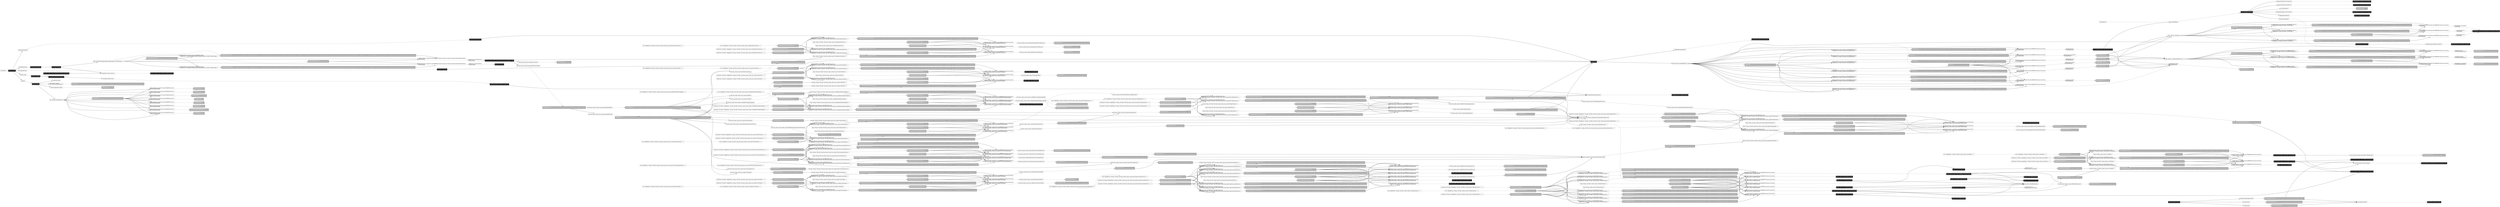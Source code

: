 digraph injector {
graph [rankdir=LR];
x367 [margin="0.02,0", shape=box, style=dashed, label=<<table cellspacing="0" cellpadding="5" cellborder="0" border="0"><tr><td align="left" port="header" bgcolor="#ffffff"><font color="#000000">discrete_mode_choice.UtilitySelectorFactory<br align="left"/></font></td></tr></table>>]
x73 [margin="0.02,0", shape=box, style=dashed, label=<<table cellspacing="0" cellpadding="5" cellborder="0" border="0"><tr><td align="left" port="header" bgcolor="#ffffff"><font color="#000000">Set&lt;Map$Entry&lt;String, Provider&lt;discrete_mode_choice.tour_based.TourConstraintFactory&gt;&gt;&gt;<br align="left"/></font></td></tr></table>>]
x525 [margin="0.02,0", shape=box, style=dashed, label=<<table cellspacing="0" cellpadding="5" cellborder="0" border="0"><tr><td align="left" port="header" bgcolor="#ffffff"><font color="#000000">Map&lt;String, discrete_mode_choice.tour_based.TourEstimator&gt;<br align="left"/></font></td></tr></table>>]
x398 [margin="0.02,0", shape=box, style=dashed, label=<<table cellspacing="0" cellpadding="5" cellborder="0" border="0"><tr><td align="left" port="header" bgcolor="#ffffff"><font color="#000000" point-size="10">@Element(setName=,uniqueId=401, type=MULTIBINDER, keyType=)<br align="left"/></font><font color="#000000">Map$Entry&lt;String, Provider&lt;discrete_mode_choice.trip_based.TripConstraintFactory&gt;&gt;<br align="left"/></font></td></tr></table>>]
x45 [margin="0.02,0", shape=box, style=dashed, label=<<table cellspacing="0" cellpadding="5" cellborder="0" border="0"><tr><td align="left" port="header" bgcolor="#ffffff"><font color="#000000">ile_de_france.mode_choice.IDFCostParameters<br align="left"/></font></td></tr></table>>]
x420 [margin="0.02,0", shape=box, style=solid, label=<<table cellspacing="0" cellpadding="5" cellborder="0" border="0"><tr><td align="left" port="header" bgcolor="#aaaaaa"><font color="#ffffff" point-size="10">AbstractEqasimExtension.java:31<br align="left"/></font><font color="#ffffff">ProviderMapEntry(IDFCarCostModel, Key[type=org.eqasim.core.simulation.mode_choice.cost.CostModel, annotation=@com.google.inject.internal.Element(setName=,uniqueId=426, type=MAPBINDER, keyType=java.lang.String)])<br align="left"/></font></td></tr></table>>]
x59 [margin="0.02,0", shape=box, style=dashed, label=<<table cellspacing="0" cellpadding="5" cellborder="0" border="0"><tr><td align="left" port="header" bgcolor="#ffffff"><font color="#000000" point-size="10">@Element(setName=,uniqueId=451, type=MULTIBINDER, keyType=)<br align="left"/></font><font color="#000000">Map$Entry&lt;String, Provider&lt;TravelTime&gt;&gt;<br align="left"/></font></td></tr></table>>]
x468 [margin="0.02,0", shape=box, style=dashed, label=<<table cellspacing="0" cellpadding="5" cellborder="0" border="0"><tr><td align="left" port="header" bgcolor="#ffffff"><font color="#000000">discrete_mode_choice.ShapeFileConstraint$Factory<br align="left"/></font></td></tr></table>>]
x491 [margin="0.02,0", shape=box, style=dashed, label=<<table cellspacing="0" cellpadding="5" cellborder="0" border="0"><tr><td align="left" port="header" bgcolor="#ffffff"><font color="#000000" point-size="10">@Element(setName=,uniqueId=375, type=MAPBINDER, keyType=java.lang.String)<br align="left"/></font><font color="#000000">discrete_mode_choice.UtilitySelectorFactory<br align="left"/></font></td></tr></table>>]
x481 [margin="0.02,0", shape=box, style=solid, label=<<table cellspacing="0" cellpadding="5" cellborder="0" border="0"><tr><td align="left" port="header" bgcolor="#aaaaaa"><font color="#ffffff" point-size="10">AbstractDiscreteModeChoiceExtension.java:98<br align="left"/></font><font color="#ffffff">ProviderMapEntry(ActivityBased, Key[type=org.matsim.contribs.discrete_mode_choice.components.utils.home_finder.HomeFinder, annotation=@com.google.inject.internal.Element(setName=,uniqueId=395, type=MAPBINDER, keyType=java.lang.String)])<br align="left"/></font></td></tr></table>>]
x339 [margin="0.02,0", shape=box, style=dashed, label=<<table cellspacing="0" cellpadding="5" cellborder="0" border="0"><tr><td align="left" port="header" bgcolor="#ffffff"><font color="#000000" point-size="10">@Named(value="car")<br align="left"/></font><font color="#000000">RoutingModule<br align="left"/></font></td></tr></table>>]
x327 [margin="0.02,0", shape=box, style=dashed, label=<<table cellspacing="0" cellpadding="5" cellborder="0" border="0"><tr><td align="left" port="header" bgcolor="#ffffff"><font color="#000000">Set&lt;Map$Entry&lt;String, Provider&lt;discrete_mode_choice.tour_finder.TourFinder&gt;&gt;&gt;<br align="left"/></font></td></tr></table>>]
x360 [margin="0.02,0", shape=box, style=dashed, label=<<table cellspacing="0" cellpadding="5" cellborder="0" border="0"><tr><td align="left" port="header" bgcolor="#ffffff"><font color="#000000" point-size="10">@Element(setName=,uniqueId=367, type=MAPBINDER, keyType=java.lang.String)<br align="left"/></font><font color="#000000">discrete_mode_choice.tour_finder.TourFinder<br align="left"/></font></td></tr></table>>]
x303 [margin="0.02,0", shape=box, style=solid, label=<<table cellspacing="0" cellpadding="5" cellborder="0" border="0"><tr><td align="left" port="header" bgcolor="#aaaaaa"><font color="#ffffff" point-size="10">AbstractDiscreteModeChoiceExtension.java:52<br align="left"/></font><font color="#ffffff">RealMultibinder$RealMultibinderCollectionOfProvidersProvider<br align="left"/></font></td></tr></table>>]
x536 [margin="0.02,0", shape=box, style=solid, label=<<table cellspacing="0" cellpadding="5" cellborder="0" border="0"><tr><td align="left" port="header" bgcolor="#aaaaaa"><font color="#ffffff" point-size="10">SwissRailRaptorModule.java:57<br align="left"/></font><font color="#ffffff">OccupancyData<br align="left"/></font></td></tr></table>>]
x212 [margin="0.02,0", shape=box, style=dashed, label=<<table cellspacing="0" cellpadding="5" cellborder="0" border="0"><tr><td align="left" port="header" bgcolor="#ffffff"><font color="#000000">PlansReplanning<br align="left"/></font></td></tr></table>>]
x66 [margin="0.02,0", shape=box, style=dashed, label=<<table cellspacing="0" cellpadding="5" cellborder="0" border="0"><tr><td align="left" port="header" bgcolor="#ffffff"><font color="#000000">IterationCounter<br align="left"/></font></td></tr></table>>]
x476 [margin="0.02,0", shape=box, style=solid, label=<<table cellspacing="0" cellpadding="5" cellborder="0" border="0"><tr><td align="left" port="header" bgcolor="#aaaaaa"><font color="#ffffff" point-size="10">ScheduleWaitingTimeEstimatorModule.java:28<br align="left"/></font><font color="#ffffff">#provideScheduleWaitingTimeEstimator(TransitSchedule)<br align="left"/></font></td></tr></table>>]
x93 [margin="0.02,0", shape=box, style=solid, label=<<table cellspacing="0" cellpadding="5" cellborder="0" border="0"><tr><td align="left" port="header" bgcolor="#aaaaaa"><font color="#ffffff" point-size="10">AbstractDiscreteModeChoiceExtension.java:50<br align="left"/></font><font color="#ffffff">RealMultibinder$RealMultibinderProvider<br align="left"/></font></td></tr></table>>]
x44 [margin="0.02,0", shape=box, style=dashed, label=<<table cellspacing="0" cellpadding="5" cellborder="0" border="0"><tr><td align="left" port="header" bgcolor="#ffffff"><font color="#000000" point-size="10">@Named(value="truck")<br align="left"/></font><font color="#000000">TravelTime<br align="left"/></font></td></tr></table>>]
x428 [margin="0.02,0", shape=box, style=dashed, label=<<table cellspacing="0" cellpadding="5" cellborder="0" border="0"><tr><td align="left" port="header" bgcolor="#ffffff"><font color="#000000" point-size="10">@Element(setName=,uniqueId=372, type=MULTIBINDER, keyType=)<br align="left"/></font><font color="#000000">Map$Entry&lt;String, Provider&lt;discrete_mode_choice.UtilitySelectorFactory&gt;&gt;<br align="left"/></font></td></tr></table>>]
x17 [margin="0.02,0", shape=box, style=dashed, label=<<table cellspacing="0" cellpadding="5" cellborder="0" border="0"><tr><td align="left" port="header" bgcolor="#ffffff"><font color="#000000">discrete_mode_choice.MaximumSelector$Factory<br align="left"/></font></td></tr></table>>]
x39 [margin="0.02,0", shape=box, style=dashed, label=<<table cellspacing="0" cellpadding="5" cellborder="0" border="0"><tr><td align="left" port="header" bgcolor="#ffffff"><font color="#000000" point-size="10">@Element(setName=,uniqueId=354, type=MULTIBINDER, keyType=)<br align="left"/></font><font color="#000000">Map$Entry&lt;String, Provider&lt;discrete_mode_choice.mode_availability.ModeAvailability&gt;&gt;<br align="left"/></font></td></tr></table>>]
x100 [margin="0.02,0", shape=box, style=solid, label=<<table cellspacing="0" cellpadding="5" cellborder="0" border="0"><tr><td align="left" port="header" bgcolor="#000000"><font color="#ffffff">mode_choice.CarUtilityEstimator<br align="left"/></font></td></tr></table>>]
x61 [margin="0.02,0", shape=box, style=dashed, label=<<table cellspacing="0" cellpadding="5" cellborder="0" border="0"><tr><td align="left" port="header" bgcolor="#ffffff"><font color="#000000" point-size="10">@Element(setName=,uniqueId=440, type=MAPBINDER, keyType=java.lang.String)<br align="left"/></font><font color="#000000">RoutingModule<br align="left"/></font></td></tr></table>>]
x280 [margin="0.02,0", shape=box, style=dashed, label=<<table cellspacing="0" cellpadding="5" cellborder="0" border="0"><tr><td align="left" port="header" bgcolor="#ffffff"><font color="#000000">Collection&lt;Provider&lt;Map$Entry&lt;String, Provider&lt;discrete_mode_choice.trip_based.TripEstimator&gt;&gt;&gt;&gt;<br align="left"/></font></td></tr></table>>]
x308 [margin="0.02,0", shape=box, style=dashed, label=<<table cellspacing="0" cellpadding="5" cellborder="0" border="0"><tr><td align="left" port="header" bgcolor="#ffffff"><font color="#000000">Collection&lt;Provider&lt;Map$Entry&lt;String, Provider&lt;discrete_mode_choice.trip_based.TripEstimator&gt;&gt;&gt;&gt;<br align="left"/></font></td></tr></table>>]
x262 [margin="0.02,0", shape=box, style=dashed, label=<<table cellspacing="0" cellpadding="5" cellborder="0" border="0"><tr><td align="left" port="header" bgcolor="#ffffff"><font color="#000000" point-size="10">@Element(setName=,uniqueId=437, type=MULTIBINDER, keyType=)<br align="left"/></font><font color="#000000">Map$Entry&lt;String, Provider&lt;RoutingModule&gt;&gt;<br align="left"/></font></td></tr></table>>]
x470 [margin="0.02,0", shape=box, style=dashed, label=<<table cellspacing="0" cellpadding="5" cellborder="0" border="0"><tr><td align="left" port="header" bgcolor="#ffffff"><font color="#000000" point-size="10">@Element(setName=,uniqueId=334, type=MULTIBINDER, keyType=)<br align="left"/></font><font color="#000000">AbstractQSimModule<br align="left"/></font></td></tr></table>>]
x446 [margin="0.02,0", shape=box, style=dashed, label=<<table cellspacing="0" cellpadding="5" cellborder="0" border="0"><tr><td align="left" port="header" bgcolor="#ffffff"><font color="#000000">ile_de_france.mode_choice.IDFModeParameters<br align="left"/></font></td></tr></table>>]
x166 [margin="0.02,0", shape=box, style=solid, label=<<table cellspacing="0" cellpadding="5" cellborder="0" border="0"><tr><td align="left" port="header" bgcolor="#000000"><font color="#ffffff">DefaultRaptorIntermodalAccessEgress<br align="left"/></font></td></tr></table>>]
x271 [margin="0.02,0", shape=box, style=dashed, label=<<table cellspacing="0" cellpadding="5" cellborder="0" border="0"><tr><td align="left" port="header" bgcolor="#ffffff"><font color="#000000">Map&lt;String, Provider&lt;discrete_mode_choice.tour_finder.TourFinder&gt;&gt;<br align="left"/></font></td></tr></table>>]
x418 [margin="0.02,0", shape=box, style=solid, label=<<table cellspacing="0" cellpadding="5" cellborder="0" border="0"><tr><td align="left" port="header" bgcolor="#aaaaaa"><font color="#ffffff" point-size="10">Modules.java:196<br align="left"/></font><font color="#ffffff">RealMultibinder$RealMultibinderCollectionOfProvidersProvider<br align="left"/></font></td></tr></table>>]
x474 [margin="0.02,0", shape=box, style=solid, label=<<table cellspacing="0" cellpadding="5" cellborder="0" border="0"><tr><td align="left" port="header" bgcolor="#aaaaaa"><font color="#ffffff" point-size="10">StrategyManagerModule.java:54<br align="left"/></font><font color="#ffffff">RealMultibinder$RealMultibinderCollectionOfProvidersProvider<br align="left"/></font></td></tr></table>>]
x114 [margin="0.02,0", shape=box, style=dashed, label=<<table cellspacing="0" cellpadding="5" cellborder="0" border="0"><tr><td align="left" port="header" bgcolor="#ffffff"><font color="#000000">Set&lt;Map$Entry&lt;String, Provider&lt;discrete_mode_choice.tour_based.TourEstimator&gt;&gt;&gt;<br align="left"/></font></td></tr></table>>]
x494 [margin="0.02,0", shape=box, style=dashed, label=<<table cellspacing="0" cellpadding="5" cellborder="0" border="0"><tr><td align="left" port="header" bgcolor="#ffffff"><font color="#000000" point-size="10">@Element(setName=,uniqueId=373, type=MAPBINDER, keyType=java.lang.String)<br align="left"/></font><font color="#000000">discrete_mode_choice.UtilitySelectorFactory<br align="left"/></font></td></tr></table>>]
x248 [margin="0.02,0", shape=box, style=solid, label=<<table cellspacing="0" cellpadding="5" cellborder="0" border="0"><tr><td align="left" port="header" bgcolor="#aaaaaa"><font color="#ffffff" point-size="10">AbstractDiscreteModeChoiceExtension.java:66<br align="left"/></font><font color="#ffffff">ProviderMapEntry(EqasimUtilityEstimator, Key[type=org.matsim.contribs.discrete_mode_choice.model.trip_based.TripEstimator, annotation=@com.google.inject.internal.Element(setName=,uniqueId=406, type=MAPBINDER, keyType=java.lang.String)])<br align="left"/></font></td></tr></table>>]
x518 [margin="0.02,0", shape=box, style=solid, label=<<table cellspacing="0" cellpadding="5" cellborder="0" border="0"><tr><td align="left" port="header" bgcolor="#aaaaaa"><font color="#ffffff" point-size="10">AbstractDiscreteModeChoiceExtension.java:46<br align="left"/></font><font color="#ffffff">RealMapBinder$RealProviderMapProvider<br align="left"/></font></td></tr></table>>]
x172 [margin="0.02,0", shape=box, style=dashed, label=<<table cellspacing="0" cellpadding="5" cellborder="0" border="0"><tr><td align="left" port="header" bgcolor="#ffffff"><font color="#000000">TransitRouter<br align="left"/></font></td></tr></table>>]
x352 [margin="0.02,0", shape=box, style=dashed, label=<<table cellspacing="0" cellpadding="5" cellborder="0" border="0"><tr><td align="left" port="header" bgcolor="#ffffff"><font color="#000000">LegListener<br align="left"/></font></td></tr></table>>]
x162 [margin="0.02,0", shape=box, style=dashed, label=<<table cellspacing="0" cellpadding="5" cellborder="0" border="0"><tr><td align="left" port="header" bgcolor="#ffffff"><font color="#000000">RaptorRouteSelector<br align="left"/></font></td></tr></table>>]
x56 [margin="0.02,0", shape=box, style=dashed, label=<<table cellspacing="0" cellpadding="5" cellborder="0" border="0"><tr><td align="left" port="header" bgcolor="#ffffff"><font color="#000000" point-size="10">@Element(setName=,uniqueId=449, type=MULTIBINDER, keyType=)<br align="left"/></font><font color="#000000">Map$Entry&lt;String, Provider&lt;TravelTime&gt;&gt;<br align="left"/></font></td></tr></table>>]
x361 [margin="0.02,0", shape=box, style=dashed, label=<<table cellspacing="0" cellpadding="5" cellborder="0" border="0"><tr><td align="left" port="header" bgcolor="#ffffff"><font color="#000000" point-size="10">@Element(setName=,uniqueId=365, type=MAPBINDER, keyType=java.lang.String)<br align="left"/></font><font color="#000000">discrete_mode_choice.tour_finder.TourFinder<br align="left"/></font></td></tr></table>>]
x118 [margin="0.02,0", shape=box, style=solid, label=<<table cellspacing="0" cellpadding="5" cellborder="0" border="0"><tr><td align="left" port="header" bgcolor="#000000"><font color="#ffffff">PrepareForSimImpl<br align="left"/></font></td></tr></table>>]
x43 [margin="0.02,0", shape=box, style=dashed, label=<<table cellspacing="0" cellpadding="5" cellborder="0" border="0"><tr><td align="left" port="header" bgcolor="#ffffff"><font color="#000000" point-size="10">@Element(setName=,uniqueId=355, type=MAPBINDER, keyType=java.lang.String)<br align="left"/></font><font color="#000000">discrete_mode_choice.trip_based.TripEstimator<br align="left"/></font></td></tr></table>>]
x404 [margin="0.02,0", shape=box, style=solid, label=<<table cellspacing="0" cellpadding="5" cellborder="0" border="0"><tr><td align="left" port="header" bgcolor="#000000"><font color="#ffffff">mode_choice.TourLengthFilter<br align="left"/></font></td></tr></table>>]
x137 [margin="0.02,0", shape=box, style=dashed, label=<<table cellspacing="0" cellpadding="5" cellborder="0" border="0"><tr><td align="left" port="header" bgcolor="#ffffff"><font color="#000000" point-size="10">@Element(setName=,uniqueId=433, type=MULTIBINDER, keyType=)<br align="left"/></font><font color="#000000">Map$Entry&lt;String, Provider&lt;mode_choice.UtilityEstimator&gt;&gt;<br align="left"/></font></td></tr></table>>]
x310 [margin="0.02,0", shape=box, style=dashed, label=<<table cellspacing="0" cellpadding="5" cellborder="0" border="0"><tr><td align="left" port="header" bgcolor="#ffffff"><font color="#000000">PlanSelector&lt;Plan, Person&gt;<br align="left"/></font></td></tr></table>>]
x97 [margin="0.02,0", shape=box, style=dashed, label=<<table cellspacing="0" cellpadding="5" cellborder="0" border="0"><tr><td align="left" port="header" bgcolor="#ffffff"><font color="#000000" point-size="10">@Element(setName=,uniqueId=402, type=MAPBINDER, keyType=java.lang.String)<br align="left"/></font><font color="#000000">discrete_mode_choice.tour_based.TourFilter<br align="left"/></font></td></tr></table>>]
x128 [margin="0.02,0", shape=box, style=solid, label=<<table cellspacing="0" cellpadding="5" cellborder="0" border="0"><tr><td align="left" port="header" bgcolor="#aaaaaa"><font color="#ffffff" point-size="10">AbstractEqasimExtension.java:27<br align="left"/></font><font color="#ffffff">ProviderMapEntry(WalkUtilityEstimator, Key[type=org.eqasim.core.simulation.mode_choice.utilities.UtilityEstimator, annotation=@com.google.inject.internal.Element(setName=,uniqueId=416, type=MAPBINDER, keyType=java.lang.String)])<br align="left"/></font></td></tr></table>>]
x537 [margin="0.02,0", shape=box, style=dashed, label=<<table cellspacing="0" cellpadding="5" cellborder="0" border="0"><tr><td align="left" port="header" bgcolor="#ffffff"><font color="#000000">Set&lt;Map$Entry&lt;String, Provider&lt;discrete_mode_choice.tour_based.TourConstraintFactory&gt;&gt;&gt;<br align="left"/></font></td></tr></table>>]
x64 [margin="0.02,0", shape=box, style=dashed, label=<<table cellspacing="0" cellpadding="5" cellborder="0" border="0"><tr><td align="left" port="header" bgcolor="#ffffff"><font color="#000000" point-size="10">@Element(setName=,uniqueId=442, type=MAPBINDER, keyType=java.lang.String)<br align="left"/></font><font color="#000000">RoutingModule<br align="left"/></font></td></tr></table>>]
x437 [margin="0.02,0", shape=box, style=dashed, label=<<table cellspacing="0" cellpadding="5" cellborder="0" border="0"><tr><td align="left" port="header" bgcolor="#ffffff"><font color="#000000">Map&lt;String, Provider&lt;discrete_mode_choice.home_finder.HomeFinder&gt;&gt;<br align="left"/></font></td></tr></table>>]
x19 [margin="0.02,0", shape=box, style=dashed, label=<<table cellspacing="0" cellpadding="5" cellborder="0" border="0"><tr><td align="left" port="header" bgcolor="#ffffff"><font color="#000000">Map&lt;String, Provider&lt;discrete_mode_choice.tour_finder.TourFinder&gt;&gt;<br align="left"/></font></td></tr></table>>]
x363 [margin="0.02,0", shape=box, style=dashed, label=<<table cellspacing="0" cellpadding="5" cellborder="0" border="0"><tr><td align="left" port="header" bgcolor="#ffffff"><font color="#000000" point-size="10">@Named(value="outside")<br align="left"/></font><font color="#000000">RoutingModule<br align="left"/></font></td></tr></table>>]
x226 [margin="0.02,0", shape=box, style=dashed, label=<<table cellspacing="0" cellpadding="5" cellborder="0" border="0"><tr><td align="left" port="header" bgcolor="#ffffff"><font color="#000000" point-size="10">@Element(setName=,uniqueId=450, type=MAPBINDER, keyType=java.lang.String)<br align="left"/></font><font color="#000000">TravelTime<br align="left"/></font></td></tr></table>>]
x330 [margin="0.02,0", shape=box, style=solid, label=<<table cellspacing="0" cellpadding="5" cellborder="0" border="0"><tr><td align="left" port="header" bgcolor="#aaaaaa"><font color="#ffffff" point-size="10">TourFinderModule.java:55<br align="left"/></font><font color="#ffffff">#provideHomeTourFinder(HomeFinder)<br align="left"/></font></td></tr></table>>]
x351 [margin="0.02,0", shape=box, style=dashed, label=<<table cellspacing="0" cellpadding="5" cellborder="0" border="0"><tr><td align="left" port="header" bgcolor="#ffffff"><font color="#000000">Set&lt;Map$Entry&lt;String, Provider&lt;discrete_mode_choice.mode_availability.ModeAvailability&gt;&gt;&gt;<br align="left"/></font></td></tr></table>>]
x371 [margin="0.02,0", shape=box, style=dashed, label=<<table cellspacing="0" cellpadding="5" cellborder="0" border="0"><tr><td align="left" port="header" bgcolor="#ffffff"><font color="#000000" point-size="10">@Element(setName=,uniqueId=382, type=MULTIBINDER, keyType=)<br align="left"/></font><font color="#000000">Map$Entry&lt;String, Provider&lt;discrete_mode_choice.tour_based.TourConstraintFactory&gt;&gt;<br align="left"/></font></td></tr></table>>]
x538 [margin="0.02,0", shape=box, style=dashed, label=<<table cellspacing="0" cellpadding="5" cellborder="0" border="0"><tr><td align="left" port="header" bgcolor="#ffffff"><font color="#000000">discrete_mode_choice.UniformTripEstimator<br align="left"/></font></td></tr></table>>]
x464 [margin="0.02,0", shape=box, style=dashed, label=<<table cellspacing="0" cellpadding="5" cellborder="0" border="0"><tr><td align="left" port="header" bgcolor="#ffffff"><font color="#000000" point-size="10">@Element(setName=,uniqueId=332, type=MULTIBINDER, keyType=)<br align="left"/></font><font color="#000000">AbstractQSimModule<br align="left"/></font></td></tr></table>>]
x304 [margin="0.02,0", shape=box, style=dashed, label=<<table cellspacing="0" cellpadding="5" cellborder="0" border="0"><tr><td align="left" port="header" bgcolor="#ffffff"><font color="#000000" point-size="10">@Element(setName=,uniqueId=366, type=MULTIBINDER, keyType=)<br align="left"/></font><font color="#000000">Map$Entry&lt;String, Provider&lt;discrete_mode_choice.tour_finder.TourFinder&gt;&gt;<br align="left"/></font></td></tr></table>>]
x362 [margin="0.02,0", shape=box, style=solid, label=<<table cellspacing="0" cellpadding="5" cellborder="0" border="0"><tr><td align="left" port="header" bgcolor="#000000"><font color="#ffffff">KeepLastSelected<br align="left"/></font></td></tr></table>>]
x543 [margin="0.02,0", shape=box, style=dashed, label=<<table cellspacing="0" cellpadding="5" cellborder="0" border="0"><tr><td align="left" port="header" bgcolor="#ffffff"><font color="#000000" point-size="10">@Element(setName=,uniqueId=424, type=MAPBINDER, keyType=java.lang.String)<br align="left"/></font><font color="#000000">discrete_mode_choice.mode_availability.ModeAvailability<br align="left"/></font></td></tr></table>>]
x530 [margin="0.02,0", shape=box, style=dashed, label=<<table cellspacing="0" cellpadding="5" cellborder="0" border="0"><tr><td align="left" port="header" bgcolor="#ffffff"><font color="#000000">Map&lt;String, mode_choice.CostModel&gt;<br align="left"/></font></td></tr></table>>]
x266 [margin="0.02,0", shape=box, style=dashed, label=<<table cellspacing="0" cellpadding="5" cellborder="0" border="0"><tr><td align="left" port="header" bgcolor="#ffffff"><font color="#000000" point-size="10">@Element(setName=,uniqueId=439, type=MULTIBINDER, keyType=)<br align="left"/></font><font color="#000000">Map$Entry&lt;String, Provider&lt;RoutingModule&gt;&gt;<br align="left"/></font></td></tr></table>>]
x125 [margin="0.02,0", shape=box, style=dashed, label=<<table cellspacing="0" cellpadding="5" cellborder="0" border="0"><tr><td align="left" port="header" bgcolor="#ffffff"><font color="#000000" point-size="10">@Element(setName=,uniqueId=454, type=MAPBINDER, keyType=java.lang.String)<br align="left"/></font><font color="#000000">TravelDisutilityFactory<br align="left"/></font></td></tr></table>>]
x250 [margin="0.02,0", shape=box, style=solid, label=<<table cellspacing="0" cellpadding="5" cellborder="0" border="0"><tr><td align="left" port="header" bgcolor="#aaaaaa"><font color="#ffffff" point-size="10">ModelModule.java:97<br align="left"/></font><font color="#ffffff">#provideTripFilter(DiscreteModeChoiceConfigGroup, Map)<br align="left"/></font></td></tr></table>>]
x217 [margin="0.02,0", shape=box, style=dashed, label=<<table cellspacing="0" cellpadding="5" cellborder="0" border="0"><tr><td align="left" port="header" bgcolor="#ffffff"><font color="#000000" point-size="10">@Element(setName=,uniqueId=361, type=MAPBINDER, keyType=java.lang.String)<br align="left"/></font><font color="#000000">discrete_mode_choice.tour_based.TourEstimator<br align="left"/></font></td></tr></table>>]
x463 [margin="0.02,0", shape=box, style=solid, label=<<table cellspacing="0" cellpadding="5" cellborder="0" border="0"><tr><td align="left" port="header" bgcolor="#000000"><font color="#ffffff">ile_de_france.mode_choice.IDFCarUtilityEstimator<br align="left"/></font></td></tr></table>>]
x81 [margin="0.02,0", shape=box, style=solid, label=<<table cellspacing="0" cellpadding="5" cellborder="0" border="0"><tr><td align="left" port="header" bgcolor="#aaaaaa"><font color="#ffffff" point-size="10">AbstractDiscreteModeChoiceExtension.java:43<br align="left"/></font><font color="#ffffff">RealMultibinder$RealMultibinderCollectionOfProvidersProvider<br align="left"/></font></td></tr></table>>]
x502 [margin="0.02,0", shape=box, style=solid, label=<<table cellspacing="0" cellpadding="5" cellborder="0" border="0"><tr><td align="left" port="header" bgcolor="#000000"><font color="#ffffff">mode_choice.ZeroUtilityEstimator<br align="left"/></font></td></tr></table>>]
x240 [margin="0.02,0", shape=box, style=dashed, label=<<table cellspacing="0" cellpadding="5" cellborder="0" border="0"><tr><td align="left" port="header" bgcolor="#ffffff"><font color="#000000">PersonAnalysisFilter<br align="left"/></font></td></tr></table>>]
x456 [margin="0.02,0", shape=box, style=solid, label=<<table cellspacing="0" cellpadding="5" cellborder="0" border="0"><tr><td align="left" port="header" bgcolor="#aaaaaa"><font color="#ffffff" point-size="10">QSimModule.java:96<br align="left"/></font><font color="#ffffff">MessageQueueModule<br align="left"/></font></td></tr></table>>]
x157 [margin="0.02,0", shape=box, style=solid, label=<<table cellspacing="0" cellpadding="5" cellborder="0" border="0"><tr><td align="left" port="header" bgcolor="#000000"><font color="#ffffff">DefaultRaptorInVehicleCostCalculator<br align="left"/></font></td></tr></table>>]
x493 [margin="0.02,0", shape=box, style=solid, label=<<table cellspacing="0" cellpadding="5" cellborder="0" border="0"><tr><td align="left" port="header" bgcolor="#aaaaaa"><font color="#ffffff" point-size="10">AbstractDiscreteModeChoiceExtension.java:98<br align="left"/></font><font color="#ffffff">ProviderMapEntry(EqasimHomeFinder, Key[type=org.matsim.contribs.discrete_mode_choice.components.utils.home_finder.HomeFinder, annotation=@com.google.inject.internal.Element(setName=,uniqueId=422, type=MAPBINDER, keyType=java.lang.String)])<br align="left"/></font></td></tr></table>>]
x497 [margin="0.02,0", shape=box, style=solid, label=<<table cellspacing="0" cellpadding="5" cellborder="0" border="0"><tr><td align="left" port="header" bgcolor="#aaaaaa"><font color="#ffffff" point-size="10">TravelDisutilityModule.java:37<br align="left"/></font><font color="#ffffff">RandomizingTimeDistanceTravelDisutilityFactory<br align="left"/></font></td></tr></table>>]
x541 [margin="0.02,0", shape=box, style=solid, label=<<table cellspacing="0" cellpadding="5" cellborder="0" border="0"><tr><td align="left" port="header" bgcolor="#aaaaaa"><font color="#ffffff" point-size="10">AbstractDiscreteModeChoiceExtension.java:46<br align="left"/></font><font color="#ffffff">RealMultibinder$RealMultibinderProvider<br align="left"/></font></td></tr></table>>]
x435 [margin="0.02,0", shape=box, style=dashed, label=<<table cellspacing="0" cellpadding="5" cellborder="0" border="0"><tr><td align="left" port="header" bgcolor="#ffffff"><font color="#000000">Collection&lt;Provider&lt;Map$Entry&lt;String, Provider&lt;discrete_mode_choice.tour_based.TourConstraintFactory&gt;&gt;&gt;&gt;<br align="left"/></font></td></tr></table>>]
x337 [margin="0.02,0", shape=box, style=solid, label=<<table cellspacing="0" cellpadding="5" cellborder="0" border="0"><tr><td align="left" port="header" bgcolor="#aaaaaa"><font color="#ffffff" point-size="10">AbstractDiscreteModeChoiceExtension.java:56<br align="left"/></font><font color="#ffffff">RealMultibinder$RealMultibinderProvider<br align="left"/></font></td></tr></table>>]
x124 [margin="0.02,0", shape=box, style=solid, label=<<table cellspacing="0" cellpadding="5" cellborder="0" border="0"><tr><td align="left" port="header" bgcolor="#aaaaaa"><font color="#ffffff" point-size="10">AbstractEqasimExtension.java:27<br align="left"/></font><font color="#ffffff">ProviderMapEntry(IDFCarUtilityEstimator, Key[type=org.eqasim.core.simulation.mode_choice.utilities.UtilityEstimator, annotation=@com.google.inject.internal.Element(setName=,uniqueId=430, type=MAPBINDER, keyType=java.lang.String)])<br align="left"/></font></td></tr></table>>]
x452 [margin="0.02,0", shape=box, style=dashed, label=<<table cellspacing="0" cellpadding="5" cellborder="0" border="0"><tr><td align="left" port="header" bgcolor="#ffffff"><font color="#000000">discrete_mode_choice.SubtourModeConstraint$Factory<br align="left"/></font></td></tr></table>>]
x425 [margin="0.02,0", shape=box, style=dashed, label=<<table cellspacing="0" cellpadding="5" cellborder="0" border="0"><tr><td align="left" port="header" bgcolor="#ffffff"><font color="#000000">RaptorStopFinder<br align="left"/></font></td></tr></table>>]
x195 [margin="0.02,0", shape=box, style=dashed, label=<<table cellspacing="0" cellpadding="5" cellborder="0" border="0"><tr><td align="left" port="header" bgcolor="#ffffff"><font color="#000000" point-size="10">@Element(setName=,uniqueId=457, type=MULTIBINDER, keyType=)<br align="left"/></font><font color="#000000">Map$Entry&lt;String, Provider&lt;TravelDisutilityFactory&gt;&gt;<br align="left"/></font></td></tr></table>>]
x222 [margin="0.02,0", shape=box, style=dashed, label=<<table cellspacing="0" cellpadding="5" cellborder="0" border="0"><tr><td align="left" port="header" bgcolor="#ffffff"><font color="#000000" point-size="10">@Named(value="truck")<br align="left"/></font><font color="#000000">TravelDisutilityFactory<br align="left"/></font></td></tr></table>>]
x503 [margin="0.02,0", shape=box, style=solid, label=<<table cellspacing="0" cellpadding="5" cellborder="0" border="0"><tr><td align="left" port="header" bgcolor="#000000"><font color="#ffffff">FallbackRoutingModuleDefaultImpl<br align="left"/></font></td></tr></table>>]
x264 [margin="0.02,0", shape=box, style=dashed, label=<<table cellspacing="0" cellpadding="5" cellborder="0" border="0"><tr><td align="left" port="header" bgcolor="#ffffff"><font color="#000000">Map&lt;String, Provider&lt;discrete_mode_choice.trip_based.TripEstimator&gt;&gt;<br align="left"/></font></td></tr></table>>]
x213 [margin="0.02,0", shape=box, style=dashed, label=<<table cellspacing="0" cellpadding="5" cellborder="0" border="0"><tr><td align="left" port="header" bgcolor="#ffffff"><font color="#000000">Map&lt;String, Provider&lt;discrete_mode_choice.tour_based.TourEstimator&gt;&gt;<br align="left"/></font></td></tr></table>>]
x227 [margin="0.02,0", shape=box, style=dashed, label=<<table cellspacing="0" cellpadding="5" cellborder="0" border="0"><tr><td align="left" port="header" bgcolor="#ffffff"><font color="#000000" point-size="10">@Element(setName=,uniqueId=448, type=MAPBINDER, keyType=java.lang.String)<br align="left"/></font><font color="#000000">TravelTime<br align="left"/></font></td></tr></table>>]
x134 [margin="0.02,0", shape=box, style=dashed, label=<<table cellspacing="0" cellpadding="5" cellborder="0" border="0"><tr><td align="left" port="header" bgcolor="#ffffff"><font color="#000000" point-size="10">@Named(value="KeepLastSelected")<br align="left"/></font><font color="#000000">PlanStrategy<br align="left"/></font></td></tr></table>>]
x426 [margin="0.02,0", shape=box, style=solid, label=<<table cellspacing="0" cellpadding="5" cellborder="0" border="0"><tr><td align="left" port="header" bgcolor="#000000"><font color="#ffffff">DefaultRaptorStopFinder<br align="left"/></font></td></tr></table>>]
x369 [margin="0.02,0", shape=box, style=dashed, label=<<table cellspacing="0" cellpadding="5" cellborder="0" border="0"><tr><td align="left" port="header" bgcolor="#ffffff"><font color="#000000" point-size="10">@Element(setName=,uniqueId=380, type=MULTIBINDER, keyType=)<br align="left"/></font><font color="#000000">Map$Entry&lt;String, Provider&lt;discrete_mode_choice.tour_based.TourConstraintFactory&gt;&gt;<br align="left"/></font></td></tr></table>>]
x77 [margin="0.02,0", shape=box, style=dashed, label=<<table cellspacing="0" cellpadding="5" cellborder="0" border="0"><tr><td align="left" port="header" bgcolor="#ffffff"><font color="#000000">Collection&lt;Provider&lt;Map$Entry&lt;String, Provider&lt;discrete_mode_choice.trip_based.TripConstraintFactory&gt;&gt;&gt;&gt;<br align="left"/></font></td></tr></table>>]
x288 [margin="0.02,0", shape=box, style=dashed, label=<<table cellspacing="0" cellpadding="5" cellborder="0" border="0"><tr><td align="left" port="header" bgcolor="#ffffff"><font color="#000000">Set&lt;Map$Entry&lt;String, Provider&lt;discrete_mode_choice.UtilitySelectorFactory&gt;&gt;&gt;<br align="left"/></font></td></tr></table>>]
x204 [margin="0.02,0", shape=box, style=solid, label=<<table cellspacing="0" cellpadding="5" cellborder="0" border="0"><tr><td align="left" port="header" bgcolor="#000000"><font color="#ffffff">mode_choice.PersonPredictor<br align="left"/></font></td></tr></table>>]
x62 [margin="0.02,0", shape=box, style=dashed, label=<<table cellspacing="0" cellpadding="5" cellborder="0" border="0"><tr><td align="left" port="header" bgcolor="#ffffff"><font color="#000000" point-size="10">@Element(setName=,uniqueId=453, type=MULTIBINDER, keyType=)<br align="left"/></font><font color="#000000">Map$Entry&lt;String, Provider&lt;TravelTime&gt;&gt;<br align="left"/></font></td></tr></table>>]
x252 [margin="0.02,0", shape=box, style=dashed, label=<<table cellspacing="0" cellpadding="5" cellborder="0" border="0"><tr><td align="left" port="header" bgcolor="#ffffff"><font color="#000000">discrete_mode_choice.mode_availability.CarModeAvailability<br align="left"/></font></td></tr></table>>]
x135 [margin="0.02,0", shape=box, style=dashed, label=<<table cellspacing="0" cellpadding="5" cellborder="0" border="0"><tr><td align="left" port="header" bgcolor="#ffffff"><font color="#000000">Map&lt;String, Provider&lt;discrete_mode_choice.tour_based.TourEstimator&gt;&gt;<br align="left"/></font></td></tr></table>>]
x458 [margin="0.02,0", shape=box, style=solid, label=<<table cellspacing="0" cellpadding="5" cellborder="0" border="0"><tr><td align="left" port="header" bgcolor="#aaaaaa"><font color="#ffffff" point-size="10">AbstractDiscreteModeChoiceExtension.java:44<br align="left"/></font><font color="#ffffff">RealMultibinder$RealMultibinderProvider<br align="left"/></font></td></tr></table>>]
x520 [margin="0.02,0", shape=box, style=solid, label=<<table cellspacing="0" cellpadding="5" cellborder="0" border="0"><tr><td align="left" port="header" bgcolor="#aaaaaa"><font color="#ffffff" point-size="10">AbstractDiscreteModeChoiceExtension.java:70<br align="left"/></font><font color="#ffffff">ProviderMapEntry(TourLengthFilter, Key[type=org.matsim.contribs.discrete_mode_choice.model.tour_based.TourFilter, annotation=@com.google.inject.internal.Element(setName=,uniqueId=402, type=MAPBINDER, keyType=java.lang.String)])<br align="left"/></font></td></tr></table>>]
x32 [margin="0.02,0", shape=box, style=solid, label=<<table cellspacing="0" cellpadding="5" cellborder="0" border="0"><tr><td align="left" port="header" bgcolor="#aaaaaa"><font color="#ffffff" point-size="10">Injector.java:127<br align="left"/></font><font color="#ffffff">RealMapBinder$RealProviderMapProvider<br align="left"/></font></td></tr></table>>]
x512 [margin="0.02,0", shape=box, style=solid, label=<<table cellspacing="0" cellpadding="5" cellborder="0" border="0"><tr><td align="left" port="header" bgcolor="#aaaaaa"><font color="#ffffff" point-size="10">ModelModule.java:75<br align="left"/></font><font color="#ffffff">#provideTourBasedModel(ModeAvailability, TourFilter, TourEstimator, TourConstraintFactory, TourFinder, UtilitySelectorFactory, ModeChainGeneratorFactory, DiscreteModeChoiceConfigGroup, Factory)<br align="left"/></font></td></tr></table>>]
x83 [margin="0.02,0", shape=box, style=solid, label=<<table cellspacing="0" cellpadding="5" cellborder="0" border="0"><tr><td align="left" port="header" bgcolor="#aaaaaa"><font color="#ffffff" point-size="10">AbstractDiscreteModeChoiceExtension.java:54<br align="left"/></font><font color="#ffffff">RealMapBinder$RealProviderMapProvider<br align="left"/></font></td></tr></table>>]
x344 [margin="0.02,0", shape=box, style=dashed, label=<<table cellspacing="0" cellpadding="5" cellborder="0" border="0"><tr><td align="left" port="header" bgcolor="#ffffff"><font color="#000000">Collection&lt;Provider&lt;Map$Entry&lt;String, Provider&lt;discrete_mode_choice.UtilitySelectorFactory&gt;&gt;&gt;&gt;<br align="left"/></font></td></tr></table>>]
x427 [margin="0.02,0", shape=box, style=solid, label=<<table cellspacing="0" cellpadding="5" cellborder="0" border="0"><tr><td align="left" port="header" bgcolor="#000000"><font color="#ffffff">ile_de_france.mode_choice.IDFPersonPredictor<br align="left"/></font></td></tr></table>>]
x529 [margin="0.02,0", shape=box, style=dashed, label=<<table cellspacing="0" cellpadding="5" cellborder="0" border="0"><tr><td align="left" port="header" bgcolor="#ffffff"><font color="#000000">mode_choice.ModeParameters<br align="left"/></font></td></tr></table>>]
x228 [margin="0.02,0", shape=box, style=dashed, label=<<table cellspacing="0" cellpadding="5" cellborder="0" border="0"><tr><td align="left" port="header" bgcolor="#ffffff"><font color="#000000">discrete_mode_choice.tour_based.TourFilter<br align="left"/></font></td></tr></table>>]
x193 [margin="0.02,0", shape=box, style=dashed, label=<<table cellspacing="0" cellpadding="5" cellborder="0" border="0"><tr><td align="left" port="header" bgcolor="#ffffff"><font color="#000000" point-size="10">@Element(setName=,uniqueId=459, type=MULTIBINDER, keyType=)<br align="left"/></font><font color="#000000">Map$Entry&lt;String, Provider&lt;TravelDisutilityFactory&gt;&gt;<br align="left"/></font></td></tr></table>>]
x544 [margin="0.02,0", shape=box, style=solid, label=<<table cellspacing="0" cellpadding="5" cellborder="0" border="0"><tr><td align="left" port="header" bgcolor="#000000"><font color="#ffffff">ile_de_france.mode_choice.IDFModeAvailability<br align="left"/></font></td></tr></table>>]
x392 [margin="0.02,0", shape=box, style=solid, label=<<table cellspacing="0" cellpadding="5" cellborder="0" border="0"><tr><td align="left" port="header" bgcolor="#aaaaaa"><font color="#ffffff" point-size="10">AbstractDiscreteModeChoiceExtension.java:82<br align="left"/></font><font color="#ffffff">ProviderMapEntry(PassengerConstraint, Key[type=org.matsim.contribs.discrete_mode_choice.model.trip_based.TripConstraintFactory, annotation=@com.google.inject.internal.Element(setName=,uniqueId=398, type=MAPBINDER, keyType=java.lang.String)])<br align="left"/></font></td></tr></table>>]
x413 [margin="0.02,0", shape=box, style=dashed, label=<<table cellspacing="0" cellpadding="5" cellborder="0" border="0"><tr><td align="left" port="header" bgcolor="#ffffff"><font color="#000000" point-size="10">@Element(setName=,uniqueId=374, type=MULTIBINDER, keyType=)<br align="left"/></font><font color="#000000">Map$Entry&lt;String, Provider&lt;discrete_mode_choice.UtilitySelectorFactory&gt;&gt;<br align="left"/></font></td></tr></table>>]
x42 [margin="0.02,0", shape=box, style=solid, label=<<table cellspacing="0" cellpadding="5" cellborder="0" border="0"><tr><td align="left" port="header" bgcolor="#aaaaaa"><font color="#ffffff" point-size="10">ConstraintModule.java:123<br align="left"/></font><font color="#ffffff">#provideTourFromTripConstraintFactory(TripConstraintFactory)<br align="left"/></font></td></tr></table>>]
x513 [margin="0.02,0", shape=box, style=dashed, label=<<table cellspacing="0" cellpadding="5" cellborder="0" border="0"><tr><td align="left" port="header" bgcolor="#ffffff"><font color="#000000" point-size="10">@Named(value="bike")<br align="left"/></font><font color="#000000">RoutingModule<br align="left"/></font></td></tr></table>>]
x14 [margin="0.02,0", shape=box, style=dashed, label=<<table cellspacing="0" cellpadding="5" cellborder="0" border="0"><tr><td align="left" port="header" bgcolor="#ffffff"><font color="#000000" point-size="10">@Element(setName=,uniqueId=352, type=MULTIBINDER, keyType=)<br align="left"/></font><font color="#000000">Map$Entry&lt;String, Provider&lt;discrete_mode_choice.mode_availability.ModeAvailability&gt;&gt;<br align="left"/></font></td></tr></table>>]
x33 [margin="0.02,0", shape=box, style=dashed, label=<<table cellspacing="0" cellpadding="5" cellborder="0" border="0"><tr><td align="left" port="header" bgcolor="#ffffff"><font color="#000000" point-size="10">@Element(setName=,uniqueId=413, type=MULTIBINDER, keyType=)<br align="left"/></font><font color="#000000">Map$Entry&lt;String, Provider&lt;mode_choice.UtilityEstimator&gt;&gt;<br align="left"/></font></td></tr></table>>]
x473 [margin="0.02,0", shape=box, style=solid, label=<<table cellspacing="0" cellpadding="5" cellborder="0" border="0"><tr><td align="left" port="header" bgcolor="#aaaaaa"><font color="#ffffff" point-size="10">QSimModule.java:96<br align="left"/></font><font color="#ffffff">ActivityEngineModule<br align="left"/></font></td></tr></table>>]
x255 [margin="0.02,0", shape=box, style=dashed, label=<<table cellspacing="0" cellpadding="5" cellborder="0" border="0"><tr><td align="left" port="header" bgcolor="#ffffff"><font color="#000000">Set&lt;Map$Entry&lt;String, Provider&lt;discrete_mode_choice.mode_availability.ModeAvailability&gt;&gt;&gt;<br align="left"/></font></td></tr></table>>]
x307 [margin="0.02,0", shape=box, style=dashed, label=<<table cellspacing="0" cellpadding="5" cellborder="0" border="0"><tr><td align="left" port="header" bgcolor="#ffffff"><font color="#000000" point-size="10">@Element(setName=,uniqueId=353, type=MAPBINDER, keyType=java.lang.String)<br align="left"/></font><font color="#000000">discrete_mode_choice.mode_availability.ModeAvailability<br align="left"/></font></td></tr></table>>]
x424 [margin="0.02,0", shape=box, style=solid, label=<<table cellspacing="0" cellpadding="5" cellborder="0" border="0"><tr><td align="left" port="header" bgcolor="#aaaaaa"><font color="#ffffff" point-size="10">EqasimModeChoiceModule.java:117<br align="left"/></font><font color="#ffffff">#providePtCostModel(Map, EqasimConfigGroup)<br align="left"/></font></td></tr></table>>]
x184 [margin="0.02,0", shape=box, style=solid, label=<<table cellspacing="0" cellpadding="5" cellborder="0" border="0"><tr><td align="left" port="header" bgcolor="#aaaaaa"><font color="#ffffff" point-size="10">Injector.java:129<br align="left"/></font><font color="#ffffff">ProviderMapEntry(car_passenger, Key[type=org.matsim.core.router.RoutingModule, annotation=@com.google.inject.internal.Element(setName=,uniqueId=442, type=MAPBINDER, keyType=java.lang.String)])<br align="left"/></font></td></tr></table>>]
x239 [margin="0.02,0", shape=box, style=solid, label=<<table cellspacing="0" cellpadding="5" cellborder="0" border="0"><tr><td align="left" port="header" bgcolor="#aaaaaa"><font color="#ffffff" point-size="10">AbstractEqasimExtension.java:21<br align="left"/></font><font color="#ffffff">RealMultibinder$RealMultibinderCollectionOfProvidersProvider<br align="left"/></font></td></tr></table>>]
x82 [margin="0.02,0", shape=box, style=dashed, label=<<table cellspacing="0" cellpadding="5" cellborder="0" border="0"><tr><td align="left" port="header" bgcolor="#ffffff"><font color="#000000">Map&lt;String, Provider&lt;discrete_mode_choice.mode_availability.ModeAvailability&gt;&gt;<br align="left"/></font></td></tr></table>>]
x241 [margin="0.02,0", shape=box, style=dashed, label=<<table cellspacing="0" cellpadding="5" cellborder="0" border="0"><tr><td align="left" port="header" bgcolor="#ffffff"><font color="#000000" point-size="10">@Named(value="car")<br align="left"/></font><font color="#000000">TravelDisutilityFactory<br align="left"/></font></td></tr></table>>]
x79 [margin="0.02,0", shape=box, style=dashed, label=<<table cellspacing="0" cellpadding="5" cellborder="0" border="0"><tr><td align="left" port="header" bgcolor="#ffffff"><font color="#000000">Set&lt;Map$Entry&lt;String, Provider&lt;discrete_mode_choice.trip_based.TripConstraintFactory&gt;&gt;&gt;<br align="left"/></font></td></tr></table>>]
x259 [margin="0.02,0", shape=box, style=dashed, label=<<table cellspacing="0" cellpadding="5" cellborder="0" border="0"><tr><td align="left" port="header" bgcolor="#ffffff"><font color="#000000">Map&lt;String, Provider&lt;discrete_mode_choice.trip_based.TripConstraintFactory&gt;&gt;<br align="left"/></font></td></tr></table>>]
x120 [margin="0.02,0", shape=box, style=solid, label=<<table cellspacing="0" cellpadding="5" cellborder="0" border="0"><tr><td align="left" port="header" bgcolor="#aaaaaa"><font color="#ffffff" point-size="10">AbstractDiscreteModeChoiceExtension.java:50<br align="left"/></font><font color="#ffffff">RealMultibinder$RealMultibinderCollectionOfProvidersProvider<br align="left"/></font></td></tr></table>>]
x145 [margin="0.02,0", shape=box, style=solid, label=<<table cellspacing="0" cellpadding="5" cellborder="0" border="0"><tr><td align="left" port="header" bgcolor="#aaaaaa"><font color="#ffffff" point-size="10">AbstractDiscreteModeChoiceExtension.java:46<br align="left"/></font><font color="#ffffff">RealMapBinder$RealMapProvider<br align="left"/></font></td></tr></table>>]
x270 [margin="0.02,0", shape=box, style=dashed, label=<<table cellspacing="0" cellpadding="5" cellborder="0" border="0"><tr><td align="left" port="header" bgcolor="#ffffff"><font color="#000000" point-size="10">@Element(setName=,uniqueId=422, type=MAPBINDER, keyType=java.lang.String)<br align="left"/></font><font color="#000000">discrete_mode_choice.home_finder.HomeFinder<br align="left"/></font></td></tr></table>>]
x111 [margin="0.02,0", shape=box, style=solid, label=<<table cellspacing="0" cellpadding="5" cellborder="0" border="0"><tr><td align="left" port="header" bgcolor="#000000"><font color="#ffffff">mode_choice.BikeUtilityEstimator<br align="left"/></font></td></tr></table>>]
x323 [margin="0.02,0", shape=box, style=dashed, label=<<table cellspacing="0" cellpadding="5" cellborder="0" border="0"><tr><td align="left" port="header" bgcolor="#ffffff"><font color="#000000">discrete_mode_choice.tour_based.TourEstimator<br align="left"/></font></td></tr></table>>]
x47 [margin="0.02,0", shape=box, style=dashed, label=<<table cellspacing="0" cellpadding="5" cellborder="0" border="0"><tr><td align="left" port="header" bgcolor="#ffffff"><font color="#000000" point-size="10">@Element(setName=,uniqueId=357, type=MAPBINDER, keyType=java.lang.String)<br align="left"/></font><font color="#000000">discrete_mode_choice.trip_based.TripEstimator<br align="left"/></font></td></tr></table>>]
x50 [margin="0.02,0", shape=box, style=dashed, label=<<table cellspacing="0" cellpadding="5" cellborder="0" border="0"><tr><td align="left" port="header" bgcolor="#ffffff"><font color="#000000">Collection&lt;Provider&lt;Map$Entry&lt;String, Provider&lt;mode_choice.CostModel&gt;&gt;&gt;&gt;<br align="left"/></font></td></tr></table>>]
x142 [margin="0.02,0", shape=box, style=solid, label=<<table cellspacing="0" cellpadding="5" cellborder="0" border="0"><tr><td align="left" port="header" bgcolor="#aaaaaa"><font color="#ffffff" point-size="10">HomeFinderModule.java:52<br align="left"/></font><font color="#ffffff">#provideHomeFinder(DiscreteModeChoiceConfigGroup, Map)<br align="left"/></font></td></tr></table>>]
x370 [margin="0.02,0", shape=box, style=solid, label=<<table cellspacing="0" cellpadding="5" cellborder="0" border="0"><tr><td align="left" port="header" bgcolor="#aaaaaa"><font color="#ffffff" point-size="10">AbstractDiscreteModeChoiceExtension.java:78<br align="left"/></font><font color="#ffffff">ProviderMapEntry(VehicleContinuity, Key[type=org.matsim.contribs.discrete_mode_choice.model.tour_based.TourConstraintFactory, annotation=@com.google.inject.internal.Element(setName=,uniqueId=379, type=MAPBINDER, keyType=java.lang.String)])<br align="left"/></font></td></tr></table>>]
x313 [margin="0.02,0", shape=box, style=dashed, label=<<table cellspacing="0" cellpadding="5" cellborder="0" border="0"><tr><td align="left" port="header" bgcolor="#ffffff"><font color="#000000">ScoringParametersForPerson<br align="left"/></font></td></tr></table>>]
x472 [margin="0.02,0", shape=box, style=dashed, label=<<table cellspacing="0" cellpadding="5" cellborder="0" border="0"><tr><td align="left" port="header" bgcolor="#ffffff"><font color="#000000" point-size="10">@Element(setName=,uniqueId=327, type=MULTIBINDER, keyType=)<br align="left"/></font><font color="#000000">AbstractQSimModule<br align="left"/></font></td></tr></table>>]
x191 [margin="0.02,0", shape=box, style=solid, label=<<table cellspacing="0" cellpadding="5" cellborder="0" border="0"><tr><td align="left" port="header" bgcolor="#aaaaaa"><font color="#ffffff" point-size="10">HomeFinderModule.java:38<br align="left"/></font><font color="#ffffff">#provideFirstActivityHomeFinder()<br align="left"/></font></td></tr></table>>]
x200 [margin="0.02,0", shape=box, style=solid, label=<<table cellspacing="0" cellpadding="5" cellborder="0" border="0"><tr><td align="left" port="header" bgcolor="#aaaaaa"><font color="#ffffff" point-size="10">AbstractDiscreteModeChoiceExtension.java:56<br align="left"/></font><font color="#ffffff">RealMapBinder$RealMapProvider<br align="left"/></font></td></tr></table>>]
x356 [margin="0.02,0", shape=box, style=solid, label=<<table cellspacing="0" cellpadding="5" cellborder="0" border="0"><tr><td align="left" port="header" bgcolor="#aaaaaa"><font color="#ffffff" point-size="10">AbstractDiscreteModeChoiceExtension.java:56<br align="left"/></font><font color="#ffffff">RealMultibinder$RealMultibinderCollectionOfProvidersProvider<br align="left"/></font></td></tr></table>>]
x403 [margin="0.02,0", shape=box, style=solid, label=<<table cellspacing="0" cellpadding="5" cellborder="0" border="0"><tr><td align="left" port="header" bgcolor="#aaaaaa"><font color="#ffffff" point-size="10">AbstractDiscreteModeChoiceExtension.java:82<br align="left"/></font><font color="#ffffff">ProviderMapEntry(VehicleContinuity, Key[type=org.matsim.contribs.discrete_mode_choice.model.trip_based.TripConstraintFactory, annotation=@com.google.inject.internal.Element(setName=,uniqueId=389, type=MAPBINDER, keyType=java.lang.String)])<br align="left"/></font></td></tr></table>>]
x37 [margin="0.02,0", shape=box, style=dashed, label=<<table cellspacing="0" cellpadding="5" cellborder="0" border="0"><tr><td align="left" port="header" bgcolor="#ffffff"><font color="#000000" point-size="10">@Element(setName=,uniqueId=415, type=MULTIBINDER, keyType=)<br align="left"/></font><font color="#000000">Map$Entry&lt;String, Provider&lt;mode_choice.UtilityEstimator&gt;&gt;<br align="left"/></font></td></tr></table>>]
x109 [margin="0.02,0", shape=box, style=solid, label=<<table cellspacing="0" cellpadding="5" cellborder="0" border="0"><tr><td align="left" port="header" bgcolor="#aaaaaa"><font color="#ffffff" point-size="10">ModelModule.java:130<br align="left"/></font><font color="#ffffff">#provideTripListConverter()<br align="left"/></font></td></tr></table>>]
x143 [margin="0.02,0", shape=box, style=dashed, label=<<table cellspacing="0" cellpadding="5" cellborder="0" border="0"><tr><td align="left" port="header" bgcolor="#ffffff"><font color="#000000" point-size="10">@Element(setName=,uniqueId=456, type=MAPBINDER, keyType=java.lang.String)<br align="left"/></font><font color="#000000">TravelDisutilityFactory<br align="left"/></font></td></tr></table>>]
x457 [margin="0.02,0", shape=box, style=dashed, label=<<table cellspacing="0" cellpadding="5" cellborder="0" border="0"><tr><td align="left" port="header" bgcolor="#ffffff"><font color="#000000">Set&lt;Map$Entry&lt;String, Provider&lt;discrete_mode_choice.trip_based.TripEstimator&gt;&gt;&gt;<br align="left"/></font></td></tr></table>>]
x408 [margin="0.02,0", shape=box, style=solid, label=<<table cellspacing="0" cellpadding="5" cellborder="0" border="0"><tr><td align="left" port="header" bgcolor="#000000"><font color="#ffffff">DefaultRaptorParametersForPerson<br align="left"/></font></td></tr></table>>]
x393 [margin="0.02,0", shape=box, style=dashed, label=<<table cellspacing="0" cellpadding="5" cellborder="0" border="0"><tr><td align="left" port="header" bgcolor="#ffffff"><font color="#000000">TripListener<br align="left"/></font></td></tr></table>>]
x335 [margin="0.02,0", shape=box, style=solid, label=<<table cellspacing="0" cellpadding="5" cellborder="0" border="0"><tr><td align="left" port="header" bgcolor="#aaaaaa"><font color="#ffffff" point-size="10">AbstractDiscreteModeChoiceExtension.java:54<br align="left"/></font><font color="#ffffff">RealMultibinder$RealMultibinderCollectionOfProvidersProvider<br align="left"/></font></td></tr></table>>]
x289 [margin="0.02,0", shape=box, style=solid, label=<<table cellspacing="0" cellpadding="5" cellborder="0" border="0"><tr><td align="left" port="header" bgcolor="#aaaaaa"><font color="#ffffff" point-size="10">AbstractDiscreteModeChoiceExtension.java:52<br align="left"/></font><font color="#ffffff">RealMultibinder$RealMultibinderProvider<br align="left"/></font></td></tr></table>>]
x211 [margin="0.02,0", shape=box, style=dashed, label=<<table cellspacing="0" cellpadding="5" cellborder="0" border="0"><tr><td align="left" port="header" bgcolor="#ffffff"><font color="#000000" point-size="10">@Element(setName=,uniqueId=359, type=MAPBINDER, keyType=java.lang.String)<br align="left"/></font><font color="#000000">discrete_mode_choice.tour_based.TourEstimator<br align="left"/></font></td></tr></table>>]
x63 [margin="0.02,0", shape=box, style=solid, label=<<table cellspacing="0" cellpadding="5" cellborder="0" border="0"><tr><td align="left" port="header" bgcolor="#aaaaaa"><font color="#ffffff" point-size="10">Injector.java:129<br align="left"/></font><font color="#ffffff">ProviderMapEntry(car_passenger, Key[type=org.matsim.core.router.util.TravelTime, annotation=@com.google.inject.internal.Element(setName=,uniqueId=452, type=MAPBINDER, keyType=java.lang.String)])<br align="left"/></font></td></tr></table>>]
x31 [margin="0.02,0", shape=box, style=solid, label=<<table cellspacing="0" cellpadding="5" cellborder="0" border="0"><tr><td align="left" port="header" bgcolor="#aaaaaa"><font color="#ffffff" point-size="10">AbstractEqasimExtension.java:27<br align="left"/></font><font color="#ffffff">ProviderMapEntry(CarUtilityEstimator, Key[type=org.eqasim.core.simulation.mode_choice.utilities.UtilityEstimator, annotation=@com.google.inject.internal.Element(setName=,uniqueId=410, type=MAPBINDER, keyType=java.lang.String)])<br align="left"/></font></td></tr></table>>]
x186 [margin="0.02,0", shape=box, style=dashed, label=<<table cellspacing="0" cellpadding="5" cellborder="0" border="0"><tr><td align="left" port="header" bgcolor="#ffffff"><font color="#000000">discrete_mode_choice.tour_finder.TourFinder<br align="left"/></font></td></tr></table>>]
x290 [margin="0.02,0", shape=box, style=dashed, label=<<table cellspacing="0" cellpadding="5" cellborder="0" border="0"><tr><td align="left" port="header" bgcolor="#ffffff"><font color="#000000">discrete_mode_choice.TourLengthFilter<br align="left"/></font></td></tr></table>>]
x214 [margin="0.02,0", shape=box, style=solid, label=<<table cellspacing="0" cellpadding="5" cellborder="0" border="0"><tr><td align="left" port="header" bgcolor="#aaaaaa"><font color="#ffffff" point-size="10">AbstractDiscreteModeChoiceExtension.java:43<br align="left"/></font><font color="#ffffff">RealMapBinder$RealProviderMapProvider<br align="left"/></font></td></tr></table>>]
x293 [margin="0.02,0", shape=box, style=dashed, label=<<table cellspacing="0" cellpadding="5" cellborder="0" border="0"><tr><td align="left" port="header" bgcolor="#ffffff"><font color="#000000">discrete_mode_choice.MATSimTripScoringEstimator<br align="left"/></font></td></tr></table>>]
x321 [margin="0.02,0", shape=box, style=solid, label=<<table cellspacing="0" cellpadding="5" cellborder="0" border="0"><tr><td align="left" port="header" bgcolor="#aaaaaa"><font color="#ffffff" point-size="10">EqasimAnalysisModule.java:41<br align="left"/></font><font color="#ffffff">#providePublicTransportListener(Network, TransitSchedule, PersonAnalysisFilter)<br align="left"/></font></td></tr></table>>]
x462 [margin="0.02,0", shape=box, style=solid, label=<<table cellspacing="0" cellpadding="5" cellborder="0" border="0"><tr><td align="left" port="header" bgcolor="#aaaaaa"><font color="#ffffff" point-size="10">ModelModule.java:60<br align="left"/></font><font color="#ffffff">#provideDiscreteModeChoiceModel(DiscreteModeChoiceConfigGroup, Provider, Provider)<br align="left"/></font></td></tr></table>>]
x16 [margin="0.02,0", shape=box, style=dashed, label=<<table cellspacing="0" cellpadding="5" cellborder="0" border="0"><tr><td align="left" port="header" bgcolor="#ffffff"><font color="#000000">Set&lt;Map$Entry&lt;String, Provider&lt;discrete_mode_choice.tour_based.TourEstimator&gt;&gt;&gt;<br align="left"/></font></td></tr></table>>]
x206 [margin="0.02,0", shape=box, style=solid, label=<<table cellspacing="0" cellpadding="5" cellborder="0" border="0"><tr><td align="left" port="header" bgcolor="#aaaaaa"><font color="#ffffff" point-size="10">Injector.java:129<br align="left"/></font><font color="#ffffff">ProviderMapEntry(car, Key[type=org.matsim.core.router.costcalculators.TravelDisutilityFactory, annotation=@com.google.inject.internal.Element(setName=,uniqueId=454, type=MAPBINDER, keyType=java.lang.String)])<br align="left"/></font></td></tr></table>>]
x315 [margin="0.02,0", shape=box, style=dashed, label=<<table cellspacing="0" cellpadding="5" cellborder="0" border="0"><tr><td align="left" port="header" bgcolor="#ffffff"><font color="#000000">Map&lt;String, mode_choice.UtilityEstimator&gt;<br align="left"/></font></td></tr></table>>]
x318 [margin="0.02,0", shape=box, style=solid, label=<<table cellspacing="0" cellpadding="5" cellborder="0" border="0"><tr><td align="left" port="header" bgcolor="#aaaaaa"><font color="#ffffff" point-size="10">EstimatorModule.java:79<br align="left"/></font><font color="#ffffff">#provideTripEstimator(DiscreteModeChoiceConfigGroup, Map)<br align="left"/></font></td></tr></table>>]
x455 [margin="0.02,0", shape=box, style=dashed, label=<<table cellspacing="0" cellpadding="5" cellborder="0" border="0"><tr><td align="left" port="header" bgcolor="#ffffff"><font color="#000000" point-size="10">@Element(setName=,uniqueId=326, type=MULTIBINDER, keyType=)<br align="left"/></font><font color="#000000">AbstractQSimModule<br align="left"/></font></td></tr></table>>]
x161 [margin="0.02,0", shape=box, style=solid, label=<<table cellspacing="0" cellpadding="5" cellborder="0" border="0"><tr><td align="left" port="header" bgcolor="#aaaaaa"><font color="#ffffff" point-size="10">TripRouterModule.java:66<br align="left"/></font><font color="#ffffff">NetworkRoutingProvider<br align="left"/></font></td></tr></table>>]
x233 [margin="0.02,0", shape=box, style=dashed, label=<<table cellspacing="0" cellpadding="5" cellborder="0" border="0"><tr><td align="left" port="header" bgcolor="#ffffff"><font color="#000000">Collection&lt;Provider&lt;Map$Entry&lt;String, Provider&lt;mode_choice.UtilityEstimator&gt;&gt;&gt;&gt;<br align="left"/></font></td></tr></table>>]
x132 [margin="0.02,0", shape=box, style=solid, label=<<table cellspacing="0" cellpadding="5" cellborder="0" border="0"><tr><td align="left" port="header" bgcolor="#aaaaaa"><font color="#ffffff" point-size="10">AbstractDiscreteModeChoiceExtension.java:55<br align="left"/></font><font color="#ffffff">RealMultibinder$RealMultibinderProvider<br align="left"/></font></td></tr></table>>]
x329 [margin="0.02,0", shape=box, style=dashed, label=<<table cellspacing="0" cellpadding="5" cellborder="0" border="0"><tr><td align="left" port="header" bgcolor="#ffffff"><font color="#000000">discrete_mode_choice.tour_finder.HomeTourFinder<br align="left"/></font></td></tr></table>>]
x488 [margin="0.02,0", shape=box, style=dashed, label=<<table cellspacing="0" cellpadding="5" cellborder="0" border="0"><tr><td align="left" port="header" bgcolor="#ffffff"><font color="#000000" point-size="10">@Named(value="car")<br align="left"/></font><font color="#000000">TravelTime<br align="left"/></font></td></tr></table>>]
x539 [margin="0.02,0", shape=box, style=solid, label=<<table cellspacing="0" cellpadding="5" cellborder="0" border="0"><tr><td align="left" port="header" bgcolor="#aaaaaa"><font color="#ffffff" point-size="10">EstimatorModule.java:92<br align="left"/></font><font color="#ffffff">#provideNullTripEstimator(Factory)<br align="left"/></font></td></tr></table>>]
x251 [margin="0.02,0", shape=box, style=dashed, label=<<table cellspacing="0" cellpadding="5" cellborder="0" border="0"><tr><td align="left" port="header" bgcolor="#ffffff"><font color="#000000" point-size="10">@Element(setName=,uniqueId=430, type=MAPBINDER, keyType=java.lang.String)<br align="left"/></font><font color="#000000">mode_choice.UtilityEstimator<br align="left"/></font></td></tr></table>>]
x522 [margin="0.02,0", shape=box, style=solid, label=<<table cellspacing="0" cellpadding="5" cellborder="0" border="0"><tr><td align="left" port="header" bgcolor="#aaaaaa"><font color="#ffffff" point-size="10">AbstractDiscreteModeChoiceExtension.java:98<br align="left"/></font><font color="#ffffff">ProviderMapEntry(FirstActivity, Key[type=org.matsim.contribs.discrete_mode_choice.components.utils.home_finder.HomeFinder, annotation=@com.google.inject.internal.Element(setName=,uniqueId=393, type=MAPBINDER, keyType=java.lang.String)])<br align="left"/></font></td></tr></table>>]
x101 [margin="0.02,0", shape=box, style=dashed, label=<<table cellspacing="0" cellpadding="5" cellborder="0" border="0"><tr><td align="left" port="header" bgcolor="#ffffff"><font color="#000000" point-size="10">@Element(setName=,uniqueId=385, type=MAPBINDER, keyType=java.lang.String)<br align="left"/></font><font color="#000000">discrete_mode_choice.trip_based.TripConstraintFactory<br align="left"/></font></td></tr></table>>]
x205 [margin="0.02,0", shape=box, style=dashed, label=<<table cellspacing="0" cellpadding="5" cellborder="0" border="0"><tr><td align="left" port="header" bgcolor="#ffffff"><font color="#000000" point-size="10">@Element(setName=,uniqueId=455, type=MULTIBINDER, keyType=)<br align="left"/></font><font color="#000000">Map$Entry&lt;String, Provider&lt;TravelDisutilityFactory&gt;&gt;<br align="left"/></font></td></tr></table>>]
x316 [margin="0.02,0", shape=box, style=solid, label=<<table cellspacing="0" cellpadding="5" cellborder="0" border="0"><tr><td align="left" port="header" bgcolor="#aaaaaa"><font color="#ffffff" point-size="10">AbstractEqasimExtension.java:20<br align="left"/></font><font color="#ffffff">RealMapBinder$RealMapProvider<br align="left"/></font></td></tr></table>>]
x317 [margin="0.02,0", shape=box, style=dashed, label=<<table cellspacing="0" cellpadding="5" cellborder="0" border="0"><tr><td align="left" port="header" bgcolor="#ffffff"><font color="#000000">discrete_mode_choice.trip_based.TripEstimator<br align="left"/></font></td></tr></table>>]
x394 [margin="0.02,0", shape=box, style=solid, label=<<table cellspacing="0" cellpadding="5" cellborder="0" border="0"><tr><td align="left" port="header" bgcolor="#aaaaaa"><font color="#ffffff" point-size="10">EqasimAnalysisModule.java:28<br align="left"/></font><font color="#ffffff">#provideTripListener(Network, MainModeIdentifier, PersonAnalysisFilter)<br align="left"/></font></td></tr></table>>]
x247 [margin="0.02,0", shape=box, style=dashed, label=<<table cellspacing="0" cellpadding="5" cellborder="0" border="0"><tr><td align="left" port="header" bgcolor="#ffffff"><font color="#000000" point-size="10">@Element(setName=,uniqueId=407, type=MULTIBINDER, keyType=)<br align="left"/></font><font color="#000000">Map$Entry&lt;String, Provider&lt;discrete_mode_choice.trip_based.TripEstimator&gt;&gt;<br align="left"/></font></td></tr></table>>]
x272 [margin="0.02,0", shape=box, style=solid, label=<<table cellspacing="0" cellpadding="5" cellborder="0" border="0"><tr><td align="left" port="header" bgcolor="#aaaaaa"><font color="#ffffff" point-size="10">AbstractDiscreteModeChoiceExtension.java:55<br align="left"/></font><font color="#ffffff">RealMapBinder$RealProviderMapProvider<br align="left"/></font></td></tr></table>>]
x372 [margin="0.02,0", shape=box, style=solid, label=<<table cellspacing="0" cellpadding="5" cellborder="0" border="0"><tr><td align="left" port="header" bgcolor="#aaaaaa"><font color="#ffffff" point-size="10">AbstractDiscreteModeChoiceExtension.java:78<br align="left"/></font><font color="#ffffff">ProviderMapEntry(SubtourMode, Key[type=org.matsim.contribs.discrete_mode_choice.model.tour_based.TourConstraintFactory, annotation=@com.google.inject.internal.Element(setName=,uniqueId=381, type=MAPBINDER, keyType=java.lang.String)])<br align="left"/></font></td></tr></table>>]
x359 [margin="0.02,0", shape=box, style=solid, label=<<table cellspacing="0" cellpadding="5" cellborder="0" border="0"><tr><td align="left" port="header" bgcolor="#aaaaaa"><font color="#ffffff" point-size="10">AbstractDiscreteModeChoiceExtension.java:56<br align="left"/></font><font color="#ffffff">RealMultibinder$RealMultibinderCollectionOfProvidersProvider<br align="left"/></font></td></tr></table>>]
x405 [margin="0.02,0", shape=box, style=dashed, label=<<table cellspacing="0" cellpadding="5" cellborder="0" border="0"><tr><td align="left" port="header" bgcolor="#ffffff"><font color="#000000">Map&lt;String, Provider&lt;discrete_mode_choice.trip_based.TripEstimator&gt;&gt;<br align="left"/></font></td></tr></table>>]
x68 [margin="0.02,0", shape=box, style=solid, label=<<table cellspacing="0" cellpadding="5" cellborder="0" border="0"><tr><td align="left" port="header" bgcolor="#aaaaaa"><font color="#ffffff" point-size="10">TripRouterModule.java:58<br align="left"/></font><font color="#ffffff">BeelineTeleportationRouting<br align="left"/></font></td></tr></table>>]
x533 [margin="0.02,0", shape=box, style=solid, label=<<table cellspacing="0" cellpadding="5" cellborder="0" border="0"><tr><td align="left" port="header" bgcolor="#aaaaaa"><font color="#ffffff" point-size="10">AbstractDiscreteModeChoiceExtension.java:70<br align="left"/></font><font color="#ffffff">ProviderMapEntry(TourLength, Key[type=org.matsim.contribs.discrete_mode_choice.model.tour_based.TourFilter, annotation=@com.google.inject.internal.Element(setName=,uniqueId=391, type=MAPBINDER, keyType=java.lang.String)])<br align="left"/></font></td></tr></table>>]
x495 [margin="0.02,0", shape=box, style=solid, label=<<table cellspacing="0" cellpadding="5" cellborder="0" border="0"><tr><td align="left" port="header" bgcolor="#aaaaaa"><font color="#ffffff" point-size="10">Injector.java:127<br align="left"/></font><font color="#ffffff">RealMultibinder$RealMultibinderCollectionOfProvidersProvider<br align="left"/></font></td></tr></table>>]
x328 [margin="0.02,0", shape=box, style=dashed, label=<<table cellspacing="0" cellpadding="5" cellborder="0" border="0"><tr><td align="left" port="header" bgcolor="#ffffff"><font color="#000000">discrete_mode_choice.PTWaitingTimeEstimator<br align="left"/></font></td></tr></table>>]
x25 [margin="0.02,0", shape=box, style=dashed, label=<<table cellspacing="0" cellpadding="5" cellborder="0" border="0"><tr><td align="left" port="header" bgcolor="#ffffff"><font color="#000000" point-size="10">@Element(setName=,uniqueId=409, type=MULTIBINDER, keyType=)<br align="left"/></font><font color="#000000">Map$Entry&lt;String, Provider&lt;mode_choice.UtilityEstimator&gt;&gt;<br align="left"/></font></td></tr></table>>]
x387 [margin="0.02,0", shape=box, style=solid, label=<<table cellspacing="0" cellpadding="5" cellborder="0" border="0"><tr><td align="left" port="header" bgcolor="#aaaaaa"><font color="#ffffff" point-size="10">AbstractDiscreteModeChoiceExtension.java:86<br align="left"/></font><font color="#ffffff">ProviderMapEntry(Random, Key[type=org.matsim.contribs.discrete_mode_choice.model.utilities.UtilitySelectorFactory, annotation=@com.google.inject.internal.Element(setName=,uniqueId=375, type=MAPBINDER, keyType=java.lang.String)])<br align="left"/></font></td></tr></table>>]
x401 [margin="0.02,0", shape=box, style=solid, label=<<table cellspacing="0" cellpadding="5" cellborder="0" border="0"><tr><td align="left" port="header" bgcolor="#aaaaaa"><font color="#ffffff" point-size="10">AbstractDiscreteModeChoiceExtension.java:82<br align="left"/></font><font color="#ffffff">ProviderMapEntry(TransitWalk, Key[type=org.matsim.contribs.discrete_mode_choice.model.trip_based.TripConstraintFactory, annotation=@com.google.inject.internal.Element(setName=,uniqueId=387, type=MAPBINDER, keyType=java.lang.String)])<br align="left"/></font></td></tr></table>>]
x521 [margin="0.02,0", shape=box, style=dashed, label=<<table cellspacing="0" cellpadding="5" cellborder="0" border="0"><tr><td align="left" port="header" bgcolor="#ffffff"><font color="#000000" point-size="10">@Element(setName=,uniqueId=394, type=MULTIBINDER, keyType=)<br align="left"/></font><font color="#000000">Map$Entry&lt;String, Provider&lt;discrete_mode_choice.home_finder.HomeFinder&gt;&gt;<br align="left"/></font></td></tr></table>>]
x88 [margin="0.02,0", shape=box, style=dashed, label=<<table cellspacing="0" cellpadding="5" cellborder="0" border="0"><tr><td align="left" port="header" bgcolor="#ffffff"><font color="#000000">ControlerI<br align="left"/></font></td></tr></table>>]
x144 [margin="0.02,0", shape=box, style=dashed, label=<<table cellspacing="0" cellpadding="5" cellborder="0" border="0"><tr><td align="left" port="header" bgcolor="#ffffff"><font color="#000000">Map&lt;String, discrete_mode_choice.tour_based.TourFilter&gt;<br align="left"/></font></td></tr></table>>]
x532 [margin="0.02,0", shape=box, style=dashed, label=<<table cellspacing="0" cellpadding="5" cellborder="0" border="0"><tr><td align="left" port="header" bgcolor="#ffffff"><font color="#000000" point-size="10">@Element(setName=,uniqueId=392, type=MULTIBINDER, keyType=)<br align="left"/></font><font color="#000000">Map$Entry&lt;String, Provider&lt;discrete_mode_choice.tour_based.TourFilter&gt;&gt;<br align="left"/></font></td></tr></table>>]
x26 [margin="0.02,0", shape=box, style=solid, label=<<table cellspacing="0" cellpadding="5" cellborder="0" border="0"><tr><td align="left" port="header" bgcolor="#aaaaaa"><font color="#ffffff" point-size="10">AbstractEqasimExtension.java:27<br align="left"/></font><font color="#ffffff">ProviderMapEntry(ZeroUtilityEstimator, Key[type=org.eqasim.core.simulation.mode_choice.utilities.UtilityEstimator, annotation=@com.google.inject.internal.Element(setName=,uniqueId=408, type=MAPBINDER, keyType=java.lang.String)])<br align="left"/></font></td></tr></table>>]
x400 [margin="0.02,0", shape=box, style=dashed, label=<<table cellspacing="0" cellpadding="5" cellborder="0" border="0"><tr><td align="left" port="header" bgcolor="#ffffff"><font color="#000000" point-size="10">@Element(setName=,uniqueId=388, type=MULTIBINDER, keyType=)<br align="left"/></font><font color="#000000">Map$Entry&lt;String, Provider&lt;discrete_mode_choice.trip_based.TripConstraintFactory&gt;&gt;<br align="left"/></font></td></tr></table>>]
x13 [margin="0.02,0", shape=box, style=dashed, label=<<table cellspacing="0" cellpadding="5" cellborder="0" border="0"><tr><td align="left" port="header" bgcolor="#ffffff"><font color="#000000" point-size="10">@Element(setName=,uniqueId=434, type=MAPBINDER, keyType=java.lang.String)<br align="left"/></font><font color="#000000">RoutingModule<br align="left"/></font></td></tr></table>>]
x192 [margin="0.02,0", shape=box, style=solid, label=<<table cellspacing="0" cellpadding="5" cellborder="0" border="0"><tr><td align="left" port="header" bgcolor="#aaaaaa"><font color="#ffffff" point-size="10">Injector.java:127<br align="left"/></font><font color="#ffffff">RealMapBinder$RealProviderMapProvider<br align="left"/></font></td></tr></table>>]
x51 [margin="0.02,0", shape=box, style=solid, label=<<table cellspacing="0" cellpadding="5" cellborder="0" border="0"><tr><td align="left" port="header" bgcolor="#aaaaaa"><font color="#ffffff" point-size="10">AbstractEqasimExtension.java:21<br align="left"/></font><font color="#ffffff">RealMultibinder$RealMultibinderCollectionOfProvidersProvider<br align="left"/></font></td></tr></table>>]
x234 [margin="0.02,0", shape=box, style=solid, label=<<table cellspacing="0" cellpadding="5" cellborder="0" border="0"><tr><td align="left" port="header" bgcolor="#aaaaaa"><font color="#ffffff" point-size="10">AbstractEqasimExtension.java:20<br align="left"/></font><font color="#ffffff">RealMultibinder$RealMultibinderCollectionOfProvidersProvider<br align="left"/></font></td></tr></table>>]
x528 [margin="0.02,0", shape=box, style=solid, label=<<table cellspacing="0" cellpadding="5" cellborder="0" border="0"><tr><td align="left" port="header" bgcolor="#aaaaaa"><font color="#ffffff" point-size="10">AbstractDiscreteModeChoiceExtension.java:70<br align="left"/></font><font color="#ffffff">ProviderMapEntry(OutsideFilter, Key[type=org.matsim.contribs.discrete_mode_choice.model.tour_based.TourFilter, annotation=@com.google.inject.internal.Element(setName=,uniqueId=404, type=MAPBINDER, keyType=java.lang.String)])<br align="left"/></font></td></tr></table>>]
x141 [margin="0.02,0", shape=box, style=dashed, label=<<table cellspacing="0" cellpadding="5" cellborder="0" border="0"><tr><td align="left" port="header" bgcolor="#ffffff"><font color="#000000">discrete_mode_choice.home_finder.HomeFinder<br align="left"/></font></td></tr></table>>]
x235 [margin="0.02,0", shape=box, style=dashed, label=<<table cellspacing="0" cellpadding="5" cellborder="0" border="0"><tr><td align="left" port="header" bgcolor="#ffffff"><font color="#000000">discrete_mode_choice.MultinomialLogitSelector$Factory<br align="left"/></font></td></tr></table>>]
x487 [margin="0.02,0", shape=box, style=solid, label=<<table cellspacing="0" cellpadding="5" cellborder="0" border="0"><tr><td align="left" port="header" bgcolor="#000000"><font color="#ffffff">mode_choice.EqasimHomeFinder<br align="left"/></font></td></tr></table>>]
x158 [margin="0.02,0", shape=box, style=dashed, label=<<table cellspacing="0" cellpadding="5" cellborder="0" border="0"><tr><td align="left" port="header" bgcolor="#ffffff"><font color="#000000">Map&lt;String, Provider&lt;discrete_mode_choice.tour_based.TripFilter&gt;&gt;<br align="left"/></font></td></tr></table>>]
x490 [margin="0.02,0", shape=box, style=dashed, label=<<table cellspacing="0" cellpadding="5" cellborder="0" border="0"><tr><td align="left" port="header" bgcolor="#ffffff"><font color="#000000" point-size="10">@Element(setName=,uniqueId=371, type=MAPBINDER, keyType=java.lang.String)<br align="left"/></font><font color="#000000">discrete_mode_choice.UtilitySelectorFactory<br align="left"/></font></td></tr></table>>]
x257 [margin="0.02,0", shape=box, style=solid, label=<<table cellspacing="0" cellpadding="5" cellborder="0" border="0"><tr><td align="left" port="header" bgcolor="#000000"><font color="#ffffff">ile_de_france.mode_choice.IDFPtCostModel<br align="left"/></font></td></tr></table>>]
x106 [margin="0.02,0", shape=box, style=solid, label=<<table cellspacing="0" cellpadding="5" cellborder="0" border="0"><tr><td align="left" port="header" bgcolor="#000000"><font color="#ffffff">discrete_mode_choice.TransitWalkConstraint$Factory<br align="left"/></font></td></tr></table>>]
x386 [margin="0.02,0", shape=box, style=dashed, label=<<table cellspacing="0" cellpadding="5" cellborder="0" border="0"><tr><td align="left" port="header" bgcolor="#ffffff"><font color="#000000" point-size="10">@Element(setName=,uniqueId=376, type=MULTIBINDER, keyType=)<br align="left"/></font><font color="#000000">Map$Entry&lt;String, Provider&lt;discrete_mode_choice.UtilitySelectorFactory&gt;&gt;<br align="left"/></font></td></tr></table>>]
x95 [margin="0.02,0", shape=box, style=dashed, label=<<table cellspacing="0" cellpadding="5" cellborder="0" border="0"><tr><td align="left" port="header" bgcolor="#ffffff"><font color="#000000">Collection&lt;Provider&lt;Map$Entry&lt;String, Provider&lt;discrete_mode_choice.tour_finder.TourFinder&gt;&gt;&gt;&gt;<br align="left"/></font></td></tr></table>>]
x322 [margin="0.02,0", shape=box, style=solid, label=<<table cellspacing="0" cellpadding="5" cellborder="0" border="0"><tr><td align="left" port="header" bgcolor="#000000"><font color="#ffffff">DefaultRaptorTransferCostCalculator<br align="left"/></font></td></tr></table>>]
x388 [margin="0.02,0", shape=box, style=solid, label=<<table cellspacing="0" cellpadding="5" cellborder="0" border="0"><tr><td align="left" port="header" bgcolor="#aaaaaa"><font color="#ffffff" point-size="10">Injector.java:127<br align="left"/></font><font color="#ffffff">RealMultibinder$RealMultibinderCollectionOfProvidersProvider<br align="left"/></font></td></tr></table>>]
x273 [margin="0.02,0", shape=box, style=dashed, label=<<table cellspacing="0" cellpadding="5" cellborder="0" border="0"><tr><td align="left" port="header" bgcolor="#ffffff"><font color="#000000">SwissRailRaptor<br align="left"/></font></td></tr></table>>]
x331 [margin="0.02,0", shape=box, style=dashed, label=<<table cellspacing="0" cellpadding="5" cellborder="0" border="0"><tr><td align="left" port="header" bgcolor="#ffffff"><font color="#000000" point-size="10">@Element(setName=,uniqueId=335, type=MAPBINDER, keyType=org.matsim.core.config.groups.StrategyConfigGroup$StrategySettings)<br align="left"/></font><font color="#000000">PlanStrategy<br align="left"/></font></td></tr></table>>]
x381 [margin="0.02,0", shape=box, style=solid, label=<<table cellspacing="0" cellpadding="5" cellborder="0" border="0"><tr><td align="left" port="header" bgcolor="#aaaaaa"><font color="#ffffff" point-size="10">AbstractDiscreteModeChoiceExtension.java:94<br align="left"/></font><font color="#ffffff">ProviderMapEntry(HomeBased, Key[type=org.matsim.contribs.discrete_mode_choice.components.tour_finder.TourFinder, annotation=@com.google.inject.internal.Element(setName=,uniqueId=369, type=MAPBINDER, keyType=java.lang.String)])<br align="left"/></font></td></tr></table>>]
x30 [margin="0.02,0", shape=box, style=dashed, label=<<table cellspacing="0" cellpadding="5" cellborder="0" border="0"><tr><td align="left" port="header" bgcolor="#ffffff"><font color="#000000" point-size="10">@Element(setName=,uniqueId=411, type=MULTIBINDER, keyType=)<br align="left"/></font><font color="#000000">Map$Entry&lt;String, Provider&lt;mode_choice.UtilityEstimator&gt;&gt;<br align="left"/></font></td></tr></table>>]
x187 [margin="0.02,0", shape=box, style=solid, label=<<table cellspacing="0" cellpadding="5" cellborder="0" border="0"><tr><td align="left" port="header" bgcolor="#aaaaaa"><font color="#ffffff" point-size="10">TourFinderModule.java:62<br align="left"/></font><font color="#ffffff">#provideTourFinder(DiscreteModeChoiceConfigGroup, Map)<br align="left"/></font></td></tr></table>>]
x225 [margin="0.02,0", shape=box, style=solid, label=<<table cellspacing="0" cellpadding="5" cellborder="0" border="0"><tr><td align="left" port="header" bgcolor="#aaaaaa"><font color="#ffffff" point-size="10">HomeFinderModule.java:44<br align="left"/></font><font color="#ffffff">#provideActivityTypeHomeFinder(DiscreteModeChoiceConfigGroup)<br align="left"/></font></td></tr></table>>]
x291 [margin="0.02,0", shape=box, style=solid, label=<<table cellspacing="0" cellpadding="5" cellborder="0" border="0"><tr><td align="left" port="header" bgcolor="#aaaaaa"><font color="#ffffff" point-size="10">FilterModule.java:34<br align="left"/></font><font color="#ffffff">#provideTourLengthFilter(DiscreteModeChoiceConfigGroup)<br align="left"/></font></td></tr></table>>]
x507 [margin="0.02,0", shape=box, style=solid, label=<<table cellspacing="0" cellpadding="5" cellborder="0" border="0"><tr><td align="left" port="header" bgcolor="#000000"><font color="#ffffff">QSimProvider<br align="left"/></font></td></tr></table>>]
x383 [margin="0.02,0", shape=box, style=solid, label=<<table cellspacing="0" cellpadding="5" cellborder="0" border="0"><tr><td align="left" port="header" bgcolor="#aaaaaa"><font color="#ffffff" point-size="10">AbstractDiscreteModeChoiceExtension.java:82<br align="left"/></font><font color="#ffffff">ProviderMapEntry(LinkAttribute, Key[type=org.matsim.contribs.discrete_mode_choice.model.trip_based.TripConstraintFactory, annotation=@com.google.inject.internal.Element(setName=,uniqueId=385, type=MAPBINDER, keyType=java.lang.String)])<br align="left"/></font></td></tr></table>>]
x167 [margin="0.02,0", shape=box, style=solid, label=<<table cellspacing="0" cellpadding="5" cellborder="0" border="0"><tr><td align="left" port="header" bgcolor="#aaaaaa"><font color="#ffffff" point-size="10">Injector.java:127<br align="left"/></font><font color="#ffffff">RealMapBinder$RealProviderMapProvider<br align="left"/></font></td></tr></table>>]
x150 [margin="0.02,0", shape=box, style=dashed, label=<<table cellspacing="0" cellpadding="5" cellborder="0" border="0"><tr><td align="left" port="header" bgcolor="#ffffff"><font color="#000000">Set&lt;Map$Entry&lt;String, Provider&lt;discrete_mode_choice.UtilitySelectorFactory&gt;&gt;&gt;<br align="left"/></font></td></tr></table>>]
x526 [margin="0.02,0", shape=box, style=solid, label=<<table cellspacing="0" cellpadding="5" cellborder="0" border="0"><tr><td align="left" port="header" bgcolor="#aaaaaa"><font color="#ffffff" point-size="10">AbstractDiscreteModeChoiceExtension.java:43<br align="left"/></font><font color="#ffffff">RealMapBinder$RealMapProvider<br align="left"/></font></td></tr></table>>]
x402 [margin="0.02,0", shape=box, style=dashed, label=<<table cellspacing="0" cellpadding="5" cellborder="0" border="0"><tr><td align="left" port="header" bgcolor="#ffffff"><font color="#000000" point-size="10">@Element(setName=,uniqueId=390, type=MULTIBINDER, keyType=)<br align="left"/></font><font color="#000000">Map$Entry&lt;String, Provider&lt;discrete_mode_choice.trip_based.TripConstraintFactory&gt;&gt;<br align="left"/></font></td></tr></table>>]
x108 [margin="0.02,0", shape=box, style=dashed, label=<<table cellspacing="0" cellpadding="5" cellborder="0" border="0"><tr><td align="left" port="header" bgcolor="#ffffff"><font color="#000000">discrete_mode_choice.TripListConverter<br align="left"/></font></td></tr></table>>]
x190 [margin="0.02,0", shape=box, style=dashed, label=<<table cellspacing="0" cellpadding="5" cellborder="0" border="0"><tr><td align="left" port="header" bgcolor="#ffffff"><font color="#000000">discrete_mode_choice.home_finder.FirstActivityHomeFinder<br align="left"/></font></td></tr></table>>]
x57 [margin="0.02,0", shape=box, style=solid, label=<<table cellspacing="0" cellpadding="5" cellborder="0" border="0"><tr><td align="left" port="header" bgcolor="#aaaaaa"><font color="#ffffff" point-size="10">Injector.java:129<br align="left"/></font><font color="#ffffff">ProviderMapEntry(car, Key[type=org.matsim.core.router.util.TravelTime, annotation=@com.google.inject.internal.Element(setName=,uniqueId=448, type=MAPBINDER, keyType=java.lang.String)])<br align="left"/></font></td></tr></table>>]
x169 [margin="0.02,0", shape=box, style=solid, label=<<table cellspacing="0" cellpadding="5" cellborder="0" border="0"><tr><td align="left" port="header" bgcolor="#aaaaaa"><font color="#ffffff" point-size="10">AbstractDiscreteModeChoiceExtension.java:52<br align="left"/></font><font color="#ffffff">RealMapBinder$RealProviderMapProvider<br align="left"/></font></td></tr></table>>]
x299 [margin="0.02,0", shape=box, style=solid, label=<<table cellspacing="0" cellpadding="5" cellborder="0" border="0"><tr><td align="left" port="header" bgcolor="#aaaaaa"><font color="#ffffff" point-size="10">ConstraintModule.java:148<br align="left"/></font><font color="#ffffff">#provideVehicleTripConstraintFactory(DiscreteModeChoiceConfigGroup, HomeFinder)<br align="left"/></font></td></tr></table>>]
x309 [margin="0.02,0", shape=box, style=solid, label=<<table cellspacing="0" cellpadding="5" cellborder="0" border="0"><tr><td align="left" port="header" bgcolor="#aaaaaa"><font color="#ffffff" point-size="10">AbstractDiscreteModeChoiceExtension.java:44<br align="left"/></font><font color="#ffffff">RealMultibinder$RealMultibinderCollectionOfProvidersProvider<br align="left"/></font></td></tr></table>>]
x355 [margin="0.02,0", shape=box, style=dashed, label=<<table cellspacing="0" cellpadding="5" cellborder="0" border="0"><tr><td align="left" port="header" bgcolor="#ffffff"><font color="#000000">Collection&lt;Provider&lt;Map$Entry&lt;String, Provider&lt;discrete_mode_choice.home_finder.HomeFinder&gt;&gt;&gt;&gt;<br align="left"/></font></td></tr></table>>]
x480 [margin="0.02,0", shape=box, style=dashed, label=<<table cellspacing="0" cellpadding="5" cellborder="0" border="0"><tr><td align="left" port="header" bgcolor="#ffffff"><font color="#000000" point-size="10">@Element(setName=,uniqueId=396, type=MULTIBINDER, keyType=)<br align="left"/></font><font color="#000000">Map$Entry&lt;String, Provider&lt;discrete_mode_choice.home_finder.HomeFinder&gt;&gt;<br align="left"/></font></td></tr></table>>]
x301 [margin="0.02,0", shape=box, style=solid, label=<<table cellspacing="0" cellpadding="5" cellborder="0" border="0"><tr><td align="left" port="header" bgcolor="#aaaaaa"><font color="#ffffff" point-size="10">ConstraintModule.java:156<br align="left"/></font><font color="#ffffff">#provideVehicleTourConstraintFactory(DiscreteModeChoiceConfigGroup, HomeFinder)<br align="left"/></font></td></tr></table>>]
x105 [margin="0.02,0", shape=box, style=dashed, label=<<table cellspacing="0" cellpadding="5" cellborder="0" border="0"><tr><td align="left" port="header" bgcolor="#ffffff"><font color="#000000" point-size="10">@Element(setName=,uniqueId=387, type=MAPBINDER, keyType=java.lang.String)<br align="left"/></font><font color="#000000">discrete_mode_choice.trip_based.TripConstraintFactory<br align="left"/></font></td></tr></table>>]
x154 [margin="0.02,0", shape=box, style=dashed, label=<<table cellspacing="0" cellpadding="5" cellborder="0" border="0"><tr><td align="left" port="header" bgcolor="#ffffff"><font color="#000000" point-size="10">@Element(setName=,uniqueId=425, type=MULTIBINDER, keyType=)<br align="left"/></font><font color="#000000">Map$Entry&lt;String, Provider&lt;discrete_mode_choice.mode_availability.ModeAvailability&gt;&gt;<br align="left"/></font></td></tr></table>>]
x523 [margin="0.02,0", shape=box, style=dashed, label=<<table cellspacing="0" cellpadding="5" cellborder="0" border="0"><tr><td align="left" port="header" bgcolor="#ffffff"><font color="#000000">Collection&lt;Provider&lt;Map$Entry&lt;String, Provider&lt;discrete_mode_choice.tour_based.TourEstimator&gt;&gt;&gt;&gt;<br align="left"/></font></td></tr></table>>]
x534 [margin="0.02,0", shape=box, style=solid, label=<<table cellspacing="0" cellpadding="5" cellborder="0" border="0"><tr><td align="left" port="header" bgcolor="#000000"><font color="#ffffff">mode_choice.BikePredictor<br align="left"/></font></td></tr></table>>]
x258 [margin="0.02,0", shape=box, style=dashed, label=<<table cellspacing="0" cellpadding="5" cellborder="0" border="0"><tr><td align="left" port="header" bgcolor="#ffffff"><font color="#000000" point-size="10">@Element(setName=,uniqueId=416, type=MAPBINDER, keyType=java.lang.String)<br align="left"/></font><font color="#000000">mode_choice.UtilityEstimator<br align="left"/></font></td></tr></table>>]
x119 [margin="0.02,0", shape=box, style=dashed, label=<<table cellspacing="0" cellpadding="5" cellborder="0" border="0"><tr><td align="left" port="header" bgcolor="#ffffff"><font color="#000000">Collection&lt;Provider&lt;Map$Entry&lt;String, Provider&lt;discrete_mode_choice.trip_based.TripConstraintFactory&gt;&gt;&gt;&gt;<br align="left"/></font></td></tr></table>>]
x55 [margin="0.02,0", shape=box, style=dashed, label=<<table cellspacing="0" cellpadding="5" cellborder="0" border="0"><tr><td align="left" port="header" bgcolor="#ffffff"><font color="#000000" point-size="10">@Element(setName=,uniqueId=444, type=MAPBINDER, keyType=java.lang.String)<br align="left"/></font><font color="#000000">RoutingModule<br align="left"/></font></td></tr></table>>]
x410 [margin="0.02,0", shape=box, style=solid, label=<<table cellspacing="0" cellpadding="5" cellborder="0" border="0"><tr><td align="left" port="header" bgcolor="#aaaaaa"><font color="#ffffff" point-size="10">AbstractEqasimExtension.java:21<br align="left"/></font><font color="#ffffff">RealMapBinder$RealProviderMapProvider<br align="left"/></font></td></tr></table>>]
x376 [margin="0.02,0", shape=box, style=dashed, label=<<table cellspacing="0" cellpadding="5" cellborder="0" border="0"><tr><td align="left" port="header" bgcolor="#ffffff"><font color="#000000" point-size="10">@Element(setName=,uniqueId=368, type=MULTIBINDER, keyType=)<br align="left"/></font><font color="#000000">Map$Entry&lt;String, Provider&lt;discrete_mode_choice.tour_finder.TourFinder&gt;&gt;<br align="left"/></font></td></tr></table>>]
x131 [margin="0.02,0", shape=box, style=dashed, label=<<table cellspacing="0" cellpadding="5" cellborder="0" border="0"><tr><td align="left" port="header" bgcolor="#ffffff"><font color="#000000">Set&lt;Map$Entry&lt;String, Provider&lt;discrete_mode_choice.tour_finder.TourFinder&gt;&gt;&gt;<br align="left"/></font></td></tr></table>>]
x515 [margin="0.02,0", shape=box, style=dashed, label=<<table cellspacing="0" cellpadding="5" cellborder="0" border="0"><tr><td align="left" port="header" bgcolor="#ffffff"><font color="#000000">Collection&lt;Provider&lt;Map$Entry&lt;String, Provider&lt;discrete_mode_choice.tour_based.TourConstraintFactory&gt;&gt;&gt;&gt;<br align="left"/></font></td></tr></table>>]
x122 [margin="0.02,0", shape=box, style=solid, label=<<table cellspacing="0" cellpadding="5" cellborder="0" border="0"><tr><td align="left" port="header" bgcolor="#aaaaaa"><font color="#ffffff" point-size="10">EstimatorModule.java:98<br align="left"/></font><font color="#ffffff">#proideNullTourEstimator(Factory)<br align="left"/></font></td></tr></table>>]
x282 [margin="0.02,0", shape=box, style=dashed, label=<<table cellspacing="0" cellpadding="5" cellborder="0" border="0"><tr><td align="left" port="header" bgcolor="#ffffff"><font color="#000000" point-size="10">@Element(setName=,uniqueId=421, type=MULTIBINDER, keyType=)<br align="left"/></font><font color="#000000">Map$Entry&lt;String, Provider&lt;discrete_mode_choice.tour_based.TourConstraintFactory&gt;&gt;<br align="left"/></font></td></tr></table>>]
x130 [margin="0.02,0", shape=box, style=solid, label=<<table cellspacing="0" cellpadding="5" cellborder="0" border="0"><tr><td align="left" port="header" bgcolor="#aaaaaa"><font color="#ffffff" point-size="10">AbstractDiscreteModeChoiceExtension.java:49<br align="left"/></font><font color="#ffffff">RealMapBinder$RealMapProvider<br align="left"/></font></td></tr></table>>]
x524 [margin="0.02,0", shape=box, style=solid, label=<<table cellspacing="0" cellpadding="5" cellborder="0" border="0"><tr><td align="left" port="header" bgcolor="#aaaaaa"><font color="#ffffff" point-size="10">AbstractDiscreteModeChoiceExtension.java:43<br align="left"/></font><font color="#ffffff">RealMultibinder$RealMultibinderCollectionOfProvidersProvider<br align="left"/></font></td></tr></table>>]
x366 [margin="0.02,0", shape=box, style=solid, label=<<table cellspacing="0" cellpadding="5" cellborder="0" border="0"><tr><td align="left" port="header" bgcolor="#aaaaaa"><font color="#ffffff" point-size="10">AbstractDiscreteModeChoiceExtension.java:78<br align="left"/></font><font color="#ffffff">ProviderMapEntry(FromTripBased, Key[type=org.matsim.contribs.discrete_mode_choice.model.tour_based.TourConstraintFactory, annotation=@com.google.inject.internal.Element(setName=,uniqueId=377, type=MAPBINDER, keyType=java.lang.String)])<br align="left"/></font></td></tr></table>>]
x103 [margin="0.02,0", shape=box, style=dashed, label=<<table cellspacing="0" cellpadding="5" cellborder="0" border="0"><tr><td align="left" port="header" bgcolor="#ffffff"><font color="#000000">Collection&lt;Provider&lt;Map$Entry&lt;String, Provider&lt;discrete_mode_choice.tour_based.TourFilter&gt;&gt;&gt;&gt;<br align="left"/></font></td></tr></table>>]
x237 [margin="0.02,0", shape=box, style=solid, label=<<table cellspacing="0" cellpadding="5" cellborder="0" border="0"><tr><td align="left" port="header" bgcolor="#000000"><font color="#ffffff">mode_choice.WalkPredictor<br align="left"/></font></td></tr></table>>]
x417 [margin="0.02,0", shape=box, style=solid, label=<<table cellspacing="0" cellpadding="5" cellborder="0" border="0"><tr><td align="left" port="header" bgcolor="#000000"><font color="#ffffff">TripRouter<br align="left"/></font></td></tr></table>>]
x224 [margin="0.02,0", shape=box, style=dashed, label=<<table cellspacing="0" cellpadding="5" cellborder="0" border="0"><tr><td align="left" port="header" bgcolor="#ffffff"><font color="#000000">discrete_mode_choice.home_finder.ActivityTypeHomeFinder<br align="left"/></font></td></tr></table>>]
x160 [margin="0.02,0", shape=box, style=dashed, label=<<table cellspacing="0" cellpadding="5" cellborder="0" border="0"><tr><td align="left" port="header" bgcolor="#ffffff"><font color="#000000" point-size="10">@Named(value="car_passenger")<br align="left"/></font><font color="#000000">RoutingModule<br align="left"/></font></td></tr></table>>]
x22 [margin="0.02,0", shape=box, style=solid, label=<<table cellspacing="0" cellpadding="5" cellborder="0" border="0"><tr><td align="left" port="header" bgcolor="#aaaaaa"><font color="#ffffff" point-size="10">AbstractEqasimExtension.java:20<br align="left"/></font><font color="#ffffff">RealMapBinder$RealProviderMapProvider<br align="left"/></font></td></tr></table>>]
x107 [margin="0.02,0", shape=box, style=dashed, label=<<table cellspacing="0" cellpadding="5" cellborder="0" border="0"><tr><td align="left" port="header" bgcolor="#ffffff"><font color="#000000" point-size="10">@Element(setName=,uniqueId=398, type=MAPBINDER, keyType=java.lang.String)<br align="left"/></font><font color="#000000">discrete_mode_choice.trip_based.TripConstraintFactory<br align="left"/></font></td></tr></table>>]
x377 [margin="0.02,0", shape=box, style=solid, label=<<table cellspacing="0" cellpadding="5" cellborder="0" border="0"><tr><td align="left" port="header" bgcolor="#aaaaaa"><font color="#ffffff" point-size="10">AbstractDiscreteModeChoiceExtension.java:94<br align="left"/></font><font color="#ffffff">ProviderMapEntry(ActivityBased, Key[type=org.matsim.contribs.discrete_mode_choice.components.tour_finder.TourFinder, annotation=@com.google.inject.internal.Element(setName=,uniqueId=367, type=MAPBINDER, keyType=java.lang.String)])<br align="left"/></font></td></tr></table>>]
x379 [margin="0.02,0", shape=box, style=solid, label=<<table cellspacing="0" cellpadding="5" cellborder="0" border="0"><tr><td align="left" port="header" bgcolor="#aaaaaa"><font color="#ffffff" point-size="10">AbstractDiscreteModeChoiceExtension.java:82<br align="left"/></font><font color="#ffffff">ProviderMapEntry(ShapeFile, Key[type=org.matsim.contribs.discrete_mode_choice.model.trip_based.TripConstraintFactory, annotation=@com.google.inject.internal.Element(setName=,uniqueId=383, type=MAPBINDER, keyType=java.lang.String)])<br align="left"/></font></td></tr></table>>]
x542 [margin="0.02,0", shape=box, style=dashed, label=<<table cellspacing="0" cellpadding="5" cellborder="0" border="0"><tr><td align="left" port="header" bgcolor="#ffffff"><font color="#000000">Set&lt;Map$Entry&lt;String, Provider&lt;mode_choice.CostModel&gt;&gt;&gt;<br align="left"/></font></td></tr></table>>]
x365 [margin="0.02,0", shape=box, style=dashed, label=<<table cellspacing="0" cellpadding="5" cellborder="0" border="0"><tr><td align="left" port="header" bgcolor="#ffffff"><font color="#000000" point-size="10">@Element(setName=,uniqueId=378, type=MULTIBINDER, keyType=)<br align="left"/></font><font color="#000000">Map$Entry&lt;String, Provider&lt;discrete_mode_choice.tour_based.TourConstraintFactory&gt;&gt;<br align="left"/></font></td></tr></table>>]
x104 [margin="0.02,0", shape=box, style=solid, label=<<table cellspacing="0" cellpadding="5" cellborder="0" border="0"><tr><td align="left" port="header" bgcolor="#aaaaaa"><font color="#ffffff" point-size="10">AbstractDiscreteModeChoiceExtension.java:46<br align="left"/></font><font color="#ffffff">RealMultibinder$RealMultibinderCollectionOfProvidersProvider<br align="left"/></font></td></tr></table>>]
x516 [margin="0.02,0", shape=box, style=solid, label=<<table cellspacing="0" cellpadding="5" cellborder="0" border="0"><tr><td align="left" port="header" bgcolor="#aaaaaa"><font color="#ffffff" point-size="10">AbstractDiscreteModeChoiceExtension.java:49<br align="left"/></font><font color="#ffffff">RealMultibinder$RealMultibinderCollectionOfProvidersProvider<br align="left"/></font></td></tr></table>>]
x94 [margin="0.02,0", shape=box, style=dashed, label=<<table cellspacing="0" cellpadding="5" cellborder="0" border="0"><tr><td align="left" port="header" bgcolor="#ffffff"><font color="#000000" point-size="10">@Element(setName=,uniqueId=391, type=MAPBINDER, keyType=java.lang.String)<br align="left"/></font><font color="#000000">discrete_mode_choice.tour_based.TourFilter<br align="left"/></font></td></tr></table>>]
x121 [margin="0.02,0", shape=box, style=dashed, label=<<table cellspacing="0" cellpadding="5" cellborder="0" border="0"><tr><td align="left" port="header" bgcolor="#ffffff"><font color="#000000">discrete_mode_choice.UniformTourEstimator<br align="left"/></font></td></tr></table>>]
x378 [margin="0.02,0", shape=box, style=dashed, label=<<table cellspacing="0" cellpadding="5" cellborder="0" border="0"><tr><td align="left" port="header" bgcolor="#ffffff"><font color="#000000" point-size="10">@Element(setName=,uniqueId=384, type=MULTIBINDER, keyType=)<br align="left"/></font><font color="#000000">Map$Entry&lt;String, Provider&lt;discrete_mode_choice.trip_based.TripConstraintFactory&gt;&gt;<br align="left"/></font></td></tr></table>>]
x85 [margin="0.02,0", shape=box, style=solid, label=<<table cellspacing="0" cellpadding="5" cellborder="0" border="0"><tr><td align="left" port="header" bgcolor="#000000"><font color="#ffffff">discrete_mode_choice.DiscreteModeChoiceStrategyProvider<br align="left"/></font></td></tr></table>>]
x159 [margin="0.02,0", shape=box, style=solid, label=<<table cellspacing="0" cellpadding="5" cellborder="0" border="0"><tr><td align="left" port="header" bgcolor="#aaaaaa"><font color="#ffffff" point-size="10">AbstractDiscreteModeChoiceExtension.java:47<br align="left"/></font><font color="#ffffff">RealMapBinder$RealProviderMapProvider<br align="left"/></font></td></tr></table>>]
x21 [margin="0.02,0", shape=box, style=dashed, label=<<table cellspacing="0" cellpadding="5" cellborder="0" border="0"><tr><td align="left" port="header" bgcolor="#ffffff"><font color="#000000">Map&lt;String, Provider&lt;mode_choice.UtilityEstimator&gt;&gt;<br align="left"/></font></td></tr></table>>]
x71 [margin="0.02,0", shape=box, style=dashed, label=<<table cellspacing="0" cellpadding="5" cellborder="0" border="0"><tr><td align="left" port="header" bgcolor="#ffffff"><font color="#000000">Map&lt;String, discrete_mode_choice.trip_based.TripEstimator&gt;<br align="left"/></font></td></tr></table>>]
x60 [margin="0.02,0", shape=box, style=solid, label=<<table cellspacing="0" cellpadding="5" cellborder="0" border="0"><tr><td align="left" port="header" bgcolor="#aaaaaa"><font color="#ffffff" point-size="10">Injector.java:129<br align="left"/></font><font color="#ffffff">ProviderMapEntry(truck, Key[type=org.matsim.core.router.util.TravelTime, annotation=@com.google.inject.internal.Element(setName=,uniqueId=450, type=MAPBINDER, keyType=java.lang.String)])<br align="left"/></font></td></tr></table>>]
x58 [margin="0.02,0", shape=box, style=dashed, label=<<table cellspacing="0" cellpadding="5" cellborder="0" border="0"><tr><td align="left" port="header" bgcolor="#ffffff"><font color="#000000" point-size="10">@Element(setName=,uniqueId=446, type=MAPBINDER, keyType=java.lang.String)<br align="left"/></font><font color="#000000">RoutingModule<br align="left"/></font></td></tr></table>>]
x46 [margin="0.02,0", shape=box, style=solid, label=<<table cellspacing="0" cellpadding="5" cellborder="0" border="0"><tr><td align="left" port="header" bgcolor="#aaaaaa"><font color="#ffffff" point-size="10">IDFModeChoiceModule.java:72<br align="left"/></font><font color="#ffffff">#provideCostParameters(EqasimConfigGroup)<br align="left"/></font></td></tr></table>>]
x133 [margin="0.02,0", shape=box, style=dashed, label=<<table cellspacing="0" cellpadding="5" cellborder="0" border="0"><tr><td align="left" port="header" bgcolor="#ffffff"><font color="#000000">discrete_mode_choice.mode_chain.ModeChainGeneratorFactory<br align="left"/></font></td></tr></table>>]
x139 [margin="0.02,0", shape=box, style=dashed, label=<<table cellspacing="0" cellpadding="5" cellborder="0" border="0"><tr><td align="left" port="header" bgcolor="#ffffff"><font color="#000000">ScoringFunctionFactory<br align="left"/></font></td></tr></table>>]
x380 [margin="0.02,0", shape=box, style=dashed, label=<<table cellspacing="0" cellpadding="5" cellborder="0" border="0"><tr><td align="left" port="header" bgcolor="#ffffff"><font color="#000000" point-size="10">@Element(setName=,uniqueId=370, type=MULTIBINDER, keyType=)<br align="left"/></font><font color="#000000">Map$Entry&lt;String, Provider&lt;discrete_mode_choice.tour_finder.TourFinder&gt;&gt;<br align="left"/></font></td></tr></table>>]
x148 [margin="0.02,0", shape=box, style=dashed, label=<<table cellspacing="0" cellpadding="5" cellborder="0" border="0"><tr><td align="left" port="header" bgcolor="#ffffff"><font color="#000000">Map&lt;String, discrete_mode_choice.mode_availability.ModeAvailability&gt;<br align="left"/></font></td></tr></table>>]
x305 [margin="0.02,0", shape=box, style=solid, label=<<table cellspacing="0" cellpadding="5" cellborder="0" border="0"><tr><td align="left" port="header" bgcolor="#aaaaaa"><font color="#ffffff" point-size="10">AbstractDiscreteModeChoiceExtension.java:94<br align="left"/></font><font color="#ffffff">ProviderMapEntry(PlanBased, Key[type=org.matsim.contribs.discrete_mode_choice.components.tour_finder.TourFinder, annotation=@com.google.inject.internal.Element(setName=,uniqueId=365, type=MAPBINDER, keyType=java.lang.String)])<br align="left"/></font></td></tr></table>>]
x436 [margin="0.02,0", shape=box, style=solid, label=<<table cellspacing="0" cellpadding="5" cellborder="0" border="0"><tr><td align="left" port="header" bgcolor="#aaaaaa"><font color="#ffffff" point-size="10">AbstractDiscreteModeChoiceExtension.java:49<br align="left"/></font><font color="#ffffff">RealMultibinder$RealMultibinderCollectionOfProvidersProvider<br align="left"/></font></td></tr></table>>]
x451 [margin="0.02,0", shape=box, style=solid, label=<<table cellspacing="0" cellpadding="5" cellborder="0" border="0"><tr><td align="left" port="header" bgcolor="#aaaaaa"><font color="#ffffff" point-size="10">QSimModule.java:96<br align="left"/></font><font color="#ffffff">PopulationModule<br align="left"/></font></td></tr></table>>]
x384 [margin="0.02,0", shape=box, style=dashed, label=<<table cellspacing="0" cellpadding="5" cellborder="0" border="0"><tr><td align="left" port="header" bgcolor="#ffffff"><font color="#000000" point-size="10">@Element(setName=,uniqueId=362, type=MULTIBINDER, keyType=)<br align="left"/></font><font color="#000000">Map$Entry&lt;String, Provider&lt;discrete_mode_choice.tour_based.TourEstimator&gt;&gt;<br align="left"/></font></td></tr></table>>]
x164 [margin="0.02,0", shape=box, style=solid, label=<<table cellspacing="0" cellpadding="5" cellborder="0" border="0"><tr><td align="left" port="header" bgcolor="#aaaaaa"><font color="#ffffff" point-size="10">StrategyManagerModule.java:87<br align="left"/></font><font color="#ffffff">ProviderMapEntry([name=strategysettings][nOfParams=5][disableAfterIteration=-1][executionPath=null][strategyName=DiscreteModeChoice][subpopulation=null][weight=0.05], Key[type=org.matsim.core.replanning.PlanStrategy, annotation=@com.google.inject.internal.Element(setName=,uniqueId=335, type=MAPBINDER, keyType=org.matsim.core.config.groups.StrategyConfigGroup$StrategySettings)])<br align="left"/></font></td></tr></table>>]
x168 [margin="0.02,0", shape=box, style=dashed, label=<<table cellspacing="0" cellpadding="5" cellborder="0" border="0"><tr><td align="left" port="header" bgcolor="#ffffff"><font color="#000000">Map&lt;String, Provider&lt;discrete_mode_choice.UtilitySelectorFactory&gt;&gt;<br align="left"/></font></td></tr></table>>]
x72 [margin="0.02,0", shape=box, style=solid, label=<<table cellspacing="0" cellpadding="5" cellborder="0" border="0"><tr><td align="left" port="header" bgcolor="#aaaaaa"><font color="#ffffff" point-size="10">AbstractDiscreteModeChoiceExtension.java:44<br align="left"/></font><font color="#ffffff">RealMapBinder$RealMapProvider<br align="left"/></font></td></tr></table>>]
x382 [margin="0.02,0", shape=box, style=dashed, label=<<table cellspacing="0" cellpadding="5" cellborder="0" border="0"><tr><td align="left" port="header" bgcolor="#ffffff"><font color="#000000" point-size="10">@Element(setName=,uniqueId=386, type=MULTIBINDER, keyType=)<br align="left"/></font><font color="#000000">Map$Entry&lt;String, Provider&lt;discrete_mode_choice.trip_based.TripConstraintFactory&gt;&gt;<br align="left"/></font></td></tr></table>>]
x453 [margin="0.02,0", shape=box, style=solid, label=<<table cellspacing="0" cellpadding="5" cellborder="0" border="0"><tr><td align="left" port="header" bgcolor="#aaaaaa"><font color="#ffffff" point-size="10">ConstraintModule.java:163<br align="left"/></font><font color="#ffffff">#provideSubtourModeConstraintFactory(DiscreteModeChoiceConfigGroup)<br align="left"/></font></td></tr></table>>]
x155 [margin="0.02,0", shape=box, style=solid, label=<<table cellspacing="0" cellpadding="5" cellborder="0" border="0"><tr><td align="left" port="header" bgcolor="#aaaaaa"><font color="#ffffff" point-size="10">AbstractDiscreteModeChoiceExtension.java:90<br align="left"/></font><font color="#ffffff">ProviderMapEntry(IDFModeAvailability, Key[type=org.matsim.contribs.discrete_mode_choice.model.mode_availability.ModeAvailability, annotation=@com.google.inject.internal.Element(setName=,uniqueId=424, type=MAPBINDER, keyType=java.lang.String)])<br align="left"/></font></td></tr></table>>]
x153 [margin="0.02,0", shape=box, style=solid, label=<<table cellspacing="0" cellpadding="5" cellborder="0" border="0"><tr><td align="left" port="header" bgcolor="#000000"><font color="#ffffff">PlansScoringImpl<br align="left"/></font></td></tr></table>>]
x96 [margin="0.02,0", shape=box, style=solid, label=<<table cellspacing="0" cellpadding="5" cellborder="0" border="0"><tr><td align="left" port="header" bgcolor="#aaaaaa"><font color="#ffffff" point-size="10">AbstractDiscreteModeChoiceExtension.java:55<br align="left"/></font><font color="#ffffff">RealMultibinder$RealMultibinderCollectionOfProvidersProvider<br align="left"/></font></td></tr></table>>]
x274 [margin="0.02,0", shape=box, style=solid, label=<<table cellspacing="0" cellpadding="5" cellborder="0" border="0"><tr><td align="left" port="header" bgcolor="#000000"><font color="#ffffff">SwissRailRaptorFactory<br align="left"/></font></td></tr></table>>]
x540 [margin="0.02,0", shape=box, style=dashed, label=<<table cellspacing="0" cellpadding="5" cellborder="0" border="0"><tr><td align="left" port="header" bgcolor="#ffffff"><font color="#000000">Set&lt;Map$Entry&lt;String, Provider&lt;discrete_mode_choice.tour_based.TourFilter&gt;&gt;&gt;<br align="left"/></font></td></tr></table>>]
x443 [margin="0.02,0", shape=box, style=dashed, label=<<table cellspacing="0" cellpadding="5" cellborder="0" border="0"><tr><td align="left" port="header" bgcolor="#ffffff"><font color="#000000" point-size="10">@Element(setName=,uniqueId=381, type=MAPBINDER, keyType=java.lang.String)<br align="left"/></font><font color="#000000">discrete_mode_choice.tour_based.TourConstraintFactory<br align="left"/></font></td></tr></table>>]
x298 [margin="0.02,0", shape=box, style=dashed, label=<<table cellspacing="0" cellpadding="5" cellborder="0" border="0"><tr><td align="left" port="header" bgcolor="#ffffff"><font color="#000000">discrete_mode_choice.VehicleTripConstraint$Factory<br align="left"/></font></td></tr></table>>]
x117 [margin="0.02,0", shape=box, style=dashed, label=<<table cellspacing="0" cellpadding="5" cellborder="0" border="0"><tr><td align="left" port="header" bgcolor="#ffffff"><font color="#000000">PrepareForSim<br align="left"/></font></td></tr></table>>]
x349 [margin="0.02,0", shape=box, style=solid, label=<<table cellspacing="0" cellpadding="5" cellborder="0" border="0"><tr><td align="left" port="header" bgcolor="#000000"><font color="#ffffff">AnalysisOutputListener<br align="left"/></font></td></tr></table>>]
x449 [margin="0.02,0", shape=box, style=solid, label=<<table cellspacing="0" cellpadding="5" cellborder="0" border="0"><tr><td align="left" port="header" bgcolor="#aaaaaa"><font color="#ffffff" point-size="10">QSimModule.java:96<br align="left"/></font><font color="#ffffff">TeleportationModule<br align="left"/></font></td></tr></table>>]
x414 [margin="0.02,0", shape=box, style=solid, label=<<table cellspacing="0" cellpadding="5" cellborder="0" border="0"><tr><td align="left" port="header" bgcolor="#aaaaaa"><font color="#ffffff" point-size="10">AbstractDiscreteModeChoiceExtension.java:86<br align="left"/></font><font color="#ffffff">ProviderMapEntry(MultinomialLogit, Key[type=org.matsim.contribs.discrete_mode_choice.model.utilities.UtilitySelectorFactory, annotation=@com.google.inject.internal.Element(setName=,uniqueId=373, type=MAPBINDER, keyType=java.lang.String)])<br align="left"/></font></td></tr></table>>]
x397 [margin="0.02,0", shape=box, style=solid, label=<<table cellspacing="0" cellpadding="5" cellborder="0" border="0"><tr><td align="left" port="header" bgcolor="#aaaaaa"><font color="#ffffff" point-size="10">AbstractEqasimExtension.java:20<br align="left"/></font><font color="#ffffff">RealMapBinder$RealProviderMapProvider<br align="left"/></font></td></tr></table>>]
x221 [margin="0.02,0", shape=box, style=dashed, label=<<table cellspacing="0" cellpadding="5" cellborder="0" border="0"><tr><td align="left" port="header" bgcolor="#ffffff"><font color="#000000" point-size="10">@Element(setName=,uniqueId=428, type=MAPBINDER, keyType=java.lang.String)<br align="left"/></font><font color="#000000">mode_choice.CostModel<br align="left"/></font></td></tr></table>>]
x409 [margin="0.02,0", shape=box, style=dashed, label=<<table cellspacing="0" cellpadding="5" cellborder="0" border="0"><tr><td align="left" port="header" bgcolor="#ffffff"><font color="#000000">Map&lt;String, Provider&lt;mode_choice.CostModel&gt;&gt;<br align="left"/></font></td></tr></table>>]
x138 [margin="0.02,0", shape=box, style=solid, label=<<table cellspacing="0" cellpadding="5" cellborder="0" border="0"><tr><td align="left" port="header" bgcolor="#aaaaaa"><font color="#ffffff" point-size="10">AbstractEqasimExtension.java:27<br align="left"/></font><font color="#ffffff">ProviderMapEntry(IDFBikeUtilityEstimator, Key[type=org.eqasim.core.simulation.mode_choice.utilities.UtilityEstimator, annotation=@com.google.inject.internal.Element(setName=,uniqueId=432, type=MAPBINDER, keyType=java.lang.String)])<br align="left"/></font></td></tr></table>>]
x129 [margin="0.02,0", shape=box, style=dashed, label=<<table cellspacing="0" cellpadding="5" cellborder="0" border="0"><tr><td align="left" port="header" bgcolor="#ffffff"><font color="#000000">Map&lt;String, discrete_mode_choice.tour_based.TourConstraintFactory&gt;<br align="left"/></font></td></tr></table>>]
x223 [margin="0.02,0", shape=box, style=solid, label=<<table cellspacing="0" cellpadding="5" cellborder="0" border="0"><tr><td align="left" port="header" bgcolor="#aaaaaa"><font color="#ffffff" point-size="10">TravelDisutilityModule.java:37<br align="left"/></font><font color="#ffffff">RandomizingTimeDistanceTravelDisutilityFactory<br align="left"/></font></td></tr></table>>]
x527 [margin="0.02,0", shape=box, style=dashed, label=<<table cellspacing="0" cellpadding="5" cellborder="0" border="0"><tr><td align="left" port="header" bgcolor="#ffffff"><font color="#000000" point-size="10">@Element(setName=,uniqueId=405, type=MULTIBINDER, keyType=)<br align="left"/></font><font color="#000000">Map$Entry&lt;String, Provider&lt;discrete_mode_choice.tour_based.TourFilter&gt;&gt;<br align="left"/></font></td></tr></table>>]
x67 [margin="0.02,0", shape=box, style=dashed, label=<<table cellspacing="0" cellpadding="5" cellborder="0" border="0"><tr><td align="left" port="header" bgcolor="#ffffff"><font color="#000000" point-size="10">@Named(value="walk")<br align="left"/></font><font color="#000000">RoutingModule<br align="left"/></font></td></tr></table>>]
x492 [margin="0.02,0", shape=box, style=dashed, label=<<table cellspacing="0" cellpadding="5" cellborder="0" border="0"><tr><td align="left" port="header" bgcolor="#ffffff"><font color="#000000" point-size="10">@Element(setName=,uniqueId=423, type=MULTIBINDER, keyType=)<br align="left"/></font><font color="#000000">Map$Entry&lt;String, Provider&lt;discrete_mode_choice.home_finder.HomeFinder&gt;&gt;<br align="left"/></font></td></tr></table>>]
x373 [margin="0.02,0", shape=box, style=dashed, label=<<table cellspacing="0" cellpadding="5" cellborder="0" border="0"><tr><td align="left" port="header" bgcolor="#ffffff"><font color="#000000">Set&lt;Map$Entry&lt;String, Provider&lt;discrete_mode_choice.trip_based.TripEstimator&gt;&gt;&gt;<br align="left"/></font></td></tr></table>>]
x283 [margin="0.02,0", shape=box, style=solid, label=<<table cellspacing="0" cellpadding="5" cellborder="0" border="0"><tr><td align="left" port="header" bgcolor="#aaaaaa"><font color="#ffffff" point-size="10">AbstractDiscreteModeChoiceExtension.java:78<br align="left"/></font><font color="#ffffff">ProviderMapEntry(EqasimVehicleTourConstraint, Key[type=org.matsim.contribs.discrete_mode_choice.model.tour_based.TourConstraintFactory, annotation=@com.google.inject.internal.Element(setName=,uniqueId=420, type=MAPBINDER, keyType=java.lang.String)])<br align="left"/></font></td></tr></table>>]
x296 [margin="0.02,0", shape=box, style=dashed, label=<<table cellspacing="0" cellpadding="5" cellborder="0" border="0"><tr><td align="left" port="header" bgcolor="#ffffff"><font color="#000000" point-size="10">@Named(value="pt")<br align="left"/></font><font color="#000000">RoutingModule<br align="left"/></font></td></tr></table>>]
x8 [margin="0.02,0", shape=box, style=dashed, label=<<table cellspacing="0" cellpadding="5" cellborder="0" border="0"><tr><td align="left" port="header" bgcolor="#ffffff"><font color="#000000">Map&lt;StrategyConfigGroup$StrategySettings, PlanStrategy&gt;<br align="left"/></font></td></tr></table>>]
x531 [margin="0.02,0", shape=box, style=solid, label=<<table cellspacing="0" cellpadding="5" cellborder="0" border="0"><tr><td align="left" port="header" bgcolor="#aaaaaa"><font color="#ffffff" point-size="10">AbstractEqasimExtension.java:21<br align="left"/></font><font color="#ffffff">RealMapBinder$RealMapProvider<br align="left"/></font></td></tr></table>>]
x300 [margin="0.02,0", shape=box, style=dashed, label=<<table cellspacing="0" cellpadding="5" cellborder="0" border="0"><tr><td align="left" port="header" bgcolor="#ffffff"><font color="#000000">discrete_mode_choice.VehicleTourConstraint$Factory<br align="left"/></font></td></tr></table>>]
x267 [margin="0.02,0", shape=box, style=solid, label=<<table cellspacing="0" cellpadding="5" cellborder="0" border="0"><tr><td align="left" port="header" bgcolor="#aaaaaa"><font color="#ffffff" point-size="10">Injector.java:129<br align="left"/></font><font color="#ffffff">ProviderMapEntry(outside, Key[type=org.matsim.core.router.RoutingModule, annotation=@com.google.inject.internal.Element(setName=,uniqueId=438, type=MAPBINDER, keyType=java.lang.String)])<br align="left"/></font></td></tr></table>>]
x279 [margin="0.02,0", shape=box, style=dashed, label=<<table cellspacing="0" cellpadding="5" cellborder="0" border="0"><tr><td align="left" port="header" bgcolor="#ffffff"><font color="#000000" point-size="10">@Element(setName=,uniqueId=351, type=MAPBINDER, keyType=java.lang.String)<br align="left"/></font><font color="#000000">discrete_mode_choice.mode_availability.ModeAvailability<br align="left"/></font></td></tr></table>>]
x389 [margin="0.02,0", shape=box, style=dashed, label=<<table cellspacing="0" cellpadding="5" cellborder="0" border="0"><tr><td align="left" port="header" bgcolor="#ffffff"><font color="#000000" point-size="10">@Element(setName=,uniqueId=360, type=MULTIBINDER, keyType=)<br align="left"/></font><font color="#000000">Map$Entry&lt;String, Provider&lt;discrete_mode_choice.tour_based.TourEstimator&gt;&gt;<br align="left"/></font></td></tr></table>>]
x208 [margin="0.02,0", shape=box, style=solid, label=<<table cellspacing="0" cellpadding="5" cellborder="0" border="0"><tr><td align="left" port="header" bgcolor="#aaaaaa"><font color="#ffffff" point-size="10">AbstractDiscreteModeChoiceExtension.java:66<br align="left"/></font><font color="#ffffff">ProviderMapEntry(MATSimTripScoring, Key[type=org.matsim.contribs.discrete_mode_choice.model.trip_based.TripEstimator, annotation=@com.google.inject.internal.Element(setName=,uniqueId=355, type=MAPBINDER, keyType=java.lang.String)])<br align="left"/></font></td></tr></table>>]
x485 [margin="0.02,0", shape=box, style=solid, label=<<table cellspacing="0" cellpadding="5" cellborder="0" border="0"><tr><td align="left" port="header" bgcolor="#aaaaaa"><font color="#ffffff" point-size="10">EstimatorModule.java:121<br align="left"/></font><font color="#ffffff">#provideMATSimDayScoringEstimator(MATSimTripScoringEstimator, ScoringParametersForPerson, DiscreteModeChoiceConfigGroup, Factory)<br align="left"/></font></td></tr></table>>]
x127 [margin="0.02,0", shape=box, style=dashed, label=<<table cellspacing="0" cellpadding="5" cellborder="0" border="0"><tr><td align="left" port="header" bgcolor="#ffffff"><font color="#000000" point-size="10">@Element(setName=,uniqueId=417, type=MULTIBINDER, keyType=)<br align="left"/></font><font color="#000000">Map$Entry&lt;String, Provider&lt;mode_choice.UtilityEstimator&gt;&gt;<br align="left"/></font></td></tr></table>>]
x406 [margin="0.02,0", shape=box, style=solid, label=<<table cellspacing="0" cellpadding="5" cellborder="0" border="0"><tr><td align="left" port="header" bgcolor="#aaaaaa"><font color="#ffffff" point-size="10">AbstractDiscreteModeChoiceExtension.java:44<br align="left"/></font><font color="#ffffff">RealMapBinder$RealProviderMapProvider<br align="left"/></font></td></tr></table>>]
x438 [margin="0.02,0", shape=box, style=solid, label=<<table cellspacing="0" cellpadding="5" cellborder="0" border="0"><tr><td align="left" port="header" bgcolor="#aaaaaa"><font color="#ffffff" point-size="10">AbstractDiscreteModeChoiceExtension.java:56<br align="left"/></font><font color="#ffffff">RealMapBinder$RealProviderMapProvider<br align="left"/></font></td></tr></table>>]
x338 [margin="0.02,0", shape=box, style=solid, label=<<table cellspacing="0" cellpadding="5" cellborder="0" border="0"><tr><td align="left" port="header" bgcolor="#000000"><font color="#ffffff">mode_choice.OutsideFilter<br align="left"/></font></td></tr></table>>]
x5 [margin="0.02,0", shape=box, style=solid, label=<<table cellspacing="0" cellpadding="5" cellborder="0" border="0"><tr><td align="left" port="header" bgcolor="#000000"><font color="#ffffff">DefaultPersonAnalysisFilter<br align="left"/></font></td></tr></table>>]
x416 [margin="0.02,0", shape=box, style=solid, label=<<table cellspacing="0" cellpadding="5" cellborder="0" border="0"><tr><td align="left" port="header" bgcolor="#aaaaaa"><font color="#ffffff" point-size="10">TourFinderModule.java:48<br align="left"/></font><font color="#ffffff">#provideActivityBasedTourFinder(DiscreteModeChoiceConfigGroup)<br align="left"/></font></td></tr></table>>]
x171 [margin="0.02,0", shape=box, style=solid, label=<<table cellspacing="0" cellpadding="5" cellborder="0" border="0"><tr><td align="left" port="header" bgcolor="#aaaaaa"><font color="#ffffff" point-size="10">StrategyManagerModule.java:87<br align="left"/></font><font color="#ffffff">ProviderMapEntry([name=strategysettings][nOfParams=5][disableAfterIteration=-1][executionPath=null][strategyName=KeepLastSelected][subpopulation=null][weight=0.95], Key[type=org.matsim.core.replanning.PlanStrategy, annotation=@com.google.inject.internal.Element(setName=,uniqueId=337, type=MAPBINDER, keyType=org.matsim.core.config.groups.StrategyConfigGroup$StrategySettings)])<br align="left"/></font></td></tr></table>>]
x281 [margin="0.02,0", shape=box, style=solid, label=<<table cellspacing="0" cellpadding="5" cellborder="0" border="0"><tr><td align="left" port="header" bgcolor="#aaaaaa"><font color="#ffffff" point-size="10">AbstractDiscreteModeChoiceExtension.java:44<br align="left"/></font><font color="#ffffff">RealMultibinder$RealMultibinderCollectionOfProvidersProvider<br align="left"/></font></td></tr></table>>]
x475 [margin="0.02,0", shape=box, style=dashed, label=<<table cellspacing="0" cellpadding="5" cellborder="0" border="0"><tr><td align="left" port="header" bgcolor="#ffffff"><font color="#000000">discrete_mode_choice.ScheduleWaitingTimeEstimator<br align="left"/></font></td></tr></table>>]
x4 [margin="0.02,0", shape=box, style=dashed, label=<<table cellspacing="0" cellpadding="5" cellborder="0" border="0"><tr><td align="left" port="header" bgcolor="#ffffff"><font color="#000000" point-size="10">@Named(value="car_passenger")<br align="left"/></font><font color="#000000">TravelTime<br align="left"/></font></td></tr></table>>]
x245 [margin="0.02,0", shape=box, style=dashed, label=<<table cellspacing="0" cellpadding="5" cellborder="0" border="0"><tr><td align="left" port="header" bgcolor="#ffffff"><font color="#000000">discrete_mode_choice.mode_chain.DefaultModeChainGenerator$Factory<br align="left"/></font></td></tr></table>>]
x466 [margin="0.02,0", shape=box, style=dashed, label=<<table cellspacing="0" cellpadding="5" cellborder="0" border="0"><tr><td align="left" port="header" bgcolor="#ffffff"><font color="#000000">Map&lt;String, Provider&lt;discrete_mode_choice.UtilitySelectorFactory&gt;&gt;<br align="left"/></font></td></tr></table>>]
x440 [margin="0.02,0", shape=box, style=solid, label=<<table cellspacing="0" cellpadding="5" cellborder="0" border="0"><tr><td align="left" port="header" bgcolor="#aaaaaa"><font color="#ffffff" point-size="10">QSimModule.java:96<br align="left"/></font><font color="#ffffff">NetworkChangeEventsModule<br align="left"/></font></td></tr></table>>]
x48 [margin="0.02,0", shape=box, style=dashed, label=<<table cellspacing="0" cellpadding="5" cellborder="0" border="0"><tr><td align="left" port="header" bgcolor="#ffffff"><font color="#000000">Map&lt;String, Provider&lt;mode_choice.CostModel&gt;&gt;<br align="left"/></font></td></tr></table>>]
x249 [margin="0.02,0", shape=box, style=dashed, label=<<table cellspacing="0" cellpadding="5" cellborder="0" border="0"><tr><td align="left" port="header" bgcolor="#ffffff"><font color="#000000">discrete_mode_choice.tour_based.TripFilter<br align="left"/></font></td></tr></table>>]
x146 [margin="0.02,0", shape=box, style=dashed, label=<<table cellspacing="0" cellpadding="5" cellborder="0" border="0"><tr><td align="left" port="header" bgcolor="#ffffff"><font color="#000000">Set&lt;Map$Entry&lt;String, Provider&lt;mode_choice.CostModel&gt;&gt;&gt;<br align="left"/></font></td></tr></table>>]
x220 [margin="0.02,0", shape=box, style=dashed, label=<<table cellspacing="0" cellpadding="5" cellborder="0" border="0"><tr><td align="left" port="header" bgcolor="#ffffff"><font color="#000000" point-size="10">@Element(setName=,uniqueId=418, type=MAPBINDER, keyType=java.lang.String)<br align="left"/></font><font color="#000000">mode_choice.CostModel<br align="left"/></font></td></tr></table>>]
x276 [margin="0.02,0", shape=box, style=solid, label=<<table cellspacing="0" cellpadding="5" cellborder="0" border="0"><tr><td align="left" port="header" bgcolor="#aaaaaa"><font color="#ffffff" point-size="10">AbstractDiscreteModeChoiceExtension.java:54<br align="left"/></font><font color="#ffffff">RealMapBinder$RealProviderMapProvider<br align="left"/></font></td></tr></table>>]
x126 [margin="0.02,0", shape=box, style=solid, label=<<table cellspacing="0" cellpadding="5" cellborder="0" border="0"><tr><td align="left" port="header" bgcolor="#000000"><font color="#ffffff">mode_choice.PtPredictor<br align="left"/></font></td></tr></table>>]
x265 [margin="0.02,0", shape=box, style=solid, label=<<table cellspacing="0" cellpadding="5" cellborder="0" border="0"><tr><td align="left" port="header" bgcolor="#aaaaaa"><font color="#ffffff" point-size="10">AbstractDiscreteModeChoiceExtension.java:44<br align="left"/></font><font color="#ffffff">RealMapBinder$RealProviderMapProvider<br align="left"/></font></td></tr></table>>]
x20 [margin="0.02,0", shape=box, style=solid, label=<<table cellspacing="0" cellpadding="5" cellborder="0" border="0"><tr><td align="left" port="header" bgcolor="#aaaaaa"><font color="#ffffff" point-size="10">AbstractDiscreteModeChoiceExtension.java:55<br align="left"/></font><font color="#ffffff">RealMapBinder$RealProviderMapProvider<br align="left"/></font></td></tr></table>>]
x236 [margin="0.02,0", shape=box, style=solid, label=<<table cellspacing="0" cellpadding="5" cellborder="0" border="0"><tr><td align="left" port="header" bgcolor="#aaaaaa"><font color="#ffffff" point-size="10">SelectorModule.java:61<br align="left"/></font><font color="#ffffff">#provideMultinomialLogitTripSelector(DiscreteModeChoiceConfigGroup)<br align="left"/></font></td></tr></table>>]
x342 [margin="0.02,0", shape=box, style=dashed, label=<<table cellspacing="0" cellpadding="5" cellborder="0" border="0"><tr><td align="left" port="header" bgcolor="#ffffff"><font color="#000000">Collection&lt;Provider&lt;Map$Entry&lt;String, Provider&lt;discrete_mode_choice.mode_availability.ModeAvailability&gt;&gt;&gt;&gt;<br align="left"/></font></td></tr></table>>]
x505 [margin="0.02,0", shape=box, style=solid, label=<<table cellspacing="0" cellpadding="5" cellborder="0" border="0"><tr><td align="left" port="header" bgcolor="#aaaaaa"><font color="#ffffff" point-size="10">AbstractDiscreteModeChoiceExtension.java:46<br align="left"/></font><font color="#ffffff">RealMultibinder$RealMultibinderCollectionOfProvidersProvider<br align="left"/></font></td></tr></table>>]
x263 [margin="0.02,0", shape=box, style=solid, label=<<table cellspacing="0" cellpadding="5" cellborder="0" border="0"><tr><td align="left" port="header" bgcolor="#aaaaaa"><font color="#ffffff" point-size="10">Injector.java:129<br align="left"/></font><font color="#ffffff">ProviderMapEntry(car, Key[type=org.matsim.core.router.RoutingModule, annotation=@com.google.inject.internal.Element(setName=,uniqueId=436, type=MAPBINDER, keyType=java.lang.String)])<br align="left"/></font></td></tr></table>>]
x287 [margin="0.02,0", shape=box, style=solid, label=<<table cellspacing="0" cellpadding="5" cellborder="0" border="0"><tr><td align="left" port="header" bgcolor="#aaaaaa"><font color="#ffffff" point-size="10">EqasimModeChoiceModule.java:111<br align="left"/></font><font color="#ffffff">#provideCarCostModel(Map, EqasimConfigGroup)<br align="left"/></font></td></tr></table>>]
x38 [margin="0.02,0", shape=box, style=solid, label=<<table cellspacing="0" cellpadding="5" cellborder="0" border="0"><tr><td align="left" port="header" bgcolor="#aaaaaa"><font color="#ffffff" point-size="10">AbstractEqasimExtension.java:27<br align="left"/></font><font color="#ffffff">ProviderMapEntry(BikeUtilityEstimator, Key[type=org.eqasim.core.simulation.mode_choice.utilities.UtilityEstimator, annotation=@com.google.inject.internal.Element(setName=,uniqueId=414, type=MAPBINDER, keyType=java.lang.String)])<br align="left"/></font></td></tr></table>>]
x238 [margin="0.02,0", shape=box, style=dashed, label=<<table cellspacing="0" cellpadding="5" cellborder="0" border="0"><tr><td align="left" port="header" bgcolor="#ffffff"><font color="#000000">Collection&lt;Provider&lt;Map$Entry&lt;String, Provider&lt;mode_choice.CostModel&gt;&gt;&gt;&gt;<br align="left"/></font></td></tr></table>>]
x84 [margin="0.02,0", shape=box, style=dashed, label=<<table cellspacing="0" cellpadding="5" cellborder="0" border="0"><tr><td align="left" port="header" bgcolor="#ffffff"><font color="#000000" point-size="10">@Named(value="DiscreteModeChoice")<br align="left"/></font><font color="#000000">PlanStrategy<br align="left"/></font></td></tr></table>>]
x460 [margin="0.02,0", shape=box, style=solid, label=<<table cellspacing="0" cellpadding="5" cellborder="0" border="0"><tr><td align="left" port="header" bgcolor="#aaaaaa"><font color="#ffffff" point-size="10">TourFinderModule.java:42<br align="left"/></font><font color="#ffffff">#providePlanTourFinder()<br align="left"/></font></td></tr></table>>]
x430 [margin="0.02,0", shape=box, style=dashed, label=<<table cellspacing="0" cellpadding="5" cellborder="0" border="0"><tr><td align="left" port="header" bgcolor="#ffffff"><font color="#000000" point-size="10">@Element(setName=,uniqueId=419, type=MULTIBINDER, keyType=)<br align="left"/></font><font color="#000000">Map$Entry&lt;String, Provider&lt;mode_choice.CostModel&gt;&gt;<br align="left"/></font></td></tr></table>>]
x469 [margin="0.02,0", shape=box, style=solid, label=<<table cellspacing="0" cellpadding="5" cellborder="0" border="0"><tr><td align="left" port="header" bgcolor="#aaaaaa"><font color="#ffffff" point-size="10">ConstraintModule.java:139<br align="left"/></font><font color="#ffffff">#provideShapeFileConstraintFactory(Network, DiscreteModeChoiceConfigGroup, Config)<br align="left"/></font></td></tr></table>>]
x302 [margin="0.02,0", shape=box, style=dashed, label=<<table cellspacing="0" cellpadding="5" cellborder="0" border="0"><tr><td align="left" port="header" bgcolor="#ffffff"><font color="#000000">Collection&lt;Provider&lt;Map$Entry&lt;String, Provider&lt;discrete_mode_choice.UtilitySelectorFactory&gt;&gt;&gt;&gt;<br align="left"/></font></td></tr></table>>]
x510 [margin="0.02,0", shape=box, style=solid, label=<<table cellspacing="0" cellpadding="5" cellborder="0" border="0"><tr><td align="left" port="header" bgcolor="#000000"><font color="#ffffff">StrategyManager<br align="left"/></font></td></tr></table>>]
x91 [margin="0.02,0", shape=box, style=dashed, label=<<table cellspacing="0" cellpadding="5" cellborder="0" border="0"><tr><td align="left" port="header" bgcolor="#ffffff"><font color="#000000">Map&lt;String, RoutingModule&gt;<br align="left"/></font></td></tr></table>>]
x325 [margin="0.02,0", shape=box, style=solid, label=<<table cellspacing="0" cellpadding="5" cellborder="0" border="0"><tr><td align="left" port="header" bgcolor="#000000"><font color="#ffffff">PrepareForMobsimImpl<br align="left"/></font></td></tr></table>>]
x334 [margin="0.02,0", shape=box, style=dashed, label=<<table cellspacing="0" cellpadding="5" cellborder="0" border="0"><tr><td align="left" port="header" bgcolor="#ffffff"><font color="#000000">Collection&lt;Provider&lt;Map$Entry&lt;String, Provider&lt;discrete_mode_choice.mode_availability.ModeAvailability&gt;&gt;&gt;&gt;<br align="left"/></font></td></tr></table>>]
x90 [margin="0.02,0", shape=box, style=solid, label=<<table cellspacing="0" cellpadding="5" cellborder="0" border="0"><tr><td align="left" port="header" bgcolor="#aaaaaa"><font color="#ffffff" point-size="10">ModeAvailabilityModule.java:36<br align="left"/></font><font color="#ffffff">#provideDefaultModeAvailability(DiscreteModeChoiceConfigGroup)<br align="left"/></font></td></tr></table>>]
x29 [margin="0.02,0", shape=box, style=dashed, label=<<table cellspacing="0" cellpadding="5" cellborder="0" border="0"><tr><td align="left" port="header" bgcolor="#ffffff"><font color="#000000" point-size="10">@Element(setName=,uniqueId=408, type=MAPBINDER, keyType=java.lang.String)<br align="left"/></font><font color="#000000">mode_choice.UtilityEstimator<br align="left"/></font></td></tr></table>>]
x41 [margin="0.02,0", shape=box, style=dashed, label=<<table cellspacing="0" cellpadding="5" cellborder="0" border="0"><tr><td align="left" port="header" bgcolor="#ffffff"><font color="#000000">discrete_mode_choice.TourFromTripConstraintFactory<br align="left"/></font></td></tr></table>>]
x65 [margin="0.02,0", shape=box, style=dashed, label=<<table cellspacing="0" cellpadding="5" cellborder="0" border="0"><tr><td align="left" port="header" bgcolor="#ffffff"><font color="#000000">Set&lt;Map$Entry&lt;String, Provider&lt;mode_choice.UtilityEstimator&gt;&gt;&gt;<br align="left"/></font></td></tr></table>>]
x324 [margin="0.02,0", shape=box, style=solid, label=<<table cellspacing="0" cellpadding="5" cellborder="0" border="0"><tr><td align="left" port="header" bgcolor="#aaaaaa"><font color="#ffffff" point-size="10">EstimatorModule.java:66<br align="left"/></font><font color="#ffffff">#provideTourEstimator(DiscreteModeChoiceConfigGroup, Map)<br align="left"/></font></td></tr></table>>]
x348 [margin="0.02,0", shape=box, style=solid, label=<<table cellspacing="0" cellpadding="5" cellborder="0" border="0"><tr><td align="left" port="header" bgcolor="#000000"><font color="#ffffff">ile_de_france.mode_choice.IDFSpatialPredictor<br align="left"/></font></td></tr></table>>]
x54 [margin="0.02,0", shape=box, style=solid, label=<<table cellspacing="0" cellpadding="5" cellborder="0" border="0"><tr><td align="left" port="header" bgcolor="#aaaaaa"><font color="#ffffff" point-size="10">AbstractDiscreteModeChoiceExtension.java:49<br align="left"/></font><font color="#ffffff">RealMapBinder$RealProviderMapProvider<br align="left"/></font></td></tr></table>>]
x232 [margin="0.02,0", shape=box, style=dashed, label=<<table cellspacing="0" cellpadding="5" cellborder="0" border="0"><tr><td align="left" port="header" bgcolor="#ffffff"><font color="#000000">RaptorTransferCostCalculator<br align="left"/></font></td></tr></table>>]
x179 [margin="0.02,0", shape=box, style=dashed, label=<<table cellspacing="0" cellpadding="5" cellborder="0" border="0"><tr><td align="left" port="header" bgcolor="#ffffff"><font color="#000000" point-size="10">@Element(setName=,uniqueId=441, type=MULTIBINDER, keyType=)<br align="left"/></font><font color="#000000">Map$Entry&lt;String, Provider&lt;RoutingModule&gt;&gt;<br align="left"/></font></td></tr></table>>]
x229 [margin="0.02,0", shape=box, style=solid, label=<<table cellspacing="0" cellpadding="5" cellborder="0" border="0"><tr><td align="left" port="header" bgcolor="#aaaaaa"><font color="#ffffff" point-size="10">ModelModule.java:114<br align="left"/></font><font color="#ffffff">#provideTourFilter(DiscreteModeChoiceConfigGroup, Map)<br align="left"/></font></td></tr></table>>]
x261 [margin="0.02,0", shape=box, style=solid, label=<<table cellspacing="0" cellpadding="5" cellborder="0" border="0"><tr><td align="left" port="header" bgcolor="#000000"><font color="#ffffff">LeastCostRaptorRouteSelector<br align="left"/></font></td></tr></table>>]
x391 [margin="0.02,0", shape=box, style=dashed, label=<<table cellspacing="0" cellpadding="5" cellborder="0" border="0"><tr><td align="left" port="header" bgcolor="#ffffff"><font color="#000000" point-size="10">@Element(setName=,uniqueId=399, type=MULTIBINDER, keyType=)<br align="left"/></font><font color="#000000">Map$Entry&lt;String, Provider&lt;discrete_mode_choice.trip_based.TripConstraintFactory&gt;&gt;<br align="left"/></font></td></tr></table>>]
x434 [margin="0.02,0", shape=box, style=solid, label=<<table cellspacing="0" cellpadding="5" cellborder="0" border="0"><tr><td align="left" port="header" bgcolor="#aaaaaa"><font color="#ffffff" point-size="10">AbstractDiscreteModeChoiceExtension.java:49<br align="left"/></font><font color="#ffffff">RealMapBinder$RealProviderMapProvider<br align="left"/></font></td></tr></table>>]
x294 [margin="0.02,0", shape=box, style=solid, label=<<table cellspacing="0" cellpadding="5" cellborder="0" border="0"><tr><td align="left" port="header" bgcolor="#aaaaaa"><font color="#ffffff" point-size="10">EstimatorModule.java:112<br align="left"/></font><font color="#ffffff">#provideMATSimTripScoringEstimator(ActivityFacilities, TripRouter, PTWaitingTimeEstimator, ScoringParametersForPerson, DiscreteModeChoiceConfigGroup, Factory)<br align="left"/></font></td></tr></table>>]
x358 [margin="0.02,0", shape=box, style=dashed, label=<<table cellspacing="0" cellpadding="5" cellborder="0" border="0"><tr><td align="left" port="header" bgcolor="#ffffff"><font color="#000000">Collection&lt;Provider&lt;Map$Entry&lt;String, Provider&lt;discrete_mode_choice.home_finder.HomeFinder&gt;&gt;&gt;&gt;<br align="left"/></font></td></tr></table>>]
x3 [margin="0.02,0", shape=box, style=solid, label=<<table cellspacing="0" cellpadding="5" cellborder="0" border="0"><tr><td align="left" port="header" bgcolor="#aaaaaa"><font color="#ffffff" point-size="10">ModelModule.java:84<br align="left"/></font><font color="#ffffff">#provideTripBasedModel(TripEstimator, TripFilter, ModeAvailability, TripConstraintFactory, UtilitySelectorFactory, DiscreteModeChoiceConfigGroup, Factory)<br align="left"/></font></td></tr></table>>]
x412 [margin="0.02,0", shape=box, style=solid, label=<<table cellspacing="0" cellpadding="5" cellborder="0" border="0"><tr><td align="left" port="header" bgcolor="#aaaaaa"><font color="#ffffff" point-size="10">EqasimModeChoiceModule.java:91<br align="left"/></font><font color="#ffffff">#provideModularUtilityEstimator(TripRouter, ActivityFacilities, Map, EqasimConfigGroup, Factory, DiscreteModeChoiceConfigGroup)<br align="left"/></font></td></tr></table>>]
x9 [margin="0.02,0", shape=box, style=dashed, label=<<table cellspacing="0" cellpadding="5" cellborder="0" border="0"><tr><td align="left" port="header" bgcolor="#ffffff"><font color="#000000" point-size="10">@Element(setName=,uniqueId=383, type=MAPBINDER, keyType=java.lang.String)<br align="left"/></font><font color="#000000">discrete_mode_choice.trip_based.TripConstraintFactory<br align="left"/></font></td></tr></table>>]
x517 [margin="0.02,0", shape=box, style=dashed, label=<<table cellspacing="0" cellpadding="5" cellborder="0" border="0"><tr><td align="left" port="header" bgcolor="#ffffff"><font color="#000000">Map&lt;String, Provider&lt;discrete_mode_choice.tour_based.TourFilter&gt;&gt;<br align="left"/></font></td></tr></table>>]
x40 [margin="0.02,0", shape=box, style=solid, label=<<table cellspacing="0" cellpadding="5" cellborder="0" border="0"><tr><td align="left" port="header" bgcolor="#aaaaaa"><font color="#ffffff" point-size="10">AbstractDiscreteModeChoiceExtension.java:90<br align="left"/></font><font color="#ffffff">ProviderMapEntry(Car, Key[type=org.matsim.contribs.discrete_mode_choice.model.mode_availability.ModeAvailability, annotation=@com.google.inject.internal.Element(setName=,uniqueId=353, type=MAPBINDER, keyType=java.lang.String)])<br align="left"/></font></td></tr></table>>]
x74 [margin="0.02,0", shape=box, style=solid, label=<<table cellspacing="0" cellpadding="5" cellborder="0" border="0"><tr><td align="left" port="header" bgcolor="#aaaaaa"><font color="#ffffff" point-size="10">AbstractDiscreteModeChoiceExtension.java:49<br align="left"/></font><font color="#ffffff">RealMultibinder$RealMultibinderProvider<br align="left"/></font></td></tr></table>>]
x194 [margin="0.02,0", shape=box, style=solid, label=<<table cellspacing="0" cellpadding="5" cellborder="0" border="0"><tr><td align="left" port="header" bgcolor="#aaaaaa"><font color="#ffffff" point-size="10">Injector.java:129<br align="left"/></font><font color="#ffffff">ProviderMapEntry(car_passenger, Key[type=org.matsim.core.router.costcalculators.TravelDisutilityFactory, annotation=@com.google.inject.internal.Element(setName=,uniqueId=458, type=MAPBINDER, keyType=java.lang.String)])<br align="left"/></font></td></tr></table>>]
x421 [margin="0.02,0", shape=box, style=dashed, label=<<table cellspacing="0" cellpadding="5" cellborder="0" border="0"><tr><td align="left" port="header" bgcolor="#ffffff"><font color="#000000" point-size="10">@Element(setName=,uniqueId=429, type=MULTIBINDER, keyType=)<br align="left"/></font><font color="#000000">Map$Entry&lt;String, Provider&lt;mode_choice.CostModel&gt;&gt;<br align="left"/></font></td></tr></table>>]
x219 [margin="0.02,0", shape=box, style=solid, label=<<table cellspacing="0" cellpadding="5" cellborder="0" border="0"><tr><td align="left" port="header" bgcolor="#000000"><font color="#ffffff">mode_choice.OutsideConstraint$Factory<br align="left"/></font></td></tr></table>>]
x354 [margin="0.02,0", shape=box, style=dashed, label=<<table cellspacing="0" cellpadding="5" cellborder="0" border="0"><tr><td align="left" port="header" bgcolor="#ffffff"><font color="#000000">Map&lt;String, TravelDisutilityFactory&gt;<br align="left"/></font></td></tr></table>>]
x407 [margin="0.02,0", shape=box, style=dashed, label=<<table cellspacing="0" cellpadding="5" cellborder="0" border="0"><tr><td align="left" port="header" bgcolor="#ffffff"><font color="#000000">RaptorParametersForPerson<br align="left"/></font></td></tr></table>>]
x10 [margin="0.02,0", shape=box, style=dashed, label=<<table cellspacing="0" cellpadding="5" cellborder="0" border="0"><tr><td align="left" port="header" bgcolor="#ffffff"><font color="#000000" point-size="10">@Element(setName=,uniqueId=436, type=MAPBINDER, keyType=java.lang.String)<br align="left"/></font><font color="#000000">RoutingModule<br align="left"/></font></td></tr></table>>]
x319 [margin="0.02,0", shape=box, style=dashed, label=<<table cellspacing="0" cellpadding="5" cellborder="0" border="0"><tr><td align="left" port="header" bgcolor="#ffffff"><font color="#000000" point-size="10">@Element(setName=,uniqueId=369, type=MAPBINDER, keyType=java.lang.String)<br align="left"/></font><font color="#000000">discrete_mode_choice.tour_finder.TourFinder<br align="left"/></font></td></tr></table>>]
x345 [margin="0.02,0", shape=box, style=solid, label=<<table cellspacing="0" cellpadding="5" cellborder="0" border="0"><tr><td align="left" port="header" bgcolor="#aaaaaa"><font color="#ffffff" point-size="10">AbstractDiscreteModeChoiceExtension.java:52<br align="left"/></font><font color="#ffffff">RealMultibinder$RealMultibinderCollectionOfProvidersProvider<br align="left"/></font></td></tr></table>>]
x353 [margin="0.02,0", shape=box, style=solid, label=<<table cellspacing="0" cellpadding="5" cellborder="0" border="0"><tr><td align="left" port="header" bgcolor="#aaaaaa"><font color="#ffffff" point-size="10">EqasimAnalysisModule.java:34<br align="left"/></font><font color="#ffffff">#provideLegListener(Network, PersonAnalysisFilter)<br align="left"/></font></td></tr></table>>]
x368 [margin="0.02,0", shape=box, style=solid, label=<<table cellspacing="0" cellpadding="5" cellborder="0" border="0"><tr><td align="left" port="header" bgcolor="#aaaaaa"><font color="#ffffff" point-size="10">SelectorModule.java:41<br align="left"/></font><font color="#ffffff">#provideTourSelectorFactory(DiscreteModeChoiceConfigGroup, Map)<br align="left"/></font></td></tr></table>>]
x511 [margin="0.02,0", shape=box, style=dashed, label=<<table cellspacing="0" cellpadding="5" cellborder="0" border="0"><tr><td align="left" port="header" bgcolor="#ffffff"><font color="#000000">discrete_mode_choice.tour_based.TourBasedModel<br align="left"/></font></td></tr></table>>]
x69 [margin="0.02,0", shape=box, style=dashed, label=<<table cellspacing="0" cellpadding="5" cellborder="0" border="0"><tr><td align="left" port="header" bgcolor="#ffffff"><font color="#000000">PrepareForMobsim<br align="left"/></font></td></tr></table>>]
x332 [margin="0.02,0", shape=box, style=dashed, label=<<table cellspacing="0" cellpadding="5" cellborder="0" border="0"><tr><td align="left" port="header" bgcolor="#ffffff"><font color="#000000">discrete_mode_choice.RandomSelector$Factory<br align="left"/></font></td></tr></table>>]
x116 [margin="0.02,0", shape=box, style=dashed, label=<<table cellspacing="0" cellpadding="5" cellborder="0" border="0"><tr><td align="left" port="header" bgcolor="#ffffff"><font color="#000000" point-size="10">@Element(setName=,uniqueId=389, type=MAPBINDER, keyType=java.lang.String)<br align="left"/></font><font color="#000000">discrete_mode_choice.trip_based.TripConstraintFactory<br align="left"/></font></td></tr></table>>]
x447 [margin="0.02,0", shape=box, style=solid, label=<<table cellspacing="0" cellpadding="5" cellborder="0" border="0"><tr><td align="left" port="header" bgcolor="#aaaaaa"><font color="#ffffff" point-size="10">IDFModeChoiceModule.java:59<br align="left"/></font><font color="#ffffff">#provideModeChoiceParameters(EqasimConfigGroup)<br align="left"/></font></td></tr></table>>]
x34 [margin="0.02,0", shape=box, style=solid, label=<<table cellspacing="0" cellpadding="5" cellborder="0" border="0"><tr><td align="left" port="header" bgcolor="#aaaaaa"><font color="#ffffff" point-size="10">AbstractEqasimExtension.java:27<br align="left"/></font><font color="#ffffff">ProviderMapEntry(PtUtilityEstimator, Key[type=org.eqasim.core.simulation.mode_choice.utilities.UtilityEstimator, annotation=@com.google.inject.internal.Element(setName=,uniqueId=412, type=MAPBINDER, keyType=java.lang.String)])<br align="left"/></font></td></tr></table>>]
x165 [margin="0.02,0", shape=box, style=dashed, label=<<table cellspacing="0" cellpadding="5" cellborder="0" border="0"><tr><td align="left" port="header" bgcolor="#ffffff"><font color="#000000">RaptorIntermodalAccessEgress<br align="left"/></font></td></tr></table>>]
x374 [margin="0.02,0", shape=box, style=dashed, label=<<table cellspacing="0" cellpadding="5" cellborder="0" border="0"><tr><td align="left" port="header" bgcolor="#ffffff"><font color="#000000" point-size="10">@Element(setName=,uniqueId=364, type=MULTIBINDER, keyType=)<br align="left"/></font><font color="#000000">Map$Entry&lt;String, Provider&lt;discrete_mode_choice.tour_based.TourEstimator&gt;&gt;<br align="left"/></font></td></tr></table>>]
x199 [margin="0.02,0", shape=box, style=dashed, label=<<table cellspacing="0" cellpadding="5" cellborder="0" border="0"><tr><td align="left" port="header" bgcolor="#ffffff"><font color="#000000">Map&lt;String, discrete_mode_choice.home_finder.HomeFinder&gt;<br align="left"/></font></td></tr></table>>]
x136 [margin="0.02,0", shape=box, style=solid, label=<<table cellspacing="0" cellpadding="5" cellborder="0" border="0"><tr><td align="left" port="header" bgcolor="#aaaaaa"><font color="#ffffff" point-size="10">AbstractDiscreteModeChoiceExtension.java:43<br align="left"/></font><font color="#ffffff">RealMapBinder$RealProviderMapProvider<br align="left"/></font></td></tr></table>>]
x152 [margin="0.02,0", shape=box, style=dashed, label=<<table cellspacing="0" cellpadding="5" cellborder="0" border="0"><tr><td align="left" port="header" bgcolor="#ffffff"><font color="#000000">PlansScoring<br align="left"/></font></td></tr></table>>]
x395 [margin="0.02,0", shape=box, style=solid, label=<<table cellspacing="0" cellpadding="5" cellborder="0" border="0"><tr><td align="left" port="header" bgcolor="#000000"><font color="#ffffff">discrete_mode_choice.ModeChoiceInTheLoopChecker<br align="left"/></font></td></tr></table>>]
x23 [margin="0.02,0", shape=box, style=dashed, label=<<table cellspacing="0" cellpadding="5" cellborder="0" border="0"><tr><td align="left" port="header" bgcolor="#ffffff"><font color="#000000" point-size="10">@Element(setName=,uniqueId=410, type=MAPBINDER, keyType=java.lang.String)<br align="left"/></font><font color="#000000">mode_choice.UtilityEstimator<br align="left"/></font></td></tr></table>>]
x320 [margin="0.02,0", shape=box, style=dashed, label=<<table cellspacing="0" cellpadding="5" cellborder="0" border="0"><tr><td align="left" port="header" bgcolor="#ffffff"><font color="#000000">PublicTransportLegListener<br align="left"/></font></td></tr></table>>]
x461 [margin="0.02,0", shape=box, style=dashed, label=<<table cellspacing="0" cellpadding="5" cellborder="0" border="0"><tr><td align="left" port="header" bgcolor="#ffffff"><font color="#000000">discrete_mode_choice.DiscreteModeChoiceModel<br align="left"/></font></td></tr></table>>]
x423 [margin="0.02,0", shape=box, style=dashed, label=<<table cellspacing="0" cellpadding="5" cellborder="0" border="0"><tr><td align="left" port="header" bgcolor="#ffffff"><font color="#000000" point-size="10">@Named(value="pt")<br align="left"/></font><font color="#000000">mode_choice.CostModel<br align="left"/></font></td></tr></table>>]
x333 [margin="0.02,0", shape=box, style=solid, label=<<table cellspacing="0" cellpadding="5" cellborder="0" border="0"><tr><td align="left" port="header" bgcolor="#aaaaaa"><font color="#ffffff" point-size="10">SelectorModule.java:69<br align="left"/></font><font color="#ffffff">#provideRandomTripSelector()<br align="left"/></font></td></tr></table>>]
x375 [margin="0.02,0", shape=box, style=solid, label=<<table cellspacing="0" cellpadding="5" cellborder="0" border="0"><tr><td align="left" port="header" bgcolor="#aaaaaa"><font color="#ffffff" point-size="10">AbstractDiscreteModeChoiceExtension.java:62<br align="left"/></font><font color="#ffffff">ProviderMapEntry(Uniform, Key[type=org.matsim.contribs.discrete_mode_choice.model.tour_based.TourEstimator, annotation=@com.google.inject.internal.Element(setName=,uniqueId=363, type=MAPBINDER, keyType=java.lang.String)])<br align="left"/></font></td></tr></table>>]
x156 [margin="0.02,0", shape=box, style=dashed, label=<<table cellspacing="0" cellpadding="5" cellborder="0" border="0"><tr><td align="left" port="header" bgcolor="#ffffff"><font color="#000000" point-size="10">@Element(setName=,uniqueId=458, type=MAPBINDER, keyType=java.lang.String)<br align="left"/></font><font color="#000000">TravelDisutilityFactory<br align="left"/></font></td></tr></table>>]
x496 [margin="0.02,0", shape=box, style=dashed, label=<<table cellspacing="0" cellpadding="5" cellborder="0" border="0"><tr><td align="left" port="header" bgcolor="#ffffff"><font color="#000000" point-size="10">@Named(value="car_passenger")<br align="left"/></font><font color="#000000">TravelDisutilityFactory<br align="left"/></font></td></tr></table>>]
x183 [margin="0.02,0", shape=box, style=dashed, label=<<table cellspacing="0" cellpadding="5" cellborder="0" border="0"><tr><td align="left" port="header" bgcolor="#ffffff"><font color="#000000" point-size="10">@Element(setName=,uniqueId=443, type=MULTIBINDER, keyType=)<br align="left"/></font><font color="#000000">Map$Entry&lt;String, Provider&lt;RoutingModule&gt;&gt;<br align="left"/></font></td></tr></table>>]
x242 [margin="0.02,0", shape=box, style=solid, label=<<table cellspacing="0" cellpadding="5" cellborder="0" border="0"><tr><td align="left" port="header" bgcolor="#aaaaaa"><font color="#ffffff" point-size="10">TravelDisutilityModule.java:37<br align="left"/></font><font color="#ffffff">RandomizingTimeDistanceTravelDisutilityFactory<br align="left"/></font></td></tr></table>>]
x260 [margin="0.02,0", shape=box, style=solid, label=<<table cellspacing="0" cellpadding="5" cellborder="0" border="0"><tr><td align="left" port="header" bgcolor="#aaaaaa"><font color="#ffffff" point-size="10">AbstractDiscreteModeChoiceExtension.java:50<br align="left"/></font><font color="#ffffff">RealMapBinder$RealProviderMapProvider<br align="left"/></font></td></tr></table>>]
x336 [margin="0.02,0", shape=box, style=dashed, label=<<table cellspacing="0" cellpadding="5" cellborder="0" border="0"><tr><td align="left" port="header" bgcolor="#ffffff"><font color="#000000">Set&lt;Map$Entry&lt;String, Provider&lt;discrete_mode_choice.home_finder.HomeFinder&gt;&gt;&gt;<br align="left"/></font></td></tr></table>>]
x253 [margin="0.02,0", shape=box, style=solid, label=<<table cellspacing="0" cellpadding="5" cellborder="0" border="0"><tr><td align="left" port="header" bgcolor="#aaaaaa"><font color="#ffffff" point-size="10">ModeAvailabilityModule.java:42<br align="left"/></font><font color="#ffffff">#provideCarModeAvailability(DiscreteModeChoiceConfigGroup)<br align="left"/></font></td></tr></table>>]
x11 [margin="0.02,0", shape=box, style=dashed, label=<<table cellspacing="0" cellpadding="5" cellborder="0" border="0"><tr><td align="left" port="header" bgcolor="#ffffff"><font color="#000000" point-size="10">@Element(setName=,uniqueId=438, type=MAPBINDER, keyType=java.lang.String)<br align="left"/></font><font color="#000000">RoutingModule<br align="left"/></font></td></tr></table>>]
x341 [margin="0.02,0", shape=box, style=dashed, label=<<table cellspacing="0" cellpadding="5" cellborder="0" border="0"><tr><td align="left" port="header" bgcolor="#ffffff"><font color="#000000" point-size="10">@Element(setName=,uniqueId=337, type=MAPBINDER, keyType=org.matsim.core.config.groups.StrategyConfigGroup$StrategySettings)<br align="left"/></font><font color="#000000">PlanStrategy<br align="left"/></font></td></tr></table>>]
x196 [margin="0.02,0", shape=box, style=solid, label=<<table cellspacing="0" cellpadding="5" cellborder="0" border="0"><tr><td align="left" port="header" bgcolor="#aaaaaa"><font color="#ffffff" point-size="10">Injector.java:129<br align="left"/></font><font color="#ffffff">ProviderMapEntry(truck, Key[type=org.matsim.core.router.costcalculators.TravelDisutilityFactory, annotation=@com.google.inject.internal.Element(setName=,uniqueId=456, type=MAPBINDER, keyType=java.lang.String)])<br align="left"/></font></td></tr></table>>]
x514 [margin="0.02,0", shape=box, style=solid, label=<<table cellspacing="0" cellpadding="5" cellborder="0" border="0"><tr><td align="left" port="header" bgcolor="#aaaaaa"><font color="#ffffff" point-size="10">TripRouterModule.java:58<br align="left"/></font><font color="#ffffff">BeelineTeleportationRouting<br align="left"/></font></td></tr></table>>]
x429 [margin="0.02,0", shape=box, style=solid, label=<<table cellspacing="0" cellpadding="5" cellborder="0" border="0"><tr><td align="left" port="header" bgcolor="#aaaaaa"><font color="#ffffff" point-size="10">AbstractDiscreteModeChoiceExtension.java:86<br align="left"/></font><font color="#ffffff">ProviderMapEntry(Maximum, Key[type=org.matsim.contribs.discrete_mode_choice.model.utilities.UtilitySelectorFactory, annotation=@com.google.inject.internal.Element(setName=,uniqueId=371, type=MAPBINDER, keyType=java.lang.String)])<br align="left"/></font></td></tr></table>>]
x519 [margin="0.02,0", shape=box, style=dashed, label=<<table cellspacing="0" cellpadding="5" cellborder="0" border="0"><tr><td align="left" port="header" bgcolor="#ffffff"><font color="#000000" point-size="10">@Element(setName=,uniqueId=403, type=MULTIBINDER, keyType=)<br align="left"/></font><font color="#000000">Map$Entry&lt;String, Provider&lt;discrete_mode_choice.tour_based.TourFilter&gt;&gt;<br align="left"/></font></td></tr></table>>]
x15 [margin="0.02,0", shape=box, style=solid, label=<<table cellspacing="0" cellpadding="5" cellborder="0" border="0"><tr><td align="left" port="header" bgcolor="#aaaaaa"><font color="#ffffff" point-size="10">AbstractDiscreteModeChoiceExtension.java:90<br align="left"/></font><font color="#ffffff">ProviderMapEntry(Default, Key[type=org.matsim.contribs.discrete_mode_choice.model.mode_availability.ModeAvailability, annotation=@com.google.inject.internal.Element(setName=,uniqueId=351, type=MAPBINDER, keyType=java.lang.String)])<br align="left"/></font></td></tr></table>>]
x312 [margin="0.02,0", shape=box, style=solid, label=<<table cellspacing="0" cellpadding="5" cellborder="0" border="0"><tr><td align="left" port="header" bgcolor="#000000"><font color="#ffffff">mode_choice.WalkUtilityEstimator<br align="left"/></font></td></tr></table>>]
x256 [margin="0.02,0", shape=box, style=solid, label=<<table cellspacing="0" cellpadding="5" cellborder="0" border="0"><tr><td align="left" port="header" bgcolor="#aaaaaa"><font color="#ffffff" point-size="10">AbstractDiscreteModeChoiceExtension.java:54<br align="left"/></font><font color="#ffffff">RealMultibinder$RealMultibinderProvider<br align="left"/></font></td></tr></table>>]
x254 [margin="0.02,0", shape=box, style=solid, label=<<table cellspacing="0" cellpadding="5" cellborder="0" border="0"><tr><td align="left" port="header" bgcolor="#aaaaaa"><font color="#ffffff" point-size="10">StrategyManagerModule.java:54<br align="left"/></font><font color="#ffffff">RealMapBinder$RealProviderMapProvider<br align="left"/></font></td></tr></table>>]
x479 [margin="0.02,0", shape=box, style=dashed, label=<<table cellspacing="0" cellpadding="5" cellborder="0" border="0"><tr><td align="left" port="header" bgcolor="#ffffff"><font color="#000000">FallbackRoutingModule<br align="left"/></font></td></tr></table>>]
x87 [margin="0.02,0", shape=box, style=solid, label=<<table cellspacing="0" cellpadding="5" cellborder="0" border="0"><tr><td align="left" port="header" bgcolor="#aaaaaa"><font color="#ffffff" point-size="10">ModeAvailabilityModule.java:49<br align="left"/></font><font color="#ffffff">#provideModeAvailability(DiscreteModeChoiceConfigGroup, Map)<br align="left"/></font></td></tr></table>>]
x433 [margin="0.02,0", shape=box, style=dashed, label=<<table cellspacing="0" cellpadding="5" cellborder="0" border="0"><tr><td align="left" port="header" bgcolor="#ffffff"><font color="#000000">Map&lt;String, Provider&lt;discrete_mode_choice.tour_based.TourConstraintFactory&gt;&gt;<br align="left"/></font></td></tr></table>>]
x244 [margin="0.02,0", shape=box, style=solid, label=<<table cellspacing="0" cellpadding="5" cellborder="0" border="0"><tr><td align="left" port="header" bgcolor="#aaaaaa"><font color="#ffffff" point-size="10">AbstractDiscreteModeChoiceExtension.java:55<br align="left"/></font><font color="#ffffff">RealMultibinder$RealMultibinderCollectionOfProvidersProvider<br align="left"/></font></td></tr></table>>]
x197 [margin="0.02,0", shape=box, style=dashed, label=<<table cellspacing="0" cellpadding="5" cellborder="0" border="0"><tr><td align="left" port="header" bgcolor="#ffffff"><font color="#000000" point-size="10">@Named(value="overrides")<br align="left"/></font><font color="#000000">List&lt;AbstractQSimModule&gt;<br align="left"/></font></td></tr></table>>]
x180 [margin="0.02,0", shape=box, style=solid, label=<<table cellspacing="0" cellpadding="5" cellborder="0" border="0"><tr><td align="left" port="header" bgcolor="#aaaaaa"><font color="#ffffff" point-size="10">Injector.java:129<br align="left"/></font><font color="#ffffff">ProviderMapEntry(truck, Key[type=org.matsim.core.router.RoutingModule, annotation=@com.google.inject.internal.Element(setName=,uniqueId=440, type=MAPBINDER, keyType=java.lang.String)])<br align="left"/></font></td></tr></table>>]
x35 [margin="0.02,0", shape=box, style=dashed, label=<<table cellspacing="0" cellpadding="5" cellborder="0" border="0"><tr><td align="left" port="header" bgcolor="#ffffff"><font color="#000000" point-size="10">@Element(setName=,uniqueId=412, type=MAPBINDER, keyType=java.lang.String)<br align="left"/></font><font color="#000000">mode_choice.UtilityEstimator<br align="left"/></font></td></tr></table>>]
x28 [margin="0.02,0", shape=box, style=solid, label=<<table cellspacing="0" cellpadding="5" cellborder="0" border="0"><tr><td align="left" port="header" bgcolor="#aaaaaa"><font color="#ffffff" point-size="10">AbstractDiscreteModeChoiceExtension.java:46<br align="left"/></font><font color="#ffffff">RealMapBinder$RealProviderMapProvider<br align="left"/></font></td></tr></table>>]
x6 [margin="0.02,0", shape=box, style=dashed, label=<<table cellspacing="0" cellpadding="5" cellborder="0" border="0"><tr><td align="left" port="header" bgcolor="#ffffff"><font color="#000000">Map&lt;String, Provider&lt;discrete_mode_choice.trip_based.TripConstraintFactory&gt;&gt;<br align="left"/></font></td></tr></table>>]
x140 [margin="0.02,0", shape=box, style=dashed, label=<<table cellspacing="0" cellpadding="5" cellborder="0" border="0"><tr><td align="left" port="header" bgcolor="#ffffff"><font color="#000000" point-size="10">@Element(setName=,uniqueId=404, type=MAPBINDER, keyType=java.lang.String)<br align="left"/></font><font color="#000000">discrete_mode_choice.tour_based.TourFilter<br align="left"/></font></td></tr></table>>]
x2 [margin="0.02,0", shape=box, style=dashed, label=<<table cellspacing="0" cellpadding="5" cellborder="0" border="0"><tr><td align="left" port="header" bgcolor="#ffffff"><font color="#000000">discrete_mode_choice.trip_based.TripBasedModel<br align="left"/></font></td></tr></table>>]
x483 [margin="0.02,0", shape=box, style=solid, label=<<table cellspacing="0" cellpadding="5" cellborder="0" border="0"><tr><td align="left" port="header" bgcolor="#aaaaaa"><font color="#ffffff" point-size="10">AbstractDiscreteModeChoiceExtension.java:55<br align="left"/></font><font color="#ffffff">RealMapBinder$RealMapProvider<br align="left"/></font></td></tr></table>>]
x231 [margin="0.02,0", shape=box, style=solid, label=<<table cellspacing="0" cellpadding="5" cellborder="0" border="0"><tr><td align="left" port="header" bgcolor="#000000"><font color="#ffffff">ile_de_france.mode_choice.IDFCarCostModel<br align="left"/></font></td></tr></table>>]
x182 [margin="0.02,0", shape=box, style=solid, label=<<table cellspacing="0" cellpadding="5" cellborder="0" border="0"><tr><td align="left" port="header" bgcolor="#aaaaaa"><font color="#ffffff" point-size="10">AbstractEqasimExtension.java:20<br align="left"/></font><font color="#ffffff">RealMultibinder$RealMultibinderCollectionOfProvidersProvider<br align="left"/></font></td></tr></table>>]
x278 [margin="0.02,0", shape=box, style=solid, label=<<table cellspacing="0" cellpadding="5" cellborder="0" border="0"><tr><td align="left" port="header" bgcolor="#aaaaaa"><font color="#ffffff" point-size="10">Controler.java:500<br align="left"/></font><font color="#ffffff">QSimComponentsConfig<br align="left"/></font></td></tr></table>>]
x431 [margin="0.02,0", shape=box, style=solid, label=<<table cellspacing="0" cellpadding="5" cellborder="0" border="0"><tr><td align="left" port="header" bgcolor="#aaaaaa"><font color="#ffffff" point-size="10">AbstractEqasimExtension.java:31<br align="left"/></font><font color="#ffffff">ProviderMapEntry(ZeroCostModel, Key[type=org.eqasim.core.simulation.mode_choice.cost.CostModel, annotation=@com.google.inject.internal.Element(setName=,uniqueId=418, type=MAPBINDER, keyType=java.lang.String)])<br align="left"/></font></td></tr></table>>]
x76 [margin="0.02,0", shape=box, style=solid, label=<<table cellspacing="0" cellpadding="5" cellborder="0" border="0"><tr><td align="left" port="header" bgcolor="#aaaaaa"><font color="#ffffff" point-size="10">EstimatorModule.java:128<br align="left"/></font><font color="#ffffff">#provideCumulativeTourEstimator(TripEstimator, Factory)<br align="left"/></font></td></tr></table>>]
x112 [margin="0.02,0", shape=box, style=dashed, label=<<table cellspacing="0" cellpadding="5" cellborder="0" border="0"><tr><td align="left" port="header" bgcolor="#ffffff"><font color="#000000">Map&lt;String, discrete_mode_choice.trip_based.TripConstraintFactory&gt;<br align="left"/></font></td></tr></table>>]
x209 [margin="0.02,0", shape=box, style=dashed, label=<<table cellspacing="0" cellpadding="5" cellborder="0" border="0"><tr><td align="left" port="header" bgcolor="#ffffff"><font color="#000000" point-size="10">@Element(setName=,uniqueId=358, type=MULTIBINDER, keyType=)<br align="left"/></font><font color="#000000">Map$Entry&lt;String, Provider&lt;discrete_mode_choice.trip_based.TripEstimator&gt;&gt;<br align="left"/></font></td></tr></table>>]
x286 [margin="0.02,0", shape=box, style=dashed, label=<<table cellspacing="0" cellpadding="5" cellborder="0" border="0"><tr><td align="left" port="header" bgcolor="#ffffff"><font color="#000000" point-size="10">@Named(value="car")<br align="left"/></font><font color="#000000">mode_choice.CostModel<br align="left"/></font></td></tr></table>>]
x230 [margin="0.02,0", shape=box, style=dashed, label=<<table cellspacing="0" cellpadding="5" cellborder="0" border="0"><tr><td align="left" port="header" bgcolor="#ffffff"><font color="#000000" point-size="10">@Element(setName=,uniqueId=452, type=MAPBINDER, keyType=java.lang.String)<br align="left"/></font><font color="#000000">TravelTime<br align="left"/></font></td></tr></table>>]
x509 [margin="0.02,0", shape=box, style=solid, label=<<table cellspacing="0" cellpadding="5" cellborder="0" border="0"><tr><td align="left" port="header" bgcolor="#aaaaaa"><font color="#ffffff" point-size="10">ConstraintModule.java:95<br align="left"/></font><font color="#ffffff">#provideTourConstraintFactory(DiscreteModeChoiceConfigGroup, Map)<br align="left"/></font></td></tr></table>>]
x202 [margin="0.02,0", shape=box, style=dashed, label=<<table cellspacing="0" cellpadding="5" cellborder="0" border="0"><tr><td align="left" port="header" bgcolor="#ffffff"><font color="#000000">discrete_mode_choice.time_interpreter.TimeInterpreter$Factory<br align="left"/></font></td></tr></table>>]
x123 [margin="0.02,0", shape=box, style=dashed, label=<<table cellspacing="0" cellpadding="5" cellborder="0" border="0"><tr><td align="left" port="header" bgcolor="#ffffff"><font color="#000000" point-size="10">@Element(setName=,uniqueId=431, type=MULTIBINDER, keyType=)<br align="left"/></font><font color="#000000">Map$Entry&lt;String, Provider&lt;mode_choice.UtilityEstimator&gt;&gt;<br align="left"/></font></td></tr></table>>]
x459 [margin="0.02,0", shape=box, style=dashed, label=<<table cellspacing="0" cellpadding="5" cellborder="0" border="0"><tr><td align="left" port="header" bgcolor="#ffffff"><font color="#000000">discrete_mode_choice.tour_finder.PlanTourFinder<br align="left"/></font></td></tr></table>>]
x78 [margin="0.02,0", shape=box, style=solid, label=<<table cellspacing="0" cellpadding="5" cellborder="0" border="0"><tr><td align="left" port="header" bgcolor="#aaaaaa"><font color="#ffffff" point-size="10">AbstractDiscreteModeChoiceExtension.java:50<br align="left"/></font><font color="#ffffff">RealMultibinder$RealMultibinderCollectionOfProvidersProvider<br align="left"/></font></td></tr></table>>]
x175 [margin="0.02,0", shape=box, style=dashed, label=<<table cellspacing="0" cellpadding="5" cellborder="0" border="0"><tr><td align="left" port="header" bgcolor="#ffffff"><font color="#000000" point-size="10">@Element(setName=,uniqueId=445, type=MULTIBINDER, keyType=)<br align="left"/></font><font color="#000000">Map$Entry&lt;String, Provider&lt;RoutingModule&gt;&gt;<br align="left"/></font></td></tr></table>>]
x411 [margin="0.02,0", shape=box, style=dashed, label=<<table cellspacing="0" cellpadding="5" cellborder="0" border="0"><tr><td align="left" port="header" bgcolor="#ffffff"><font color="#000000">mode_choice.ModalUtilityEstimator<br align="left"/></font></td></tr></table>>]
x500 [margin="0.02,0", shape=box, style=dashed, label=<<table cellspacing="0" cellpadding="5" cellborder="0" border="0"><tr><td align="left" port="header" bgcolor="#ffffff"><font color="#000000">Set&lt;Map$Entry&lt;String, Provider&lt;mode_choice.UtilityEstimator&gt;&gt;&gt;<br align="left"/></font></td></tr></table>>]
x12 [margin="0.02,0", shape=box, style=dashed, label=<<table cellspacing="0" cellpadding="5" cellborder="0" border="0"><tr><td align="left" port="header" bgcolor="#ffffff"><font color="#000000" point-size="10">@Element(setName=,uniqueId=406, type=MAPBINDER, keyType=java.lang.String)<br align="left"/></font><font color="#000000">discrete_mode_choice.trip_based.TripEstimator<br align="left"/></font></td></tr></table>>]
x508 [margin="0.02,0", shape=box, style=dashed, label=<<table cellspacing="0" cellpadding="5" cellborder="0" border="0"><tr><td align="left" port="header" bgcolor="#ffffff"><font color="#000000">discrete_mode_choice.tour_based.TourConstraintFactory<br align="left"/></font></td></tr></table>>]
x467 [margin="0.02,0", shape=box, style=solid, label=<<table cellspacing="0" cellpadding="5" cellborder="0" border="0"><tr><td align="left" port="header" bgcolor="#aaaaaa"><font color="#ffffff" point-size="10">AbstractDiscreteModeChoiceExtension.java:52<br align="left"/></font><font color="#ffffff">RealMapBinder$RealProviderMapProvider<br align="left"/></font></td></tr></table>>]
x357 [margin="0.02,0", shape=box, style=dashed, label=<<table cellspacing="0" cellpadding="5" cellborder="0" border="0"><tr><td align="left" port="header" bgcolor="#ffffff"><font color="#000000">Map&lt;String, TravelTime&gt;<br align="left"/></font></td></tr></table>>]
x415 [margin="0.02,0", shape=box, style=dashed, label=<<table cellspacing="0" cellpadding="5" cellborder="0" border="0"><tr><td align="left" port="header" bgcolor="#ffffff"><font color="#000000">discrete_mode_choice.tour_finder.ActivityTourFinder<br align="left"/></font></td></tr></table>>]
x269 [margin="0.02,0", shape=box, style=solid, label=<<table cellspacing="0" cellpadding="5" cellborder="0" border="0"><tr><td align="left" port="header" bgcolor="#000000"><font color="#ffffff">ile_de_france.mode_choice.IDFBikeUtilityEstimator<br align="left"/></font></td></tr></table>>]
x477 [margin="0.02,0", shape=box, style=dashed, label=<<table cellspacing="0" cellpadding="5" cellborder="0" border="0"><tr><td align="left" port="header" bgcolor="#ffffff"><font color="#000000" point-size="10">@Named(value="truck")<br align="left"/></font><font color="#000000">RoutingModule<br align="left"/></font></td></tr></table>>]
x465 [margin="0.02,0", shape=box, style=solid, label=<<table cellspacing="0" cellpadding="5" cellborder="0" border="0"><tr><td align="left" port="header" bgcolor="#aaaaaa"><font color="#ffffff" point-size="10">QSimModule.java:96<br align="left"/></font><font color="#ffffff">TransitEngineModule<br align="left"/></font></td></tr></table>>]
x178 [margin="0.02,0", shape=box, style=solid, label=<<table cellspacing="0" cellpadding="5" cellborder="0" border="0"><tr><td align="left" port="header" bgcolor="#aaaaaa"><font color="#ffffff" point-size="10">Injector.java:129<br align="left"/></font><font color="#ffffff">ProviderMapEntry(bike, Key[type=org.matsim.core.router.RoutingModule, annotation=@com.google.inject.internal.Element(setName=,uniqueId=446, type=MAPBINDER, keyType=java.lang.String)])<br align="left"/></font></td></tr></table>>]
x1 [margin="0.02,0", shape=box, style=solid, label=<<table cellspacing="0" cellpadding="5" cellborder="0" border="0"><tr><td align="left" port="header" bgcolor="#aaaaaa"><font color="#ffffff" point-size="10">AbstractDiscreteModeChoiceExtension.java:52<br align="left"/></font><font color="#ffffff">RealMapBinder$RealMapProvider<br align="left"/></font></td></tr></table>>]
x442 [margin="0.02,0", shape=box, style=dashed, label=<<table cellspacing="0" cellpadding="5" cellborder="0" border="0"><tr><td align="left" port="header" bgcolor="#ffffff"><font color="#000000" point-size="10">@Element(setName=,uniqueId=379, type=MAPBINDER, keyType=java.lang.String)<br align="left"/></font><font color="#000000">discrete_mode_choice.tour_based.TourConstraintFactory<br align="left"/></font></td></tr></table>>]
x499 [margin="0.02,0", shape=box, style=solid, label=<<table cellspacing="0" cellpadding="5" cellborder="0" border="0"><tr><td align="left" port="header" bgcolor="#000000"><font color="#ffffff">ScenarioByInstanceModule$TransitScheduleProvider<br align="left"/></font></td></tr></table>>]
x501 [margin="0.02,0", shape=box, style=solid, label=<<table cellspacing="0" cellpadding="5" cellborder="0" border="0"><tr><td align="left" port="header" bgcolor="#aaaaaa"><font color="#ffffff" point-size="10">AbstractEqasimExtension.java:20<br align="left"/></font><font color="#ffffff">RealMultibinder$RealMultibinderProvider<br align="left"/></font></td></tr></table>>]
x343 [margin="0.02,0", shape=box, style=solid, label=<<table cellspacing="0" cellpadding="5" cellborder="0" border="0"><tr><td align="left" port="header" bgcolor="#aaaaaa"><font color="#ffffff" point-size="10">AbstractDiscreteModeChoiceExtension.java:54<br align="left"/></font><font color="#ffffff">RealMultibinder$RealMultibinderCollectionOfProvidersProvider<br align="left"/></font></td></tr></table>>]
x24 [margin="0.02,0", shape=box, style=dashed, label=<<table cellspacing="0" cellpadding="5" cellborder="0" border="0"><tr><td align="left" port="header" bgcolor="#ffffff"><font color="#000000" point-size="10">@Element(setName=,uniqueId=414, type=MAPBINDER, keyType=java.lang.String)<br align="left"/></font><font color="#000000">mode_choice.UtilityEstimator<br align="left"/></font></td></tr></table>>]
x422 [margin="0.02,0", shape=box, style=solid, label=<<table cellspacing="0" cellpadding="5" cellborder="0" border="0"><tr><td align="left" port="header" bgcolor="#aaaaaa"><font color="#ffffff" point-size="10">AbstractEqasimExtension.java:31<br align="left"/></font><font color="#ffffff">ProviderMapEntry(IDFPtCostModel, Key[type=org.eqasim.core.simulation.mode_choice.cost.CostModel, annotation=@com.google.inject.internal.Element(setName=,uniqueId=428, type=MAPBINDER, keyType=java.lang.String)])<br align="left"/></font></td></tr></table>>]
x390 [margin="0.02,0", shape=box, style=solid, label=<<table cellspacing="0" cellpadding="5" cellborder="0" border="0"><tr><td align="left" port="header" bgcolor="#aaaaaa"><font color="#ffffff" point-size="10">AbstractDiscreteModeChoiceExtension.java:62<br align="left"/></font><font color="#ffffff">ProviderMapEntry(MATSimDayScoring, Key[type=org.matsim.contribs.discrete_mode_choice.model.tour_based.TourEstimator, annotation=@com.google.inject.internal.Element(setName=,uniqueId=359, type=MAPBINDER, keyType=java.lang.String)])<br align="left"/></font></td></tr></table>>]
x49 [margin="0.02,0", shape=box, style=solid, label=<<table cellspacing="0" cellpadding="5" cellborder="0" border="0"><tr><td align="left" port="header" bgcolor="#aaaaaa"><font color="#ffffff" point-size="10">AbstractEqasimExtension.java:21<br align="left"/></font><font color="#ffffff">RealMapBinder$RealProviderMapProvider<br align="left"/></font></td></tr></table>>]
x75 [margin="0.02,0", shape=box, style=dashed, label=<<table cellspacing="0" cellpadding="5" cellborder="0" border="0"><tr><td align="left" port="header" bgcolor="#ffffff"><font color="#000000">discrete_mode_choice.CumulativeTourEstimator<br align="left"/></font></td></tr></table>>]
x98 [margin="0.02,0", shape=box, style=dashed, label=<<table cellspacing="0" cellpadding="5" cellborder="0" border="0"><tr><td align="left" port="header" bgcolor="#ffffff"><font color="#000000">discrete_mode_choice.LinkAttributeConstraint$Factory<br align="left"/></font></td></tr></table>>]
x177 [margin="0.02,0", shape=box, style=dashed, label=<<table cellspacing="0" cellpadding="5" cellborder="0" border="0"><tr><td align="left" port="header" bgcolor="#ffffff"><font color="#000000" point-size="10">@Element(setName=,uniqueId=447, type=MULTIBINDER, keyType=)<br align="left"/></font><font color="#000000">Map$Entry&lt;String, Provider&lt;RoutingModule&gt;&gt;<br align="left"/></font></td></tr></table>>]
x504 [margin="0.02,0", shape=box, style=dashed, label=<<table cellspacing="0" cellpadding="5" cellborder="0" border="0"><tr><td align="left" port="header" bgcolor="#ffffff"><font color="#000000">Collection&lt;Provider&lt;Map$Entry&lt;String, Provider&lt;discrete_mode_choice.tour_based.TourFilter&gt;&gt;&gt;&gt;<br align="left"/></font></td></tr></table>>]
x27 [margin="0.02,0", shape=box, style=dashed, label=<<table cellspacing="0" cellpadding="5" cellborder="0" border="0"><tr><td align="left" port="header" bgcolor="#ffffff"><font color="#000000">Map&lt;String, Provider&lt;discrete_mode_choice.tour_based.TourFilter&gt;&gt;<br align="left"/></font></td></tr></table>>]
x218 [margin="0.02,0", shape=box, style=dashed, label=<<table cellspacing="0" cellpadding="5" cellborder="0" border="0"><tr><td align="left" port="header" bgcolor="#ffffff"><font color="#000000" point-size="10">@Element(setName=,uniqueId=426, type=MAPBINDER, keyType=java.lang.String)<br align="left"/></font><font color="#000000">mode_choice.CostModel<br align="left"/></font></td></tr></table>>]
x207 [margin="0.02,0", shape=box, style=dashed, label=<<table cellspacing="0" cellpadding="5" cellborder="0" border="0"><tr><td align="left" port="header" bgcolor="#ffffff"><font color="#000000" point-size="10">@Element(setName=,uniqueId=356, type=MULTIBINDER, keyType=)<br align="left"/></font><font color="#000000">Map$Entry&lt;String, Provider&lt;discrete_mode_choice.trip_based.TripEstimator&gt;&gt;<br align="left"/></font></td></tr></table>>]
x350 [margin="0.02,0", shape=box, style=solid, label=<<table cellspacing="0" cellpadding="5" cellborder="0" border="0"><tr><td align="left" port="header" bgcolor="#000000"><font color="#ffffff">mode_choice.ZeroCostModel<br align="left"/></font></td></tr></table>>]
x306 [margin="0.02,0", shape=box, style=dashed, label=<<table cellspacing="0" cellpadding="5" cellborder="0" border="0"><tr><td align="left" port="header" bgcolor="#ffffff"><font color="#000000">transitSchedule.TransitSchedule<br align="left"/></font></td></tr></table>>]
x80 [margin="0.02,0", shape=box, style=dashed, label=<<table cellspacing="0" cellpadding="5" cellborder="0" border="0"><tr><td align="left" port="header" bgcolor="#ffffff"><font color="#000000">Collection&lt;Provider&lt;Map$Entry&lt;String, Provider&lt;discrete_mode_choice.tour_based.TourEstimator&gt;&gt;&gt;&gt;<br align="left"/></font></td></tr></table>>]
x89 [margin="0.02,0", shape=box, style=dashed, label=<<table cellspacing="0" cellpadding="5" cellborder="0" border="0"><tr><td align="left" port="header" bgcolor="#ffffff"><font color="#000000">discrete_mode_choice.mode_availability.DefaultModeAvailability<br align="left"/></font></td></tr></table>>]
x170 [margin="0.02,0", shape=box, style=dashed, label=<<table cellspacing="0" cellpadding="5" cellborder="0" border="0"><tr><td align="left" port="header" bgcolor="#ffffff"><font color="#000000" point-size="10">@Element(setName=,uniqueId=338, type=MULTIBINDER, keyType=)<br align="left"/></font><font color="#000000">Map$Entry&lt;StrategyConfigGroup$StrategySettings, Provider&lt;PlanStrategy&gt;&gt;<br align="left"/></font></td></tr></table>>]
x53 [margin="0.02,0", shape=box, style=dashed, label=<<table cellspacing="0" cellpadding="5" cellborder="0" border="0"><tr><td align="left" port="header" bgcolor="#ffffff"><font color="#000000">Map&lt;String, Provider&lt;discrete_mode_choice.tour_based.TourConstraintFactory&gt;&gt;<br align="left"/></font></td></tr></table>>]
x311 [margin="0.02,0", shape=box, style=solid, label=<<table cellspacing="0" cellpadding="5" cellborder="0" border="0"><tr><td align="left" port="header" bgcolor="#000000"><font color="#ffffff">discrete_mode_choice.NonSelectedPlanSelector<br align="left"/></font></td></tr></table>>]
x364 [margin="0.02,0", shape=box, style=solid, label=<<table cellspacing="0" cellpadding="5" cellborder="0" border="0"><tr><td align="left" port="header" bgcolor="#aaaaaa"><font color="#ffffff" point-size="10">TripRouterModule.java:58<br align="left"/></font><font color="#ffffff">BeelineTeleportationRouting<br align="left"/></font></td></tr></table>>]
x102 [margin="0.02,0", shape=box, style=solid, label=<<table cellspacing="0" cellpadding="5" cellborder="0" border="0"><tr><td align="left" port="header" bgcolor="#000000"><font color="#ffffff">mode_choice.PtUtilityEstimator<br align="left"/></font></td></tr></table>>]
x99 [margin="0.02,0", shape=box, style=solid, label=<<table cellspacing="0" cellpadding="5" cellborder="0" border="0"><tr><td align="left" port="header" bgcolor="#aaaaaa"><font color="#ffffff" point-size="10">ConstraintModule.java:130<br align="left"/></font><font color="#ffffff">#provideLinkAttributeConstraintFactory(Network, DiscreteModeChoiceConfigGroup)<br align="left"/></font></td></tr></table>>]
x110 [margin="0.02,0", shape=box, style=dashed, label=<<table cellspacing="0" cellpadding="5" cellborder="0" border="0"><tr><td align="left" port="header" bgcolor="#ffffff"><font color="#000000" point-size="10">@Element(setName=,uniqueId=400, type=MAPBINDER, keyType=java.lang.String)<br align="left"/></font><font color="#000000">discrete_mode_choice.trip_based.TripConstraintFactory<br align="left"/></font></td></tr></table>>]
x86 [margin="0.02,0", shape=box, style=dashed, label=<<table cellspacing="0" cellpadding="5" cellborder="0" border="0"><tr><td align="left" port="header" bgcolor="#ffffff"><font color="#000000">discrete_mode_choice.mode_availability.ModeAvailability<br align="left"/></font></td></tr></table>>]
x246 [margin="0.02,0", shape=box, style=solid, label=<<table cellspacing="0" cellpadding="5" cellborder="0" border="0"><tr><td align="left" port="header" bgcolor="#aaaaaa"><font color="#ffffff" point-size="10">ModelModule.java:91<br align="left"/></font><font color="#ffffff">#provideDefaultModeChainGeneratorFactory()<br align="left"/></font></td></tr></table>>]
x147 [margin="0.02,0", shape=box, style=solid, label=<<table cellspacing="0" cellpadding="5" cellborder="0" border="0"><tr><td align="left" port="header" bgcolor="#aaaaaa"><font color="#ffffff" point-size="10">AbstractEqasimExtension.java:21<br align="left"/></font><font color="#ffffff">RealMultibinder$RealMultibinderProvider<br align="left"/></font></td></tr></table>>]
x216 [margin="0.02,0", shape=box, style=solid, label=<<table cellspacing="0" cellpadding="5" cellborder="0" border="0"><tr><td align="left" port="header" bgcolor="#aaaaaa"><font color="#ffffff" point-size="10">ConstraintModule.java:109<br align="left"/></font><font color="#ffffff">#provideTripConstraintFactory(DiscreteModeChoiceConfigGroup, Map)<br align="left"/></font></td></tr></table>>]
x0 [margin="0.02,0", shape=box, style=dashed, label=<<table cellspacing="0" cellpadding="5" cellborder="0" border="0"><tr><td align="left" port="header" bgcolor="#ffffff"><font color="#000000">Map&lt;String, discrete_mode_choice.UtilitySelectorFactory&gt;<br align="left"/></font></td></tr></table>>]
x471 [margin="0.02,0", shape=box, style=solid, label=<<table cellspacing="0" cellpadding="5" cellborder="0" border="0"><tr><td align="left" port="header" bgcolor="#aaaaaa"><font color="#ffffff" point-size="10">MobsimScopeEventHandlingModule.java:41<br align="left"/></font><font color="#ffffff">MobsimScopeEventHandlingModule$1<br align="left"/></font></td></tr></table>>]
x52 [margin="0.02,0", shape=box, style=solid, label=<<table cellspacing="0" cellpadding="5" cellborder="0" border="0"><tr><td align="left" port="header" bgcolor="#000000"><font color="#ffffff">TravelTimeCalculatorModule$ObservedLinkTravelTimes<br align="left"/></font></td></tr></table>>]
x482 [margin="0.02,0", shape=box, style=dashed, label=<<table cellspacing="0" cellpadding="5" cellborder="0" border="0"><tr><td align="left" port="header" bgcolor="#ffffff"><font color="#000000">Map&lt;String, discrete_mode_choice.tour_finder.TourFinder&gt;<br align="left"/></font></td></tr></table>>]
x535 [margin="0.02,0", shape=box, style=dashed, label=<<table cellspacing="0" cellpadding="5" cellborder="0" border="0"><tr><td align="left" port="header" bgcolor="#ffffff"><font color="#000000">OccupancyData<br align="left"/></font></td></tr></table>>]
x277 [margin="0.02,0", shape=box, style=dashed, label=<<table cellspacing="0" cellpadding="5" cellborder="0" border="0"><tr><td align="left" port="header" bgcolor="#ffffff"><font color="#000000">QSimComponentsConfig<br align="left"/></font></td></tr></table>>]
x439 [margin="0.02,0", shape=box, style=dashed, label=<<table cellspacing="0" cellpadding="5" cellborder="0" border="0"><tr><td align="left" port="header" bgcolor="#ffffff"><font color="#000000" point-size="10">@Element(setName=,uniqueId=331, type=MULTIBINDER, keyType=)<br align="left"/></font><font color="#000000">AbstractQSimModule<br align="left"/></font></td></tr></table>>]
x176 [margin="0.02,0", shape=box, style=solid, label=<<table cellspacing="0" cellpadding="5" cellborder="0" border="0"><tr><td align="left" port="header" bgcolor="#aaaaaa"><font color="#ffffff" point-size="10">Injector.java:129<br align="left"/></font><font color="#ffffff">ProviderMapEntry(walk, Key[type=org.matsim.core.router.RoutingModule, annotation=@com.google.inject.internal.Element(setName=,uniqueId=444, type=MAPBINDER, keyType=java.lang.String)])<br align="left"/></font></td></tr></table>>]
x454 [margin="0.02,0", shape=box, style=solid, label=<<table cellspacing="0" cellpadding="5" cellborder="0" border="0"><tr><td align="left" port="header" bgcolor="#000000"><font color="#ffffff">ScoringFunctionsForPopulation<br align="left"/></font></td></tr></table>>]
x210 [margin="0.02,0", shape=box, style=solid, label=<<table cellspacing="0" cellpadding="5" cellborder="0" border="0"><tr><td align="left" port="header" bgcolor="#aaaaaa"><font color="#ffffff" point-size="10">AbstractDiscreteModeChoiceExtension.java:66<br align="left"/></font><font color="#ffffff">ProviderMapEntry(Uniform, Key[type=org.matsim.contribs.discrete_mode_choice.model.trip_based.TripEstimator, annotation=@com.google.inject.internal.Element(setName=,uniqueId=357, type=MAPBINDER, keyType=java.lang.String)])<br align="left"/></font></td></tr></table>>]
x181 [margin="0.02,0", shape=box, style=dashed, label=<<table cellspacing="0" cellpadding="5" cellborder="0" border="0"><tr><td align="left" port="header" bgcolor="#ffffff"><font color="#000000">Collection&lt;Provider&lt;Map$Entry&lt;String, Provider&lt;mode_choice.UtilityEstimator&gt;&gt;&gt;&gt;<br align="left"/></font></td></tr></table>>]
x295 [margin="0.02,0", shape=box, style=solid, label=<<table cellspacing="0" cellpadding="5" cellborder="0" border="0"><tr><td align="left" port="header" bgcolor="#000000"><font color="#ffffff">mode_choice.PassengerConstraint$Factory<br align="left"/></font></td></tr></table>>]
x18 [margin="0.02,0", shape=box, style=solid, label=<<table cellspacing="0" cellpadding="5" cellborder="0" border="0"><tr><td align="left" port="header" bgcolor="#aaaaaa"><font color="#ffffff" point-size="10">SelectorModule.java:54<br align="left"/></font><font color="#ffffff">#provideMaximumTripSelector()<br align="left"/></font></td></tr></table>>]
x215 [margin="0.02,0", shape=box, style=dashed, label=<<table cellspacing="0" cellpadding="5" cellborder="0" border="0"><tr><td align="left" port="header" bgcolor="#ffffff"><font color="#000000">discrete_mode_choice.trip_based.TripConstraintFactory<br align="left"/></font></td></tr></table>>]
x432 [margin="0.02,0", shape=box, style=dashed, label=<<table cellspacing="0" cellpadding="5" cellborder="0" border="0"><tr><td align="left" port="header" bgcolor="#ffffff"><font color="#000000">Set&lt;Map$Entry&lt;String, Provider&lt;discrete_mode_choice.tour_based.TourFilter&gt;&gt;&gt;<br align="left"/></font></td></tr></table>>]
x441 [margin="0.02,0", shape=box, style=dashed, label=<<table cellspacing="0" cellpadding="5" cellborder="0" border="0"><tr><td align="left" port="header" bgcolor="#ffffff"><font color="#000000" point-size="10">@Element(setName=,uniqueId=377, type=MAPBINDER, keyType=java.lang.String)<br align="left"/></font><font color="#000000">discrete_mode_choice.tour_based.TourConstraintFactory<br align="left"/></font></td></tr></table>>]
x275 [margin="0.02,0", shape=box, style=dashed, label=<<table cellspacing="0" cellpadding="5" cellborder="0" border="0"><tr><td align="left" port="header" bgcolor="#ffffff"><font color="#000000">Map&lt;String, Provider&lt;discrete_mode_choice.mode_availability.ModeAvailability&gt;&gt;<br align="left"/></font></td></tr></table>>]
x36 [margin="0.02,0", shape=box, style=solid, label=<<table cellspacing="0" cellpadding="5" cellborder="0" border="0"><tr><td align="left" port="header" bgcolor="#000000"><font color="#ffffff">mode_choice.CarPredictor<br align="left"/></font></td></tr></table>>]
x385 [margin="0.02,0", shape=box, style=solid, label=<<table cellspacing="0" cellpadding="5" cellborder="0" border="0"><tr><td align="left" port="header" bgcolor="#aaaaaa"><font color="#ffffff" point-size="10">AbstractDiscreteModeChoiceExtension.java:62<br align="left"/></font><font color="#ffffff">ProviderMapEntry(Cumulative, Key[type=org.matsim.contribs.discrete_mode_choice.model.tour_based.TourEstimator, annotation=@com.google.inject.internal.Element(setName=,uniqueId=361, type=MAPBINDER, keyType=java.lang.String)])<br align="left"/></font></td></tr></table>>]
x203 [margin="0.02,0", shape=box, style=solid, label=<<table cellspacing="0" cellpadding="5" cellborder="0" border="0"><tr><td align="left" port="header" bgcolor="#aaaaaa"><font color="#ffffff" point-size="10">TimeInterpreterModule.java:19<br align="left"/></font><font color="#ffffff">#provideTimeInterpreterFactory(Config, DiscreteModeChoiceConfigGroup)<br align="left"/></font></td></tr></table>>]
x489 [margin="0.02,0", shape=box, style=solid, label=<<table cellspacing="0" cellpadding="5" cellborder="0" border="0"><tr><td align="left" port="header" bgcolor="#000000"><font color="#ffffff">CharyparNagelScoringFunctionFactory<br align="left"/></font></td></tr></table>>]
x185 [margin="0.02,0", shape=box, style=dashed, label=<<table cellspacing="0" cellpadding="5" cellborder="0" border="0"><tr><td align="left" port="header" bgcolor="#ffffff"><font color="#000000" point-size="10">@Element(setName=,uniqueId=395, type=MAPBINDER, keyType=java.lang.String)<br align="left"/></font><font color="#000000">discrete_mode_choice.home_finder.HomeFinder<br align="left"/></font></td></tr></table>>]
x340 [margin="0.02,0", shape=box, style=solid, label=<<table cellspacing="0" cellpadding="5" cellborder="0" border="0"><tr><td align="left" port="header" bgcolor="#aaaaaa"><font color="#ffffff" point-size="10">TripRouterModule.java:66<br align="left"/></font><font color="#ffffff">NetworkRoutingProvider<br align="left"/></font></td></tr></table>>]
x478 [margin="0.02,0", shape=box, style=solid, label=<<table cellspacing="0" cellpadding="5" cellborder="0" border="0"><tr><td align="left" port="header" bgcolor="#aaaaaa"><font color="#ffffff" point-size="10">TripRouterModule.java:66<br align="left"/></font><font color="#ffffff">NetworkRoutingProvider<br align="left"/></font></td></tr></table>>]
x506 [margin="0.02,0", shape=box, style=dashed, label=<<table cellspacing="0" cellpadding="5" cellborder="0" border="0"><tr><td align="left" port="header" bgcolor="#ffffff"><font color="#000000">Mobsim<br align="left"/></font></td></tr></table>>]
x163 [margin="0.02,0", shape=box, style=dashed, label=<<table cellspacing="0" cellpadding="5" cellborder="0" border="0"><tr><td align="left" port="header" bgcolor="#ffffff"><font color="#000000" point-size="10">@Element(setName=,uniqueId=336, type=MULTIBINDER, keyType=)<br align="left"/></font><font color="#000000">Map$Entry&lt;StrategyConfigGroup$StrategySettings, Provider&lt;PlanStrategy&gt;&gt;<br align="left"/></font></td></tr></table>>]
x450 [margin="0.02,0", shape=box, style=dashed, label=<<table cellspacing="0" cellpadding="5" cellborder="0" border="0"><tr><td align="left" port="header" bgcolor="#ffffff"><font color="#000000" point-size="10">@Element(setName=,uniqueId=330, type=MULTIBINDER, keyType=)<br align="left"/></font><font color="#000000">AbstractQSimModule<br align="left"/></font></td></tr></table>>]
x201 [margin="0.02,0", shape=box, style=solid, label=<<table cellspacing="0" cellpadding="5" cellborder="0" border="0"><tr><td align="left" port="header" bgcolor="#000000"><font color="#ffffff">NewControler<br align="left"/></font></td></tr></table>>]
x314 [margin="0.02,0", shape=box, style=solid, label=<<table cellspacing="0" cellpadding="5" cellborder="0" border="0"><tr><td align="left" port="header" bgcolor="#000000"><font color="#ffffff">SubpopulationScoringParameters<br align="left"/></font></td></tr></table>>]
x268 [margin="0.02,0", shape=box, style=dashed, label=<<table cellspacing="0" cellpadding="5" cellborder="0" border="0"><tr><td align="left" port="header" bgcolor="#ffffff"><font color="#000000" point-size="10">@Element(setName=,uniqueId=432, type=MAPBINDER, keyType=java.lang.String)<br align="left"/></font><font color="#000000">mode_choice.UtilityEstimator<br align="left"/></font></td></tr></table>>]
x115 [margin="0.02,0", shape=box, style=solid, label=<<table cellspacing="0" cellpadding="5" cellborder="0" border="0"><tr><td align="left" port="header" bgcolor="#aaaaaa"><font color="#ffffff" point-size="10">AbstractDiscreteModeChoiceExtension.java:43<br align="left"/></font><font color="#ffffff">RealMultibinder$RealMultibinderProvider<br align="left"/></font></td></tr></table>>]
x399 [margin="0.02,0", shape=box, style=solid, label=<<table cellspacing="0" cellpadding="5" cellborder="0" border="0"><tr><td align="left" port="header" bgcolor="#aaaaaa"><font color="#ffffff" point-size="10">AbstractDiscreteModeChoiceExtension.java:82<br align="left"/></font><font color="#ffffff">ProviderMapEntry(OutsideConstraint, Key[type=org.matsim.contribs.discrete_mode_choice.model.trip_based.TripConstraintFactory, annotation=@com.google.inject.internal.Element(setName=,uniqueId=400, type=MAPBINDER, keyType=java.lang.String)])<br align="left"/></font></td></tr></table>>]
x92 [margin="0.02,0", shape=box, style=dashed, label=<<table cellspacing="0" cellpadding="5" cellborder="0" border="0"><tr><td align="left" port="header" bgcolor="#ffffff"><font color="#000000">Set&lt;Map$Entry&lt;String, Provider&lt;discrete_mode_choice.trip_based.TripConstraintFactory&gt;&gt;&gt;<br align="left"/></font></td></tr></table>>]
x198 [margin="0.02,0", shape=box, style=solid, label=<<table cellspacing="0" cellpadding="5" cellborder="0" border="0"><tr><td align="left" port="header" bgcolor="#aaaaaa"><font color="#ffffff" point-size="10">Controler.java:223<br align="left"/></font><font color="#ffffff">[org.eqasim.core.components.transit.EqasimTransitQSimModule@6adc5b9c, org.eqasim.core.components.traffic.EqasimTrafficQSimModule@19c1820d]<br align="left"/></font></td></tr></table>>]
x484 [margin="0.02,0", shape=box, style=dashed, label=<<table cellspacing="0" cellpadding="5" cellborder="0" border="0"><tr><td align="left" port="header" bgcolor="#ffffff"><font color="#000000">discrete_mode_choice.MATSimDayScoringEstimator<br align="left"/></font></td></tr></table>>]
x498 [margin="0.02,0", shape=box, style=solid, label=<<table cellspacing="0" cellpadding="5" cellborder="0" border="0"><tr><td align="left" port="header" bgcolor="#aaaaaa"><font color="#ffffff" point-size="10">Injector.java:127<br align="left"/></font><font color="#ffffff">RealMultibinder$RealMultibinderCollectionOfProvidersProvider<br align="left"/></font></td></tr></table>>]
x486 [margin="0.02,0", shape=box, style=dashed, label=<<table cellspacing="0" cellpadding="5" cellborder="0" border="0"><tr><td align="left" port="header" bgcolor="#ffffff"><font color="#000000" point-size="10">@Element(setName=,uniqueId=420, type=MAPBINDER, keyType=java.lang.String)<br align="left"/></font><font color="#000000">discrete_mode_choice.tour_based.TourConstraintFactory<br align="left"/></font></td></tr></table>>]
x189 [margin="0.02,0", shape=box, style=dashed, label=<<table cellspacing="0" cellpadding="5" cellborder="0" border="0"><tr><td align="left" port="header" bgcolor="#ffffff"><font color="#000000" point-size="10">@Element(setName=,uniqueId=363, type=MAPBINDER, keyType=java.lang.String)<br align="left"/></font><font color="#000000">discrete_mode_choice.tour_based.TourEstimator<br align="left"/></font></td></tr></table>>]
x70 [margin="0.02,0", shape=box, style=dashed, label=<<table cellspacing="0" cellpadding="5" cellborder="0" border="0"><tr><td align="left" port="header" bgcolor="#ffffff"><font color="#000000">RaptorInVehicleCostCalculator<br align="left"/></font></td></tr></table>>]
x445 [margin="0.02,0", shape=box, style=solid, label=<<table cellspacing="0" cellpadding="5" cellborder="0" border="0"><tr><td align="left" port="header" bgcolor="#aaaaaa"><font color="#ffffff" point-size="10">QSimModule.java:96<br align="left"/></font><font color="#ffffff">QNetsimEngineModule<br align="left"/></font></td></tr></table>>]
x347 [margin="0.02,0", shape=box, style=solid, label=<<table cellspacing="0" cellpadding="5" cellborder="0" border="0"><tr><td align="left" port="header" bgcolor="#aaaaaa"><font color="#ffffff" point-size="10">AbstractDiscreteModeChoiceExtension.java:56<br align="left"/></font><font color="#ffffff">RealMapBinder$RealProviderMapProvider<br align="left"/></font></td></tr></table>>]
x285 [margin="0.02,0", shape=box, style=solid, label=<<table cellspacing="0" cellpadding="5" cellborder="0" border="0"><tr><td align="left" port="header" bgcolor="#aaaaaa"><font color="#ffffff" point-size="10">EqasimModeChoiceModule.java:124<br align="left"/></font><font color="#ffffff">#provideEqasimVehicleTourConstraintFactory(DiscreteModeChoiceConfigGroup, HomeFinder)<br align="left"/></font></td></tr></table>>]
x174 [margin="0.02,0", shape=box, style=solid, label=<<table cellspacing="0" cellpadding="5" cellborder="0" border="0"><tr><td align="left" port="header" bgcolor="#aaaaaa"><font color="#ffffff" point-size="10">Injector.java:129<br align="left"/></font><font color="#ffffff">ProviderMapEntry(pt, Key[type=org.matsim.core.router.RoutingModule, annotation=@com.google.inject.internal.Element(setName=,uniqueId=434, type=MAPBINDER, keyType=java.lang.String)])<br align="left"/></font></td></tr></table>>]
x113 [margin="0.02,0", shape=box, style=solid, label=<<table cellspacing="0" cellpadding="5" cellborder="0" border="0"><tr><td align="left" port="header" bgcolor="#aaaaaa"><font color="#ffffff" point-size="10">AbstractDiscreteModeChoiceExtension.java:50<br align="left"/></font><font color="#ffffff">RealMapBinder$RealMapProvider<br align="left"/></font></td></tr></table>>]
x346 [margin="0.02,0", shape=box, style=dashed, label=<<table cellspacing="0" cellpadding="5" cellborder="0" border="0"><tr><td align="left" port="header" bgcolor="#ffffff"><font color="#000000">Map&lt;String, Provider&lt;discrete_mode_choice.home_finder.HomeFinder&gt;&gt;<br align="left"/></font></td></tr></table>>]
x448 [margin="0.02,0", shape=box, style=dashed, label=<<table cellspacing="0" cellpadding="5" cellborder="0" border="0"><tr><td align="left" port="header" bgcolor="#ffffff"><font color="#000000" point-size="10">@Element(setName=,uniqueId=329, type=MULTIBINDER, keyType=)<br align="left"/></font><font color="#000000">AbstractQSimModule<br align="left"/></font></td></tr></table>>]
x188 [margin="0.02,0", shape=box, style=dashed, label=<<table cellspacing="0" cellpadding="5" cellborder="0" border="0"><tr><td align="left" port="header" bgcolor="#ffffff"><font color="#000000" point-size="10">@Element(setName=,uniqueId=393, type=MAPBINDER, keyType=java.lang.String)<br align="left"/></font><font color="#000000">discrete_mode_choice.home_finder.HomeFinder<br align="left"/></font></td></tr></table>>]
x396 [margin="0.02,0", shape=box, style=dashed, label=<<table cellspacing="0" cellpadding="5" cellborder="0" border="0"><tr><td align="left" port="header" bgcolor="#ffffff"><font color="#000000">Map&lt;String, Provider&lt;mode_choice.UtilityEstimator&gt;&gt;<br align="left"/></font></td></tr></table>>]
x284 [margin="0.02,0", shape=box, style=dashed, label=<<table cellspacing="0" cellpadding="5" cellborder="0" border="0"><tr><td align="left" port="header" bgcolor="#ffffff"><font color="#000000">mode_choice.EqasimVehicleTourConstraint$Factory<br align="left"/></font></td></tr></table>>]
x297 [margin="0.02,0", shape=box, style=solid, label=<<table cellspacing="0" cellpadding="5" cellborder="0" border="0"><tr><td align="left" port="header" bgcolor="#000000"><font color="#ffffff">SwissRailRaptorRoutingModuleProvider<br align="left"/></font></td></tr></table>>]
x7 [margin="0.02,0", shape=box, style=solid, label=<<table cellspacing="0" cellpadding="5" cellborder="0" border="0"><tr><td align="left" port="header" bgcolor="#aaaaaa"><font color="#ffffff" point-size="10">AbstractDiscreteModeChoiceExtension.java:50<br align="left"/></font><font color="#ffffff">RealMapBinder$RealProviderMapProvider<br align="left"/></font></td></tr></table>>]
x326 [margin="0.02,0", shape=box, style=solid, label=<<table cellspacing="0" cellpadding="5" cellborder="0" border="0"><tr><td align="left" port="header" bgcolor="#000000"><font color="#ffffff">PlansReplanningImpl<br align="left"/></font></td></tr></table>>]
x419 [margin="0.02,0", shape=box, style=dashed, label=<<table cellspacing="0" cellpadding="5" cellborder="0" border="0"><tr><td align="left" port="header" bgcolor="#ffffff"><font color="#000000" point-size="10">@Element(setName=,uniqueId=427, type=MULTIBINDER, keyType=)<br align="left"/></font><font color="#000000">Map$Entry&lt;String, Provider&lt;mode_choice.CostModel&gt;&gt;<br align="left"/></font></td></tr></table>>]
x149 [margin="0.02,0", shape=box, style=solid, label=<<table cellspacing="0" cellpadding="5" cellborder="0" border="0"><tr><td align="left" port="header" bgcolor="#aaaaaa"><font color="#ffffff" point-size="10">AbstractDiscreteModeChoiceExtension.java:54<br align="left"/></font><font color="#ffffff">RealMapBinder$RealMapProvider<br align="left"/></font></td></tr></table>>]
x151 [margin="0.02,0", shape=box, style=dashed, label=<<table cellspacing="0" cellpadding="5" cellborder="0" border="0"><tr><td align="left" port="header" bgcolor="#ffffff"><font color="#000000">Set&lt;Map$Entry&lt;String, Provider&lt;discrete_mode_choice.home_finder.HomeFinder&gt;&gt;&gt;<br align="left"/></font></td></tr></table>>]
x292 [margin="0.02,0", shape=box, style=dashed, label=<<table cellspacing="0" cellpadding="5" cellborder="0" border="0"><tr><td align="left" port="header" bgcolor="#ffffff"><font color="#000000">Set&lt;AbstractQSimModule&gt;<br align="left"/></font></td></tr></table>>]
x444 [margin="0.02,0", shape=box, style=dashed, label=<<table cellspacing="0" cellpadding="5" cellborder="0" border="0"><tr><td align="left" port="header" bgcolor="#ffffff"><font color="#000000" point-size="10">@Element(setName=,uniqueId=328, type=MULTIBINDER, keyType=)<br align="left"/></font><font color="#000000">AbstractQSimModule<br align="left"/></font></td></tr></table>>]
x243 [margin="0.02,0", shape=box, style=dashed, label=<<table cellspacing="0" cellpadding="5" cellborder="0" border="0"><tr><td align="left" port="header" bgcolor="#ffffff"><font color="#000000">Collection&lt;Provider&lt;Map$Entry&lt;String, Provider&lt;discrete_mode_choice.tour_finder.TourFinder&gt;&gt;&gt;&gt;<br align="left"/></font></td></tr></table>>]
x173 [margin="0.02,0", shape=box, style=dashed, label=<<table cellspacing="0" cellpadding="5" cellborder="0" border="0"><tr><td align="left" port="header" bgcolor="#ffffff"><font color="#000000" point-size="10">@Element(setName=,uniqueId=435, type=MULTIBINDER, keyType=)<br align="left"/></font><font color="#000000">Map$Entry&lt;String, Provider&lt;RoutingModule&gt;&gt;<br align="left"/></font></td></tr></table>>]
x0 -> x1 [style=dashed, arrowhead=onormalonormal, arrowtail=none]
x1:header:e -> x490 [style=solid, arrowhead=normal, arrowtail=none]
x1:header:e -> x494 [style=solid, arrowhead=normal, arrowtail=none]
x1:header:e -> x491 [style=solid, arrowhead=normal, arrowtail=none]
x2 -> x3 [style=dashed, arrowhead=onormalonormal, arrowtail=none]
x3:m_53599942:e -> x317 [style=solid, arrowhead=normal, arrowtail=none]
x3:m_53599942:e -> x249 [style=solid, arrowhead=normal, arrowtail=none]
x3:m_53599942:e -> x86 [style=solid, arrowhead=normal, arrowtail=none]
x3:m_53599942:e -> x215 [style=solid, arrowhead=normal, arrowtail=none]
x3:m_53599942:e -> x367 [style=solid, arrowhead=normal, arrowtail=none]
x3:m_53599942:e -> x202 [style=solid, arrowhead=normal, arrowtail=none]
x4 -> x52 [style=dashed, arrowhead=onormalonormal, arrowtail=none]
x6 -> x7 [style=dashed, arrowhead=onormalonormal, arrowtail=none]
x7:header:e -> x107 [style=solid, arrowhead=normal, arrowtail=none]
x7:header:e -> x110 [style=solid, arrowhead=normal, arrowtail=none]
x7:header:e -> x9 [style=solid, arrowhead=normal, arrowtail=none]
x7:header:e -> x101 [style=solid, arrowhead=normal, arrowtail=none]
x7:header:e -> x105 [style=solid, arrowhead=normal, arrowtail=none]
x7:header:e -> x116 [style=solid, arrowhead=normal, arrowtail=none]
x8:header:e -> x331 [style=solid, arrowhead=normal, arrowtail=none]
x8:header:e -> x341 [style=solid, arrowhead=normal, arrowtail=none]
x9 -> x468 [style=dashed, arrowhead=onormal, arrowtail=none]
x10 -> x339 [style=dashed, arrowhead=onormal, arrowtail=none]
x11 -> x363 [style=dashed, arrowhead=onormal, arrowtail=none]
x12 -> x411 [style=dashed, arrowhead=onormal, arrowtail=none]
x13 -> x296 [style=dashed, arrowhead=onormal, arrowtail=none]
x14 -> x15 [style=dashed, arrowhead=onormalonormal, arrowtail=none]
x15:header:e -> x279 [style=solid, arrowhead=normal, arrowtail=none]
x16 -> x114 [style=dashed, arrowhead=onormal, arrowtail=none]
x17 -> x18 [style=dashed, arrowhead=onormalonormal, arrowtail=none]
x19 -> x20 [style=dashed, arrowhead=onormalonormal, arrowtail=none]
x20:header:e -> x361 [style=solid, arrowhead=normal, arrowtail=none]
x20:header:e -> x360 [style=solid, arrowhead=normal, arrowtail=none]
x20:header:e -> x319 [style=solid, arrowhead=normal, arrowtail=none]
x21 -> x22 [style=dashed, arrowhead=onormalonormal, arrowtail=none]
x22:header:e -> x251 [style=solid, arrowhead=normal, arrowtail=none]
x22:header:e -> x268 [style=solid, arrowhead=normal, arrowtail=none]
x22:header:e -> x29 [style=solid, arrowhead=normal, arrowtail=none]
x22:header:e -> x23 [style=solid, arrowhead=normal, arrowtail=none]
x22:header:e -> x35 [style=solid, arrowhead=normal, arrowtail=none]
x22:header:e -> x24 [style=solid, arrowhead=normal, arrowtail=none]
x22:header:e -> x258 [style=solid, arrowhead=normal, arrowtail=none]
x23 -> x100 [style=dashed, arrowhead=onormal, arrowtail=none]
x24 -> x111 [style=dashed, arrowhead=onormal, arrowtail=none]
x25 -> x26 [style=dashed, arrowhead=onormalonormal, arrowtail=none]
x26:header:e -> x29 [style=solid, arrowhead=normal, arrowtail=none]
x27 -> x28 [style=dashed, arrowhead=onormalonormal, arrowtail=none]
x28:header:e -> x97 [style=solid, arrowhead=normal, arrowtail=none]
x28:header:e -> x140 [style=solid, arrowhead=normal, arrowtail=none]
x28:header:e -> x94 [style=solid, arrowhead=normal, arrowtail=none]
x29 -> x502 [style=dashed, arrowhead=onormal, arrowtail=none]
x30 -> x31 [style=dashed, arrowhead=onormalonormal, arrowtail=none]
x31:header:e -> x23 [style=solid, arrowhead=normal, arrowtail=none]
x91 -> x32 [style=dashed, arrowhead=onormalonormal, arrowtail=none]
x32:header:e -> x13 [style=solid, arrowhead=normal, arrowtail=none]
x32:header:e -> x10 [style=solid, arrowhead=normal, arrowtail=none]
x32:header:e -> x11 [style=solid, arrowhead=normal, arrowtail=none]
x32:header:e -> x61 [style=solid, arrowhead=normal, arrowtail=none]
x32:header:e -> x64 [style=solid, arrowhead=normal, arrowtail=none]
x32:header:e -> x55 [style=solid, arrowhead=normal, arrowtail=none]
x32:header:e -> x58 [style=solid, arrowhead=normal, arrowtail=none]
x33 -> x34 [style=dashed, arrowhead=onormalonormal, arrowtail=none]
x34:header:e -> x35 [style=solid, arrowhead=normal, arrowtail=none]
x35 -> x102 [style=dashed, arrowhead=onormal, arrowtail=none]
x36:m_2a497a90:e -> x529 [style=solid, arrowhead=normal, arrowtail=none]
x36:m_2a497a90:e -> x286 [style=solid, arrowhead=normal, arrowtail=none]
x37 -> x38 [style=dashed, arrowhead=onormalonormal, arrowtail=none]
x38:header:e -> x24 [style=solid, arrowhead=normal, arrowtail=none]
x39 -> x40 [style=dashed, arrowhead=onormalonormal, arrowtail=none]
x40:header:e -> x307 [style=solid, arrowhead=normal, arrowtail=none]
x41 -> x42 [style=dashed, arrowhead=onormalonormal, arrowtail=none]
x42:m_67c5e165:e -> x215 [style=solid, arrowhead=normal, arrowtail=none]
x43 -> x293 [style=dashed, arrowhead=onormal, arrowtail=none]
x44 -> x52 [style=dashed, arrowhead=onormalonormal, arrowtail=none]
x45 -> x46 [style=dashed, arrowhead=onormalonormal, arrowtail=none]
x47 -> x538 [style=dashed, arrowhead=onormal, arrowtail=none]
x48 -> x49 [style=dashed, arrowhead=onormalonormal, arrowtail=none]
x49:header:e -> x218 [style=solid, arrowhead=normal, arrowtail=none]
x49:header:e -> x221 [style=solid, arrowhead=normal, arrowtail=none]
x49:header:e -> x220 [style=solid, arrowhead=normal, arrowtail=none]
x50 -> x51 [style=dashed, arrowhead=onormalonormal, arrowtail=none]
x51:header:e -> x419 [style=solid, arrowhead=normal, arrowtail=none]
x51:header:e -> x421 [style=solid, arrowhead=normal, arrowtail=none]
x51:header:e -> x430 [style=solid, arrowhead=normal, arrowtail=none]
x53 -> x54 [style=dashed, arrowhead=onormalonormal, arrowtail=none]
x54:header:e -> x486 [style=solid, arrowhead=normal, arrowtail=none]
x54:header:e -> x441 [style=solid, arrowhead=normal, arrowtail=none]
x54:header:e -> x442 [style=solid, arrowhead=normal, arrowtail=none]
x54:header:e -> x443 [style=solid, arrowhead=normal, arrowtail=none]
x55 -> x67 [style=dashed, arrowhead=onormal, arrowtail=none]
x56 -> x57 [style=dashed, arrowhead=onormalonormal, arrowtail=none]
x57:header:e -> x227 [style=solid, arrowhead=normal, arrowtail=none]
x58 -> x513 [style=dashed, arrowhead=onormal, arrowtail=none]
x59 -> x60 [style=dashed, arrowhead=onormalonormal, arrowtail=none]
x60:header:e -> x226 [style=solid, arrowhead=normal, arrowtail=none]
x61 -> x477 [style=dashed, arrowhead=onormal, arrowtail=none]
x62 -> x63 [style=dashed, arrowhead=onormalonormal, arrowtail=none]
x63:header:e -> x230 [style=solid, arrowhead=normal, arrowtail=none]
x64 -> x160 [style=dashed, arrowhead=onormal, arrowtail=none]
x65 -> x500 [style=dashed, arrowhead=onormal, arrowtail=none]
x67 -> x68 [style=dashed, arrowhead=onormalonormal, arrowtail=none]
x69 -> x325 [style=dashed, arrowhead=onormal, arrowtail=none]
x70 -> x157 [style=dashed, arrowhead=onormal, arrowtail=none]
x71 -> x72 [style=dashed, arrowhead=onormalonormal, arrowtail=none]
x72:header:e -> x12 [style=solid, arrowhead=normal, arrowtail=none]
x72:header:e -> x43 [style=solid, arrowhead=normal, arrowtail=none]
x72:header:e -> x47 [style=solid, arrowhead=normal, arrowtail=none]
x73 -> x74 [style=dashed, arrowhead=onormalonormal, arrowtail=none]
x74:header:e -> x282 [style=solid, arrowhead=normal, arrowtail=none]
x74:header:e -> x365 [style=solid, arrowhead=normal, arrowtail=none]
x74:header:e -> x369 [style=solid, arrowhead=normal, arrowtail=none]
x74:header:e -> x371 [style=solid, arrowhead=normal, arrowtail=none]
x75 -> x76 [style=dashed, arrowhead=onormalonormal, arrowtail=none]
x76:m_79423fe1:e -> x317 [style=solid, arrowhead=normal, arrowtail=none]
x76:m_79423fe1:e -> x202 [style=solid, arrowhead=normal, arrowtail=none]
x77 -> x78 [style=dashed, arrowhead=onormalonormal, arrowtail=none]
x78:header:e -> x391 [style=solid, arrowhead=normal, arrowtail=none]
x78:header:e -> x398 [style=solid, arrowhead=normal, arrowtail=none]
x78:header:e -> x378 [style=solid, arrowhead=normal, arrowtail=none]
x78:header:e -> x382 [style=solid, arrowhead=normal, arrowtail=none]
x78:header:e -> x400 [style=solid, arrowhead=normal, arrowtail=none]
x78:header:e -> x402 [style=solid, arrowhead=normal, arrowtail=none]
x79 -> x92 [style=dashed, arrowhead=onormal, arrowtail=none]
x80 -> x81 [style=dashed, arrowhead=onormalonormal, arrowtail=none]
x81:header:e -> x389 [style=solid, arrowhead=normal, arrowtail=none]
x81:header:e -> x384 [style=solid, arrowhead=normal, arrowtail=none]
x81:header:e -> x374 [style=solid, arrowhead=normal, arrowtail=none]
x82 -> x83 [style=dashed, arrowhead=onormalonormal, arrowtail=none]
x83:header:e -> x543 [style=solid, arrowhead=normal, arrowtail=none]
x83:header:e -> x279 [style=solid, arrowhead=normal, arrowtail=none]
x83:header:e -> x307 [style=solid, arrowhead=normal, arrowtail=none]
x84 -> x85 [style=dashed, arrowhead=onormalonormal, arrowtail=none]
x85:m_be991e6f:e -> x417 [style=solid, arrowhead=normal, arrowtail=none]
x85:m_be991e6f:e -> x461 [style=solid, arrowhead=normal, arrowtail=none]
x85:m_be991e6f:e -> x108 [style=solid, arrowhead=normal, arrowtail=none]
x86 -> x87 [style=dashed, arrowhead=onormalonormal, arrowtail=none]
x87:m_2c7c0dde:e -> x275 [style=solid, arrowhead=normal, arrowtail=none]
x88 -> x201 [style=dashed, arrowhead=onormal, arrowtail=none]
x89 -> x90 [style=dashed, arrowhead=onormalonormal, arrowtail=none]
x91:header:e -> x13 [style=solid, arrowhead=normal, arrowtail=none]
x91:header:e -> x10 [style=solid, arrowhead=normal, arrowtail=none]
x91:header:e -> x11 [style=solid, arrowhead=normal, arrowtail=none]
x91:header:e -> x61 [style=solid, arrowhead=normal, arrowtail=none]
x91:header:e -> x64 [style=solid, arrowhead=normal, arrowtail=none]
x91:header:e -> x55 [style=solid, arrowhead=normal, arrowtail=none]
x91:header:e -> x58 [style=solid, arrowhead=normal, arrowtail=none]
x92 -> x93 [style=dashed, arrowhead=onormalonormal, arrowtail=none]
x93:header:e -> x391 [style=solid, arrowhead=normal, arrowtail=none]
x93:header:e -> x398 [style=solid, arrowhead=normal, arrowtail=none]
x93:header:e -> x378 [style=solid, arrowhead=normal, arrowtail=none]
x93:header:e -> x382 [style=solid, arrowhead=normal, arrowtail=none]
x93:header:e -> x400 [style=solid, arrowhead=normal, arrowtail=none]
x93:header:e -> x402 [style=solid, arrowhead=normal, arrowtail=none]
x94 -> x290 [style=dashed, arrowhead=onormal, arrowtail=none]
x95 -> x96 [style=dashed, arrowhead=onormalonormal, arrowtail=none]
x96:header:e -> x304 [style=solid, arrowhead=normal, arrowtail=none]
x96:header:e -> x376 [style=solid, arrowhead=normal, arrowtail=none]
x96:header:e -> x380 [style=solid, arrowhead=normal, arrowtail=none]
x97 -> x404 [style=dashed, arrowhead=onormal, arrowtail=none]
x98 -> x99 [style=dashed, arrowhead=onormalonormal, arrowtail=none]
x100:m_1739a5c:e -> x529 [style=solid, arrowhead=normal, arrowtail=none]
x100:m_1739a5c:e -> x36 [style=solid, arrowhead=normal, arrowtail=none]
x101 -> x98 [style=dashed, arrowhead=onormal, arrowtail=none]
x102:m_683f3024:e -> x529 [style=solid, arrowhead=normal, arrowtail=none]
x102:m_683f3024:e -> x126 [style=solid, arrowhead=normal, arrowtail=none]
x103 -> x104 [style=dashed, arrowhead=onormalonormal, arrowtail=none]
x104:header:e -> x519 [style=solid, arrowhead=normal, arrowtail=none]
x104:header:e -> x527 [style=solid, arrowhead=normal, arrowtail=none]
x104:header:e -> x532 [style=solid, arrowhead=normal, arrowtail=none]
x105 -> x106 [style=dashed, arrowhead=onormal, arrowtail=none]
x8:header:e -> x163 [style=solid, arrowhead=normal, arrowtail=none]
x8:header:e -> x170 [style=solid, arrowhead=normal, arrowtail=none]
x107 -> x295 [style=dashed, arrowhead=onormal, arrowtail=none]
x108 -> x109 [style=dashed, arrowhead=onormalonormal, arrowtail=none]
x110 -> x219 [style=dashed, arrowhead=onormal, arrowtail=none]
x111:m_a45af901:e -> x529 [style=solid, arrowhead=normal, arrowtail=none]
x111:m_a45af901:e -> x204 [style=solid, arrowhead=normal, arrowtail=none]
x111:m_a45af901:e -> x534 [style=solid, arrowhead=normal, arrowtail=none]
x112 -> x113 [style=dashed, arrowhead=onormalonormal, arrowtail=none]
x113:header:e -> x107 [style=solid, arrowhead=normal, arrowtail=none]
x113:header:e -> x110 [style=solid, arrowhead=normal, arrowtail=none]
x113:header:e -> x9 [style=solid, arrowhead=normal, arrowtail=none]
x113:header:e -> x101 [style=solid, arrowhead=normal, arrowtail=none]
x113:header:e -> x105 [style=solid, arrowhead=normal, arrowtail=none]
x113:header:e -> x116 [style=solid, arrowhead=normal, arrowtail=none]
x114 -> x115 [style=dashed, arrowhead=onormalonormal, arrowtail=none]
x115:header:e -> x389 [style=solid, arrowhead=normal, arrowtail=none]
x115:header:e -> x384 [style=solid, arrowhead=normal, arrowtail=none]
x115:header:e -> x374 [style=solid, arrowhead=normal, arrowtail=none]
x116 -> x298 [style=dashed, arrowhead=onormal, arrowtail=none]
x117 -> x118 [style=dashed, arrowhead=onormal, arrowtail=none]
x118:m_8f5c1d6f:e -> x417 [style=solid, arrowhead=normal, arrowtail=none]
x119 -> x120 [style=dashed, arrowhead=onormalonormal, arrowtail=none]
x120:header:e -> x391 [style=solid, arrowhead=normal, arrowtail=none]
x120:header:e -> x398 [style=solid, arrowhead=normal, arrowtail=none]
x120:header:e -> x378 [style=solid, arrowhead=normal, arrowtail=none]
x120:header:e -> x382 [style=solid, arrowhead=normal, arrowtail=none]
x120:header:e -> x400 [style=solid, arrowhead=normal, arrowtail=none]
x120:header:e -> x402 [style=solid, arrowhead=normal, arrowtail=none]
x121 -> x122 [style=dashed, arrowhead=onormalonormal, arrowtail=none]
x122:m_3c6a9c71:e -> x202 [style=solid, arrowhead=normal, arrowtail=none]
x123 -> x124 [style=dashed, arrowhead=onormalonormal, arrowtail=none]
x124:header:e -> x251 [style=solid, arrowhead=normal, arrowtail=none]
x125 -> x241 [style=dashed, arrowhead=onormal, arrowtail=none]
x126:m_666f9a50:e -> x423 [style=solid, arrowhead=normal, arrowtail=none]
x127 -> x128 [style=dashed, arrowhead=onormalonormal, arrowtail=none]
x128:header:e -> x258 [style=solid, arrowhead=normal, arrowtail=none]
x129 -> x130 [style=dashed, arrowhead=onormalonormal, arrowtail=none]
x130:header:e -> x486 [style=solid, arrowhead=normal, arrowtail=none]
x130:header:e -> x441 [style=solid, arrowhead=normal, arrowtail=none]
x130:header:e -> x442 [style=solid, arrowhead=normal, arrowtail=none]
x130:header:e -> x443 [style=solid, arrowhead=normal, arrowtail=none]
x131 -> x132 [style=dashed, arrowhead=onormalonormal, arrowtail=none]
x132:header:e -> x304 [style=solid, arrowhead=normal, arrowtail=none]
x132:header:e -> x376 [style=solid, arrowhead=normal, arrowtail=none]
x132:header:e -> x380 [style=solid, arrowhead=normal, arrowtail=none]
x133 -> x245 [style=dashed, arrowhead=onormal, arrowtail=none]
x354:header:e -> x205 [style=solid, arrowhead=normal, arrowtail=none]
x354:header:e -> x195 [style=solid, arrowhead=normal, arrowtail=none]
x354:header:e -> x193 [style=solid, arrowhead=normal, arrowtail=none]
x134 -> x362 [style=dashed, arrowhead=onormalonormal, arrowtail=none]
x135 -> x136 [style=dashed, arrowhead=onormalonormal, arrowtail=none]
x136:header:e -> x211 [style=solid, arrowhead=normal, arrowtail=none]
x136:header:e -> x217 [style=solid, arrowhead=normal, arrowtail=none]
x136:header:e -> x189 [style=solid, arrowhead=normal, arrowtail=none]
x137 -> x138 [style=dashed, arrowhead=onormalonormal, arrowtail=none]
x138:header:e -> x268 [style=solid, arrowhead=normal, arrowtail=none]
x139 -> x489 [style=dashed, arrowhead=onormal, arrowtail=none]
x140 -> x338 [style=dashed, arrowhead=onormal, arrowtail=none]
x141 -> x142 [style=dashed, arrowhead=onormalonormal, arrowtail=none]
x142:m_238aceae:e -> x346 [style=solid, arrowhead=normal, arrowtail=none]
x143 -> x222 [style=dashed, arrowhead=onormal, arrowtail=none]
x144 -> x145 [style=dashed, arrowhead=onormalonormal, arrowtail=none]
x145:header:e -> x97 [style=solid, arrowhead=normal, arrowtail=none]
x145:header:e -> x140 [style=solid, arrowhead=normal, arrowtail=none]
x145:header:e -> x94 [style=solid, arrowhead=normal, arrowtail=none]
x146 -> x147 [style=dashed, arrowhead=onormalonormal, arrowtail=none]
x147:header:e -> x419 [style=solid, arrowhead=normal, arrowtail=none]
x147:header:e -> x421 [style=solid, arrowhead=normal, arrowtail=none]
x147:header:e -> x430 [style=solid, arrowhead=normal, arrowtail=none]
x148 -> x149 [style=dashed, arrowhead=onormalonormal, arrowtail=none]
x149:header:e -> x543 [style=solid, arrowhead=normal, arrowtail=none]
x149:header:e -> x279 [style=solid, arrowhead=normal, arrowtail=none]
x149:header:e -> x307 [style=solid, arrowhead=normal, arrowtail=none]
x150 -> x288 [style=dashed, arrowhead=onormal, arrowtail=none]
x151 -> x336 [style=dashed, arrowhead=onormal, arrowtail=none]
x152 -> x153 [style=dashed, arrowhead=onormal, arrowtail=none]
x153:m_5c7478ec:e -> x454 [style=solid, arrowhead=normal, arrowtail=none]
x154 -> x155 [style=dashed, arrowhead=onormalonormal, arrowtail=none]
x155:header:e -> x543 [style=solid, arrowhead=normal, arrowtail=none]
x156 -> x496 [style=dashed, arrowhead=onormal, arrowtail=none]
x158 -> x159 [style=dashed, arrowhead=onormalonormal, arrowtail=none]
x160 -> x161 [style=dashed, arrowhead=onormalonormal, arrowtail=none]
x161:m_37f7e85c:e -> x354 [style=solid, arrowhead=normal, arrowtail=none]
x161:m_67efb620:e -> x357 [style=solid, arrowhead=normal, arrowtail=none]
x161:m_b19b941e:e -> x67 [style=solid, arrowhead=normal, arrowtail=none]
x162 -> x261 [style=dashed, arrowhead=onormal, arrowtail=none]
x163 -> x164 [style=dashed, arrowhead=onormalonormal, arrowtail=none]
x164:header:e -> x331 [style=solid, arrowhead=normal, arrowtail=none]
x165 -> x166 [style=dashed, arrowhead=onormal, arrowtail=none]
x357 -> x167 [style=dashed, arrowhead=onormalonormal, arrowtail=none]
x167:header:e -> x227 [style=solid, arrowhead=normal, arrowtail=none]
x167:header:e -> x226 [style=solid, arrowhead=normal, arrowtail=none]
x167:header:e -> x230 [style=solid, arrowhead=normal, arrowtail=none]
x168 -> x169 [style=dashed, arrowhead=onormalonormal, arrowtail=none]
x169:header:e -> x490 [style=solid, arrowhead=normal, arrowtail=none]
x169:header:e -> x494 [style=solid, arrowhead=normal, arrowtail=none]
x169:header:e -> x491 [style=solid, arrowhead=normal, arrowtail=none]
x170 -> x171 [style=dashed, arrowhead=onormalonormal, arrowtail=none]
x171:header:e -> x341 [style=solid, arrowhead=normal, arrowtail=none]
x172 -> x273 [style=dashed, arrowhead=onormal, arrowtail=none]
x173 -> x174 [style=dashed, arrowhead=onormalonormal, arrowtail=none]
x174:header:e -> x13 [style=solid, arrowhead=normal, arrowtail=none]
x175 -> x176 [style=dashed, arrowhead=onormalonormal, arrowtail=none]
x176:header:e -> x55 [style=solid, arrowhead=normal, arrowtail=none]
x177 -> x178 [style=dashed, arrowhead=onormalonormal, arrowtail=none]
x178:header:e -> x58 [style=solid, arrowhead=normal, arrowtail=none]
x179 -> x180 [style=dashed, arrowhead=onormalonormal, arrowtail=none]
x180:header:e -> x61 [style=solid, arrowhead=normal, arrowtail=none]
x91:header:e -> x173 [style=solid, arrowhead=normal, arrowtail=none]
x91:header:e -> x262 [style=solid, arrowhead=normal, arrowtail=none]
x91:header:e -> x266 [style=solid, arrowhead=normal, arrowtail=none]
x91:header:e -> x179 [style=solid, arrowhead=normal, arrowtail=none]
x91:header:e -> x183 [style=solid, arrowhead=normal, arrowtail=none]
x91:header:e -> x175 [style=solid, arrowhead=normal, arrowtail=none]
x91:header:e -> x177 [style=solid, arrowhead=normal, arrowtail=none]
x181 -> x182 [style=dashed, arrowhead=onormalonormal, arrowtail=none]
x182:header:e -> x123 [style=solid, arrowhead=normal, arrowtail=none]
x182:header:e -> x137 [style=solid, arrowhead=normal, arrowtail=none]
x182:header:e -> x25 [style=solid, arrowhead=normal, arrowtail=none]
x182:header:e -> x30 [style=solid, arrowhead=normal, arrowtail=none]
x182:header:e -> x33 [style=solid, arrowhead=normal, arrowtail=none]
x182:header:e -> x37 [style=solid, arrowhead=normal, arrowtail=none]
x182:header:e -> x127 [style=solid, arrowhead=normal, arrowtail=none]
x183 -> x184 [style=dashed, arrowhead=onormalonormal, arrowtail=none]
x184:header:e -> x64 [style=solid, arrowhead=normal, arrowtail=none]
x185 -> x224 [style=dashed, arrowhead=onormal, arrowtail=none]
x186 -> x187 [style=dashed, arrowhead=onormalonormal, arrowtail=none]
x187:m_c0fa0fde:e -> x19 [style=solid, arrowhead=normal, arrowtail=none]
x188 -> x190 [style=dashed, arrowhead=onormal, arrowtail=none]
x189 -> x121 [style=dashed, arrowhead=onormal, arrowtail=none]
x190 -> x191 [style=dashed, arrowhead=onormalonormal, arrowtail=none]
x354 -> x192 [style=dashed, arrowhead=onormalonormal, arrowtail=none]
x192:header:e -> x125 [style=solid, arrowhead=normal, arrowtail=none]
x192:header:e -> x143 [style=solid, arrowhead=normal, arrowtail=none]
x192:header:e -> x156 [style=solid, arrowhead=normal, arrowtail=none]
x193 -> x194 [style=dashed, arrowhead=onormalonormal, arrowtail=none]
x194:header:e -> x156 [style=solid, arrowhead=normal, arrowtail=none]
x195 -> x196 [style=dashed, arrowhead=onormalonormal, arrowtail=none]
x196:header:e -> x143 [style=solid, arrowhead=normal, arrowtail=none]
x357:header:e -> x56 [style=solid, arrowhead=normal, arrowtail=none]
x357:header:e -> x59 [style=solid, arrowhead=normal, arrowtail=none]
x357:header:e -> x62 [style=solid, arrowhead=normal, arrowtail=none]
x197 -> x198 [style=dashed, arrowhead=onormal, arrowtail=none]
x199 -> x200 [style=dashed, arrowhead=onormalonormal, arrowtail=none]
x200:header:e -> x270 [style=solid, arrowhead=normal, arrowtail=none]
x200:header:e -> x188 [style=solid, arrowhead=normal, arrowtail=none]
x200:header:e -> x185 [style=solid, arrowhead=normal, arrowtail=none]
x201:m_86db3a50:e -> x117 [style=solid, arrowhead=normal, arrowtail=none]
x201:m_86db3a50:e -> x212 [style=solid, arrowhead=normal, arrowtail=none]
x201:m_86db3a50:e -> x506 [style=solid, arrowhead=normal, arrowtail=none]
x201:m_86db3a50:e -> x152 [style=solid, arrowhead=normal, arrowtail=none]
x201:m_86db3a50:e -> x69 [style=solid, arrowhead=normal, arrowtail=none]
x202 -> x203 [style=dashed, arrowhead=onormalonormal, arrowtail=none]
x205 -> x206 [style=dashed, arrowhead=onormalonormal, arrowtail=none]
x206:header:e -> x125 [style=solid, arrowhead=normal, arrowtail=none]
x207 -> x208 [style=dashed, arrowhead=onormalonormal, arrowtail=none]
x208:header:e -> x43 [style=solid, arrowhead=normal, arrowtail=none]
x209 -> x210 [style=dashed, arrowhead=onormalonormal, arrowtail=none]
x210:header:e -> x47 [style=solid, arrowhead=normal, arrowtail=none]
x211 -> x484 [style=dashed, arrowhead=onormal, arrowtail=none]
x212 -> x326 [style=dashed, arrowhead=onormal, arrowtail=none]
x213 -> x214 [style=dashed, arrowhead=onormalonormal, arrowtail=none]
x214:header:e -> x211 [style=solid, arrowhead=normal, arrowtail=none]
x214:header:e -> x217 [style=solid, arrowhead=normal, arrowtail=none]
x214:header:e -> x189 [style=solid, arrowhead=normal, arrowtail=none]
x215 -> x216 [style=dashed, arrowhead=onormalonormal, arrowtail=none]
x216:m_2252e167:e -> x6 [style=solid, arrowhead=normal, arrowtail=none]
x354:header:e -> x125 [style=solid, arrowhead=normal, arrowtail=none]
x354:header:e -> x143 [style=solid, arrowhead=normal, arrowtail=none]
x354:header:e -> x156 [style=solid, arrowhead=normal, arrowtail=none]
x217 -> x75 [style=dashed, arrowhead=onormal, arrowtail=none]
x218 -> x231 [style=dashed, arrowhead=onormal, arrowtail=none]
x220 -> x350 [style=dashed, arrowhead=onormal, arrowtail=none]
x221 -> x257 [style=dashed, arrowhead=onormal, arrowtail=none]
x222 -> x223 [style=dashed, arrowhead=onormal, arrowtail=none]
x224 -> x225 [style=dashed, arrowhead=onormalonormal, arrowtail=none]
x226 -> x44 [style=dashed, arrowhead=onormal, arrowtail=none]
x227 -> x488 [style=dashed, arrowhead=onormal, arrowtail=none]
x228 -> x229 [style=dashed, arrowhead=onormalonormal, arrowtail=none]
x229:m_1eb6ae0f:e -> x27 [style=solid, arrowhead=normal, arrowtail=none]
x230 -> x4 [style=dashed, arrowhead=onormal, arrowtail=none]
x231:m_9b3050a6:e -> x45 [style=solid, arrowhead=normal, arrowtail=none]
x232 -> x322 [style=dashed, arrowhead=onormal, arrowtail=none]
x233 -> x234 [style=dashed, arrowhead=onormalonormal, arrowtail=none]
x234:header:e -> x123 [style=solid, arrowhead=normal, arrowtail=none]
x234:header:e -> x137 [style=solid, arrowhead=normal, arrowtail=none]
x234:header:e -> x25 [style=solid, arrowhead=normal, arrowtail=none]
x234:header:e -> x30 [style=solid, arrowhead=normal, arrowtail=none]
x234:header:e -> x33 [style=solid, arrowhead=normal, arrowtail=none]
x234:header:e -> x37 [style=solid, arrowhead=normal, arrowtail=none]
x234:header:e -> x127 [style=solid, arrowhead=normal, arrowtail=none]
x235 -> x236 [style=dashed, arrowhead=onormalonormal, arrowtail=none]
x238 -> x239 [style=dashed, arrowhead=onormalonormal, arrowtail=none]
x239:header:e -> x419 [style=solid, arrowhead=normal, arrowtail=none]
x239:header:e -> x421 [style=solid, arrowhead=normal, arrowtail=none]
x239:header:e -> x430 [style=solid, arrowhead=normal, arrowtail=none]
x240 -> x5 [style=dashed, arrowhead=onormal, arrowtail=none]
x241 -> x242 [style=dashed, arrowhead=onormal, arrowtail=none]
x243 -> x244 [style=dashed, arrowhead=onormalonormal, arrowtail=none]
x244:header:e -> x304 [style=solid, arrowhead=normal, arrowtail=none]
x244:header:e -> x376 [style=solid, arrowhead=normal, arrowtail=none]
x244:header:e -> x380 [style=solid, arrowhead=normal, arrowtail=none]
x245 -> x246 [style=dashed, arrowhead=onormalonormal, arrowtail=none]
x247 -> x248 [style=dashed, arrowhead=onormalonormal, arrowtail=none]
x248:header:e -> x12 [style=solid, arrowhead=normal, arrowtail=none]
x249 -> x250 [style=dashed, arrowhead=onormalonormal, arrowtail=none]
x250:m_8b036a00:e -> x158 [style=solid, arrowhead=normal, arrowtail=none]
x251 -> x463 [style=dashed, arrowhead=onormal, arrowtail=none]
x252 -> x253 [style=dashed, arrowhead=onormalonormal, arrowtail=none]
x8 -> x254 [style=dashed, arrowhead=onormalonormal, arrowtail=none]
x254:header:e -> x331 [style=solid, arrowhead=normal, arrowtail=none]
x254:header:e -> x341 [style=solid, arrowhead=normal, arrowtail=none]
x255 -> x256 [style=dashed, arrowhead=onormalonormal, arrowtail=none]
x256:header:e -> x154 [style=solid, arrowhead=normal, arrowtail=none]
x256:header:e -> x14 [style=solid, arrowhead=normal, arrowtail=none]
x256:header:e -> x39 [style=solid, arrowhead=normal, arrowtail=none]
x257:m_44330b3a:e -> x427 [style=solid, arrowhead=normal, arrowtail=none]
x257:m_44330b3a:e -> x348 [style=solid, arrowhead=normal, arrowtail=none]
x257:m_44330b3a:e -> x306 [style=solid, arrowhead=normal, arrowtail=none]
x258 -> x312 [style=dashed, arrowhead=onormal, arrowtail=none]
x259 -> x260 [style=dashed, arrowhead=onormalonormal, arrowtail=none]
x260:header:e -> x107 [style=solid, arrowhead=normal, arrowtail=none]
x260:header:e -> x110 [style=solid, arrowhead=normal, arrowtail=none]
x260:header:e -> x9 [style=solid, arrowhead=normal, arrowtail=none]
x260:header:e -> x101 [style=solid, arrowhead=normal, arrowtail=none]
x260:header:e -> x105 [style=solid, arrowhead=normal, arrowtail=none]
x260:header:e -> x116 [style=solid, arrowhead=normal, arrowtail=none]
x262 -> x263 [style=dashed, arrowhead=onormalonormal, arrowtail=none]
x263:header:e -> x10 [style=solid, arrowhead=normal, arrowtail=none]
x264 -> x265 [style=dashed, arrowhead=onormalonormal, arrowtail=none]
x265:header:e -> x12 [style=solid, arrowhead=normal, arrowtail=none]
x265:header:e -> x43 [style=solid, arrowhead=normal, arrowtail=none]
x265:header:e -> x47 [style=solid, arrowhead=normal, arrowtail=none]
x266 -> x267 [style=dashed, arrowhead=onormalonormal, arrowtail=none]
x267:header:e -> x11 [style=solid, arrowhead=normal, arrowtail=none]
x268 -> x269 [style=dashed, arrowhead=onormal, arrowtail=none]
x269:m_f9a5f6e:e -> x446 [style=solid, arrowhead=normal, arrowtail=none]
x269:m_f9a5f6e:e -> x348 [style=solid, arrowhead=normal, arrowtail=none]
x269:m_f9a5f6e:e -> x204 [style=solid, arrowhead=normal, arrowtail=none]
x269:m_f9a5f6e:e -> x534 [style=solid, arrowhead=normal, arrowtail=none]
x270 -> x487 [style=dashed, arrowhead=onormal, arrowtail=none]
x271 -> x272 [style=dashed, arrowhead=onormalonormal, arrowtail=none]
x272:header:e -> x361 [style=solid, arrowhead=normal, arrowtail=none]
x272:header:e -> x360 [style=solid, arrowhead=normal, arrowtail=none]
x272:header:e -> x319 [style=solid, arrowhead=normal, arrowtail=none]
x273 -> x274 [style=dashed, arrowhead=onormalonormal, arrowtail=none]
x274:m_99e2adc6:e -> x407 [style=solid, arrowhead=normal, arrowtail=none]
x274:m_99e2adc6:e -> x162 [style=solid, arrowhead=normal, arrowtail=none]
x274:m_99e2adc6:e -> x425 [style=solid, arrowhead=normal, arrowtail=none]
x274:m_99e2adc6:e -> x535 [style=solid, arrowhead=normal, arrowtail=none]
x274:m_99e2adc6:e -> x70 [style=solid, arrowhead=normal, arrowtail=none]
x274:m_99e2adc6:e -> x232 [style=solid, arrowhead=normal, arrowtail=none]
x357:header:e -> x227 [style=solid, arrowhead=normal, arrowtail=none]
x357:header:e -> x226 [style=solid, arrowhead=normal, arrowtail=none]
x357:header:e -> x230 [style=solid, arrowhead=normal, arrowtail=none]
x275 -> x276 [style=dashed, arrowhead=onormalonormal, arrowtail=none]
x276:header:e -> x543 [style=solid, arrowhead=normal, arrowtail=none]
x276:header:e -> x279 [style=solid, arrowhead=normal, arrowtail=none]
x276:header:e -> x307 [style=solid, arrowhead=normal, arrowtail=none]
x277 -> x278 [style=dashed, arrowhead=onormal, arrowtail=none]
x279 -> x89 [style=dashed, arrowhead=onormal, arrowtail=none]
x280 -> x281 [style=dashed, arrowhead=onormalonormal, arrowtail=none]
x281:header:e -> x247 [style=solid, arrowhead=normal, arrowtail=none]
x281:header:e -> x207 [style=solid, arrowhead=normal, arrowtail=none]
x281:header:e -> x209 [style=solid, arrowhead=normal, arrowtail=none]
x282 -> x283 [style=dashed, arrowhead=onormalonormal, arrowtail=none]
x283:header:e -> x486 [style=solid, arrowhead=normal, arrowtail=none]
x284 -> x285 [style=dashed, arrowhead=onormalonormal, arrowtail=none]
x285:m_c572e11:e -> x141 [style=solid, arrowhead=normal, arrowtail=none]
x286 -> x287 [style=dashed, arrowhead=onormalonormal, arrowtail=none]
x287:m_fe133574:e -> x48 [style=solid, arrowhead=normal, arrowtail=none]
x288 -> x289 [style=dashed, arrowhead=onormalonormal, arrowtail=none]
x289:header:e -> x428 [style=solid, arrowhead=normal, arrowtail=none]
x289:header:e -> x413 [style=solid, arrowhead=normal, arrowtail=none]
x289:header:e -> x386 [style=solid, arrowhead=normal, arrowtail=none]
x290 -> x291 [style=dashed, arrowhead=onormalonormal, arrowtail=none]
x292:header:e -> x455 [style=solid, arrowhead=normal, arrowtail=none]
x292:header:e -> x472 [style=solid, arrowhead=normal, arrowtail=none]
x292:header:e -> x444 [style=solid, arrowhead=normal, arrowtail=none]
x292:header:e -> x448 [style=solid, arrowhead=normal, arrowtail=none]
x292:header:e -> x450 [style=solid, arrowhead=normal, arrowtail=none]
x292:header:e -> x439 [style=solid, arrowhead=normal, arrowtail=none]
x292:header:e -> x464 [style=solid, arrowhead=normal, arrowtail=none]
x292:header:e -> x470 [style=solid, arrowhead=normal, arrowtail=none]
x293 -> x294 [style=dashed, arrowhead=onormalonormal, arrowtail=none]
x294:m_9f51f3b:e -> x417 [style=solid, arrowhead=normal, arrowtail=none]
x294:m_9f51f3b:e -> x328 [style=solid, arrowhead=normal, arrowtail=none]
x294:m_9f51f3b:e -> x313 [style=solid, arrowhead=normal, arrowtail=none]
x294:m_9f51f3b:e -> x202 [style=solid, arrowhead=normal, arrowtail=none]
x296 -> x297 [style=dashed, arrowhead=onormalonormal, arrowtail=none]
x297:m_289dc29f:e -> x273 [style=solid, arrowhead=normal, arrowtail=none]
x297:m_289dc29f:e -> x67 [style=solid, arrowhead=normal, arrowtail=none]
x298 -> x299 [style=dashed, arrowhead=onormalonormal, arrowtail=none]
x299:m_255d1dfd:e -> x141 [style=solid, arrowhead=normal, arrowtail=none]
x300 -> x301 [style=dashed, arrowhead=onormalonormal, arrowtail=none]
x301:m_9306e7aa:e -> x141 [style=solid, arrowhead=normal, arrowtail=none]
x302 -> x303 [style=dashed, arrowhead=onormalonormal, arrowtail=none]
x303:header:e -> x428 [style=solid, arrowhead=normal, arrowtail=none]
x303:header:e -> x413 [style=solid, arrowhead=normal, arrowtail=none]
x303:header:e -> x386 [style=solid, arrowhead=normal, arrowtail=none]
x304 -> x305 [style=dashed, arrowhead=onormalonormal, arrowtail=none]
x305:header:e -> x361 [style=solid, arrowhead=normal, arrowtail=none]
x306 -> x499 [style=dashed, arrowhead=onormalonormal, arrowtail=none]
x307 -> x252 [style=dashed, arrowhead=onormal, arrowtail=none]
x308 -> x309 [style=dashed, arrowhead=onormalonormal, arrowtail=none]
x309:header:e -> x247 [style=solid, arrowhead=normal, arrowtail=none]
x309:header:e -> x207 [style=solid, arrowhead=normal, arrowtail=none]
x309:header:e -> x209 [style=solid, arrowhead=normal, arrowtail=none]
x310 -> x311 [style=dashed, arrowhead=onormal, arrowtail=none]
x312:m_dfdb96e9:e -> x529 [style=solid, arrowhead=normal, arrowtail=none]
x312:m_dfdb96e9:e -> x237 [style=solid, arrowhead=normal, arrowtail=none]
x313 -> x314 [style=dashed, arrowhead=onormal, arrowtail=none]
x315 -> x316 [style=dashed, arrowhead=onormalonormal, arrowtail=none]
x316:header:e -> x251 [style=solid, arrowhead=normal, arrowtail=none]
x316:header:e -> x268 [style=solid, arrowhead=normal, arrowtail=none]
x316:header:e -> x29 [style=solid, arrowhead=normal, arrowtail=none]
x316:header:e -> x23 [style=solid, arrowhead=normal, arrowtail=none]
x316:header:e -> x35 [style=solid, arrowhead=normal, arrowtail=none]
x316:header:e -> x24 [style=solid, arrowhead=normal, arrowtail=none]
x316:header:e -> x258 [style=solid, arrowhead=normal, arrowtail=none]
x317 -> x318 [style=dashed, arrowhead=onormalonormal, arrowtail=none]
x318:m_6eda0daf:e -> x405 [style=solid, arrowhead=normal, arrowtail=none]
x319 -> x329 [style=dashed, arrowhead=onormal, arrowtail=none]
x320 -> x321 [style=dashed, arrowhead=onormalonormal, arrowtail=none]
x321:m_ae3f9411:e -> x306 [style=solid, arrowhead=normal, arrowtail=none]
x321:m_ae3f9411:e -> x240 [style=solid, arrowhead=normal, arrowtail=none]
x323 -> x324 [style=dashed, arrowhead=onormalonormal, arrowtail=none]
x324:m_ba83b0f2:e -> x135 [style=solid, arrowhead=normal, arrowtail=none]
x325:m_e0740bbf:e -> x417 [style=solid, arrowhead=normal, arrowtail=none]
x326:m_439a5ee6:e -> x510 [style=solid, arrowhead=normal, arrowtail=none]
x327 -> x131 [style=dashed, arrowhead=onormal, arrowtail=none]
x328 -> x475 [style=dashed, arrowhead=onormal, arrowtail=none]
x329 -> x330 [style=dashed, arrowhead=onormalonormal, arrowtail=none]
x330:m_9f5b521f:e -> x141 [style=solid, arrowhead=normal, arrowtail=none]
x331 -> x84 [style=dashed, arrowhead=onormal, arrowtail=none]
x332 -> x333 [style=dashed, arrowhead=onormalonormal, arrowtail=none]
x334 -> x335 [style=dashed, arrowhead=onormalonormal, arrowtail=none]
x335:header:e -> x154 [style=solid, arrowhead=normal, arrowtail=none]
x335:header:e -> x14 [style=solid, arrowhead=normal, arrowtail=none]
x335:header:e -> x39 [style=solid, arrowhead=normal, arrowtail=none]
x336 -> x337 [style=dashed, arrowhead=onormalonormal, arrowtail=none]
x337:header:e -> x492 [style=solid, arrowhead=normal, arrowtail=none]
x337:header:e -> x521 [style=solid, arrowhead=normal, arrowtail=none]
x337:header:e -> x480 [style=solid, arrowhead=normal, arrowtail=none]
x339 -> x340 [style=dashed, arrowhead=onormalonormal, arrowtail=none]
x340:m_37f7e85c:e -> x354 [style=solid, arrowhead=normal, arrowtail=none]
x340:m_67efb620:e -> x357 [style=solid, arrowhead=normal, arrowtail=none]
x340:m_b19b941e:e -> x67 [style=solid, arrowhead=normal, arrowtail=none]
x341 -> x134 [style=dashed, arrowhead=onormal, arrowtail=none]
x342 -> x343 [style=dashed, arrowhead=onormalonormal, arrowtail=none]
x343:header:e -> x154 [style=solid, arrowhead=normal, arrowtail=none]
x343:header:e -> x14 [style=solid, arrowhead=normal, arrowtail=none]
x343:header:e -> x39 [style=solid, arrowhead=normal, arrowtail=none]
x344 -> x345 [style=dashed, arrowhead=onormalonormal, arrowtail=none]
x345:header:e -> x428 [style=solid, arrowhead=normal, arrowtail=none]
x345:header:e -> x413 [style=solid, arrowhead=normal, arrowtail=none]
x345:header:e -> x386 [style=solid, arrowhead=normal, arrowtail=none]
x346 -> x347 [style=dashed, arrowhead=onormalonormal, arrowtail=none]
x347:header:e -> x270 [style=solid, arrowhead=normal, arrowtail=none]
x347:header:e -> x188 [style=solid, arrowhead=normal, arrowtail=none]
x347:header:e -> x185 [style=solid, arrowhead=normal, arrowtail=none]
x349:m_5919bfe9:e -> x393 [style=solid, arrowhead=normal, arrowtail=none]
x349:m_5919bfe9:e -> x352 [style=solid, arrowhead=normal, arrowtail=none]
x349:m_5919bfe9:e -> x320 [style=solid, arrowhead=normal, arrowtail=none]
x351 -> x255 [style=dashed, arrowhead=onormal, arrowtail=none]
x352 -> x353 [style=dashed, arrowhead=onormalonormal, arrowtail=none]
x353:m_6c82f423:e -> x240 [style=solid, arrowhead=normal, arrowtail=none]
x355 -> x356 [style=dashed, arrowhead=onormalonormal, arrowtail=none]
x356:header:e -> x492 [style=solid, arrowhead=normal, arrowtail=none]
x356:header:e -> x521 [style=solid, arrowhead=normal, arrowtail=none]
x356:header:e -> x480 [style=solid, arrowhead=normal, arrowtail=none]
x358 -> x359 [style=dashed, arrowhead=onormalonormal, arrowtail=none]
x359:header:e -> x492 [style=solid, arrowhead=normal, arrowtail=none]
x359:header:e -> x521 [style=solid, arrowhead=normal, arrowtail=none]
x359:header:e -> x480 [style=solid, arrowhead=normal, arrowtail=none]
x360 -> x415 [style=dashed, arrowhead=onormal, arrowtail=none]
x361 -> x459 [style=dashed, arrowhead=onormal, arrowtail=none]
x363 -> x364 [style=dashed, arrowhead=onormalonormal, arrowtail=none]
x365 -> x366 [style=dashed, arrowhead=onormalonormal, arrowtail=none]
x366:header:e -> x441 [style=solid, arrowhead=normal, arrowtail=none]
x367 -> x368 [style=dashed, arrowhead=onormalonormal, arrowtail=none]
x368:m_38f25050:e -> x168 [style=solid, arrowhead=normal, arrowtail=none]
x369 -> x370 [style=dashed, arrowhead=onormalonormal, arrowtail=none]
x370:header:e -> x442 [style=solid, arrowhead=normal, arrowtail=none]
x371 -> x372 [style=dashed, arrowhead=onormalonormal, arrowtail=none]
x372:header:e -> x443 [style=solid, arrowhead=normal, arrowtail=none]
x373 -> x457 [style=dashed, arrowhead=onormal, arrowtail=none]
x374 -> x375 [style=dashed, arrowhead=onormalonormal, arrowtail=none]
x375:header:e -> x189 [style=solid, arrowhead=normal, arrowtail=none]
x376 -> x377 [style=dashed, arrowhead=onormalonormal, arrowtail=none]
x377:header:e -> x360 [style=solid, arrowhead=normal, arrowtail=none]
x378 -> x379 [style=dashed, arrowhead=onormalonormal, arrowtail=none]
x379:header:e -> x9 [style=solid, arrowhead=normal, arrowtail=none]
x380 -> x381 [style=dashed, arrowhead=onormalonormal, arrowtail=none]
x381:header:e -> x319 [style=solid, arrowhead=normal, arrowtail=none]
x382 -> x383 [style=dashed, arrowhead=onormalonormal, arrowtail=none]
x383:header:e -> x101 [style=solid, arrowhead=normal, arrowtail=none]
x384 -> x385 [style=dashed, arrowhead=onormalonormal, arrowtail=none]
x385:header:e -> x217 [style=solid, arrowhead=normal, arrowtail=none]
x386 -> x387 [style=dashed, arrowhead=onormalonormal, arrowtail=none]
x387:header:e -> x491 [style=solid, arrowhead=normal, arrowtail=none]
x91 -> x388 [style=dashed, arrowhead=onormalonormal, arrowtail=none]
x388:header:e -> x173 [style=solid, arrowhead=normal, arrowtail=none]
x388:header:e -> x262 [style=solid, arrowhead=normal, arrowtail=none]
x388:header:e -> x266 [style=solid, arrowhead=normal, arrowtail=none]
x388:header:e -> x179 [style=solid, arrowhead=normal, arrowtail=none]
x388:header:e -> x183 [style=solid, arrowhead=normal, arrowtail=none]
x388:header:e -> x175 [style=solid, arrowhead=normal, arrowtail=none]
x388:header:e -> x177 [style=solid, arrowhead=normal, arrowtail=none]
x389 -> x390 [style=dashed, arrowhead=onormalonormal, arrowtail=none]
x390:header:e -> x211 [style=solid, arrowhead=normal, arrowtail=none]
x391 -> x392 [style=dashed, arrowhead=onormalonormal, arrowtail=none]
x392:header:e -> x107 [style=solid, arrowhead=normal, arrowtail=none]
x393 -> x394 [style=dashed, arrowhead=onormalonormal, arrowtail=none]
x394:m_3f16e298:e -> x240 [style=solid, arrowhead=normal, arrowtail=none]
x395:m_ff64077d:e -> x310 [style=solid, arrowhead=normal, arrowtail=none]
x396 -> x397 [style=dashed, arrowhead=onormalonormal, arrowtail=none]
x397:header:e -> x251 [style=solid, arrowhead=normal, arrowtail=none]
x397:header:e -> x268 [style=solid, arrowhead=normal, arrowtail=none]
x397:header:e -> x29 [style=solid, arrowhead=normal, arrowtail=none]
x397:header:e -> x23 [style=solid, arrowhead=normal, arrowtail=none]
x397:header:e -> x35 [style=solid, arrowhead=normal, arrowtail=none]
x397:header:e -> x24 [style=solid, arrowhead=normal, arrowtail=none]
x397:header:e -> x258 [style=solid, arrowhead=normal, arrowtail=none]
x398 -> x399 [style=dashed, arrowhead=onormalonormal, arrowtail=none]
x399:header:e -> x110 [style=solid, arrowhead=normal, arrowtail=none]
x400 -> x401 [style=dashed, arrowhead=onormalonormal, arrowtail=none]
x401:header:e -> x105 [style=solid, arrowhead=normal, arrowtail=none]
x402 -> x403 [style=dashed, arrowhead=onormalonormal, arrowtail=none]
x403:header:e -> x116 [style=solid, arrowhead=normal, arrowtail=none]
x405 -> x406 [style=dashed, arrowhead=onormalonormal, arrowtail=none]
x406:header:e -> x12 [style=solid, arrowhead=normal, arrowtail=none]
x406:header:e -> x43 [style=solid, arrowhead=normal, arrowtail=none]
x406:header:e -> x47 [style=solid, arrowhead=normal, arrowtail=none]
x407 -> x408 [style=dashed, arrowhead=onormal, arrowtail=none]
x409 -> x410 [style=dashed, arrowhead=onormalonormal, arrowtail=none]
x410:header:e -> x218 [style=solid, arrowhead=normal, arrowtail=none]
x410:header:e -> x221 [style=solid, arrowhead=normal, arrowtail=none]
x410:header:e -> x220 [style=solid, arrowhead=normal, arrowtail=none]
x411 -> x412 [style=dashed, arrowhead=onormalonormal, arrowtail=none]
x412:m_85428ae0:e -> x417 [style=solid, arrowhead=normal, arrowtail=none]
x412:m_85428ae0:e -> x396 [style=solid, arrowhead=normal, arrowtail=none]
x412:m_85428ae0:e -> x202 [style=solid, arrowhead=normal, arrowtail=none]
x413 -> x414 [style=dashed, arrowhead=onormalonormal, arrowtail=none]
x414:header:e -> x494 [style=solid, arrowhead=normal, arrowtail=none]
x415 -> x416 [style=dashed, arrowhead=onormalonormal, arrowtail=none]
x417:m_40b051f1:e -> x91 [style=solid, arrowhead=normal, arrowtail=none]
x417:m_40b051f1:e -> x479 [style=solid, arrowhead=normal, arrowtail=none]
x292 -> x418 [style=dashed, arrowhead=onormalonormal, arrowtail=none]
x418:header:e -> x455 [style=solid, arrowhead=normal, arrowtail=none]
x418:header:e -> x472 [style=solid, arrowhead=normal, arrowtail=none]
x418:header:e -> x444 [style=solid, arrowhead=normal, arrowtail=none]
x418:header:e -> x448 [style=solid, arrowhead=normal, arrowtail=none]
x418:header:e -> x450 [style=solid, arrowhead=normal, arrowtail=none]
x418:header:e -> x439 [style=solid, arrowhead=normal, arrowtail=none]
x418:header:e -> x464 [style=solid, arrowhead=normal, arrowtail=none]
x418:header:e -> x470 [style=solid, arrowhead=normal, arrowtail=none]
x419 -> x420 [style=dashed, arrowhead=onormalonormal, arrowtail=none]
x420:header:e -> x218 [style=solid, arrowhead=normal, arrowtail=none]
x421 -> x422 [style=dashed, arrowhead=onormalonormal, arrowtail=none]
x422:header:e -> x221 [style=solid, arrowhead=normal, arrowtail=none]
x423 -> x424 [style=dashed, arrowhead=onormalonormal, arrowtail=none]
x424:m_20ce4a0a:e -> x48 [style=solid, arrowhead=normal, arrowtail=none]
x425 -> x426 [style=dashed, arrowhead=onormal, arrowtail=none]
x426:m_c862b3b6:e -> x165 [style=solid, arrowhead=normal, arrowtail=none]
x426:m_c862b3b6:e -> x91 [style=solid, arrowhead=normal, arrowtail=none]
x428 -> x429 [style=dashed, arrowhead=onormalonormal, arrowtail=none]
x429:header:e -> x490 [style=solid, arrowhead=normal, arrowtail=none]
x430 -> x431 [style=dashed, arrowhead=onormalonormal, arrowtail=none]
x431:header:e -> x220 [style=solid, arrowhead=normal, arrowtail=none]
x432 -> x540 [style=dashed, arrowhead=onormal, arrowtail=none]
x433 -> x434 [style=dashed, arrowhead=onormalonormal, arrowtail=none]
x434:header:e -> x486 [style=solid, arrowhead=normal, arrowtail=none]
x434:header:e -> x441 [style=solid, arrowhead=normal, arrowtail=none]
x434:header:e -> x442 [style=solid, arrowhead=normal, arrowtail=none]
x434:header:e -> x443 [style=solid, arrowhead=normal, arrowtail=none]
x435 -> x436 [style=dashed, arrowhead=onormalonormal, arrowtail=none]
x436:header:e -> x282 [style=solid, arrowhead=normal, arrowtail=none]
x436:header:e -> x365 [style=solid, arrowhead=normal, arrowtail=none]
x436:header:e -> x369 [style=solid, arrowhead=normal, arrowtail=none]
x436:header:e -> x371 [style=solid, arrowhead=normal, arrowtail=none]
x437 -> x438 [style=dashed, arrowhead=onormalonormal, arrowtail=none]
x438:header:e -> x270 [style=solid, arrowhead=normal, arrowtail=none]
x438:header:e -> x188 [style=solid, arrowhead=normal, arrowtail=none]
x438:header:e -> x185 [style=solid, arrowhead=normal, arrowtail=none]
x439 -> x440 [style=dashed, arrowhead=onormal, arrowtail=none]
x441 -> x41 [style=dashed, arrowhead=onormal, arrowtail=none]
x442 -> x300 [style=dashed, arrowhead=onormal, arrowtail=none]
x443 -> x452 [style=dashed, arrowhead=onormal, arrowtail=none]
x444 -> x445 [style=dashed, arrowhead=onormal, arrowtail=none]
x446 -> x447 [style=dashed, arrowhead=onormalonormal, arrowtail=none]
x448 -> x449 [style=dashed, arrowhead=onormal, arrowtail=none]
x450 -> x451 [style=dashed, arrowhead=onormal, arrowtail=none]
x452 -> x453 [style=dashed, arrowhead=onormalonormal, arrowtail=none]
x454:m_d5fd2b09:e -> x139 [style=solid, arrowhead=normal, arrowtail=none]
x455 -> x456 [style=dashed, arrowhead=onormal, arrowtail=none]
x457 -> x458 [style=dashed, arrowhead=onormalonormal, arrowtail=none]
x458:header:e -> x247 [style=solid, arrowhead=normal, arrowtail=none]
x458:header:e -> x207 [style=solid, arrowhead=normal, arrowtail=none]
x458:header:e -> x209 [style=solid, arrowhead=normal, arrowtail=none]
x459 -> x460 [style=dashed, arrowhead=onormalonormal, arrowtail=none]
x461 -> x462 [style=dashed, arrowhead=onormalonormal, arrowtail=none]
x462:m_d4e94335:e -> x511 [style=solid, arrowhead=normal, arrowtail=none]
x462:m_d4e94335:e -> x2 [style=solid, arrowhead=normal, arrowtail=none]
x463:m_fca7324f:e -> x446 [style=solid, arrowhead=normal, arrowtail=none]
x463:m_fca7324f:e -> x348 [style=solid, arrowhead=normal, arrowtail=none]
x463:m_fca7324f:e -> x36 [style=solid, arrowhead=normal, arrowtail=none]
x464 -> x465 [style=dashed, arrowhead=onormal, arrowtail=none]
x466 -> x467 [style=dashed, arrowhead=onormalonormal, arrowtail=none]
x467:header:e -> x490 [style=solid, arrowhead=normal, arrowtail=none]
x467:header:e -> x494 [style=solid, arrowhead=normal, arrowtail=none]
x467:header:e -> x491 [style=solid, arrowhead=normal, arrowtail=none]
x468 -> x469 [style=dashed, arrowhead=onormalonormal, arrowtail=none]
x470 -> x471 [style=dashed, arrowhead=onormal, arrowtail=none]
x472 -> x473 [style=dashed, arrowhead=onormal, arrowtail=none]
x8 -> x474 [style=dashed, arrowhead=onormalonormal, arrowtail=none]
x474:header:e -> x163 [style=solid, arrowhead=normal, arrowtail=none]
x474:header:e -> x170 [style=solid, arrowhead=normal, arrowtail=none]
x475 -> x476 [style=dashed, arrowhead=onormalonormal, arrowtail=none]
x476:m_919ff003:e -> x306 [style=solid, arrowhead=normal, arrowtail=none]
x477 -> x478 [style=dashed, arrowhead=onormalonormal, arrowtail=none]
x478:m_37f7e85c:e -> x354 [style=solid, arrowhead=normal, arrowtail=none]
x478:m_67efb620:e -> x357 [style=solid, arrowhead=normal, arrowtail=none]
x478:m_b19b941e:e -> x67 [style=solid, arrowhead=normal, arrowtail=none]
x479 -> x503 [style=dashed, arrowhead=onormal, arrowtail=none]
x480 -> x481 [style=dashed, arrowhead=onormalonormal, arrowtail=none]
x481:header:e -> x185 [style=solid, arrowhead=normal, arrowtail=none]
x482 -> x483 [style=dashed, arrowhead=onormalonormal, arrowtail=none]
x483:header:e -> x361 [style=solid, arrowhead=normal, arrowtail=none]
x483:header:e -> x360 [style=solid, arrowhead=normal, arrowtail=none]
x483:header:e -> x319 [style=solid, arrowhead=normal, arrowtail=none]
x484 -> x485 [style=dashed, arrowhead=onormalonormal, arrowtail=none]
x485:m_cb77e6a0:e -> x293 [style=solid, arrowhead=normal, arrowtail=none]
x485:m_cb77e6a0:e -> x313 [style=solid, arrowhead=normal, arrowtail=none]
x485:m_cb77e6a0:e -> x202 [style=solid, arrowhead=normal, arrowtail=none]
x486 -> x284 [style=dashed, arrowhead=onormal, arrowtail=none]
x488 -> x52 [style=dashed, arrowhead=onormalonormal, arrowtail=none]
x489:m_5f750a8c:e -> x313 [style=solid, arrowhead=normal, arrowtail=none]
x490 -> x17 [style=dashed, arrowhead=onormal, arrowtail=none]
x491 -> x332 [style=dashed, arrowhead=onormal, arrowtail=none]
x492 -> x493 [style=dashed, arrowhead=onormalonormal, arrowtail=none]
x493:header:e -> x270 [style=solid, arrowhead=normal, arrowtail=none]
x494 -> x235 [style=dashed, arrowhead=onormal, arrowtail=none]
x357 -> x495 [style=dashed, arrowhead=onormalonormal, arrowtail=none]
x495:header:e -> x56 [style=solid, arrowhead=normal, arrowtail=none]
x495:header:e -> x59 [style=solid, arrowhead=normal, arrowtail=none]
x495:header:e -> x62 [style=solid, arrowhead=normal, arrowtail=none]
x496 -> x497 [style=dashed, arrowhead=onormal, arrowtail=none]
x354 -> x498 [style=dashed, arrowhead=onormalonormal, arrowtail=none]
x498:header:e -> x205 [style=solid, arrowhead=normal, arrowtail=none]
x498:header:e -> x195 [style=solid, arrowhead=normal, arrowtail=none]
x498:header:e -> x193 [style=solid, arrowhead=normal, arrowtail=none]
x500 -> x501 [style=dashed, arrowhead=onormalonormal, arrowtail=none]
x501:header:e -> x123 [style=solid, arrowhead=normal, arrowtail=none]
x501:header:e -> x137 [style=solid, arrowhead=normal, arrowtail=none]
x501:header:e -> x25 [style=solid, arrowhead=normal, arrowtail=none]
x501:header:e -> x30 [style=solid, arrowhead=normal, arrowtail=none]
x501:header:e -> x33 [style=solid, arrowhead=normal, arrowtail=none]
x501:header:e -> x37 [style=solid, arrowhead=normal, arrowtail=none]
x501:header:e -> x127 [style=solid, arrowhead=normal, arrowtail=none]
x504 -> x505 [style=dashed, arrowhead=onormalonormal, arrowtail=none]
x505:header:e -> x519 [style=solid, arrowhead=normal, arrowtail=none]
x505:header:e -> x527 [style=solid, arrowhead=normal, arrowtail=none]
x505:header:e -> x532 [style=solid, arrowhead=normal, arrowtail=none]
x506 -> x507 [style=dashed, arrowhead=onormalonormal, arrowtail=none]
x507:m_1a704caa:e -> x66 [style=solid, arrowhead=normal, arrowtail=none]
x507:m_1a704caa:e -> x292 [style=solid, arrowhead=normal, arrowtail=none]
x507:m_1a704caa:e -> x277 [style=solid, arrowhead=normal, arrowtail=none]
x507:m_1a704caa:e -> x197 [style=solid, arrowhead=normal, arrowtail=none]
x508 -> x509 [style=dashed, arrowhead=onormalonormal, arrowtail=none]
x509:m_a81fcb14:e -> x53 [style=solid, arrowhead=normal, arrowtail=none]
x510:m_a15cbe:e -> x8 [style=solid, arrowhead=normal, arrowtail=none]
x510:m_22c5ba93:e -> x310 [style=solid, arrowhead=normal, arrowtail=none]
x511 -> x512 [style=dashed, arrowhead=onormalonormal, arrowtail=none]
x512:m_95f58fd1:e -> x86 [style=solid, arrowhead=normal, arrowtail=none]
x512:m_95f58fd1:e -> x228 [style=solid, arrowhead=normal, arrowtail=none]
x512:m_95f58fd1:e -> x323 [style=solid, arrowhead=normal, arrowtail=none]
x512:m_95f58fd1:e -> x508 [style=solid, arrowhead=normal, arrowtail=none]
x512:m_95f58fd1:e -> x186 [style=solid, arrowhead=normal, arrowtail=none]
x512:m_95f58fd1:e -> x367 [style=solid, arrowhead=normal, arrowtail=none]
x512:m_95f58fd1:e -> x133 [style=solid, arrowhead=normal, arrowtail=none]
x512:m_95f58fd1:e -> x202 [style=solid, arrowhead=normal, arrowtail=none]
x513 -> x514 [style=dashed, arrowhead=onormalonormal, arrowtail=none]
x515 -> x516 [style=dashed, arrowhead=onormalonormal, arrowtail=none]
x516:header:e -> x282 [style=solid, arrowhead=normal, arrowtail=none]
x516:header:e -> x365 [style=solid, arrowhead=normal, arrowtail=none]
x516:header:e -> x369 [style=solid, arrowhead=normal, arrowtail=none]
x516:header:e -> x371 [style=solid, arrowhead=normal, arrowtail=none]
x517 -> x518 [style=dashed, arrowhead=onormalonormal, arrowtail=none]
x518:header:e -> x97 [style=solid, arrowhead=normal, arrowtail=none]
x518:header:e -> x140 [style=solid, arrowhead=normal, arrowtail=none]
x518:header:e -> x94 [style=solid, arrowhead=normal, arrowtail=none]
x519 -> x520 [style=dashed, arrowhead=onormalonormal, arrowtail=none]
x520:header:e -> x97 [style=solid, arrowhead=normal, arrowtail=none]
x521 -> x522 [style=dashed, arrowhead=onormalonormal, arrowtail=none]
x522:header:e -> x188 [style=solid, arrowhead=normal, arrowtail=none]
x523 -> x524 [style=dashed, arrowhead=onormalonormal, arrowtail=none]
x524:header:e -> x389 [style=solid, arrowhead=normal, arrowtail=none]
x524:header:e -> x384 [style=solid, arrowhead=normal, arrowtail=none]
x524:header:e -> x374 [style=solid, arrowhead=normal, arrowtail=none]
x525 -> x526 [style=dashed, arrowhead=onormalonormal, arrowtail=none]
x526:header:e -> x211 [style=solid, arrowhead=normal, arrowtail=none]
x526:header:e -> x217 [style=solid, arrowhead=normal, arrowtail=none]
x526:header:e -> x189 [style=solid, arrowhead=normal, arrowtail=none]
x527 -> x528 [style=dashed, arrowhead=onormalonormal, arrowtail=none]
x528:header:e -> x140 [style=solid, arrowhead=normal, arrowtail=none]
x529 -> x446 [style=dashed, arrowhead=onormal, arrowtail=none]
x530 -> x531 [style=dashed, arrowhead=onormalonormal, arrowtail=none]
x531:header:e -> x218 [style=solid, arrowhead=normal, arrowtail=none]
x531:header:e -> x221 [style=solid, arrowhead=normal, arrowtail=none]
x531:header:e -> x220 [style=solid, arrowhead=normal, arrowtail=none]
x532 -> x533 [style=dashed, arrowhead=onormalonormal, arrowtail=none]
x533:header:e -> x94 [style=solid, arrowhead=normal, arrowtail=none]
x535 -> x536 [style=dashed, arrowhead=onormal, arrowtail=none]
x537 -> x73 [style=dashed, arrowhead=onormal, arrowtail=none]
x538 -> x539 [style=dashed, arrowhead=onormalonormal, arrowtail=none]
x539:m_4fd5b3e6:e -> x202 [style=solid, arrowhead=normal, arrowtail=none]
x540 -> x541 [style=dashed, arrowhead=onormalonormal, arrowtail=none]
x541:header:e -> x519 [style=solid, arrowhead=normal, arrowtail=none]
x541:header:e -> x527 [style=solid, arrowhead=normal, arrowtail=none]
x541:header:e -> x532 [style=solid, arrowhead=normal, arrowtail=none]
x542 -> x146 [style=dashed, arrowhead=onormal, arrowtail=none]
x543 -> x544 [style=dashed, arrowhead=onormal, arrowtail=none]
}
